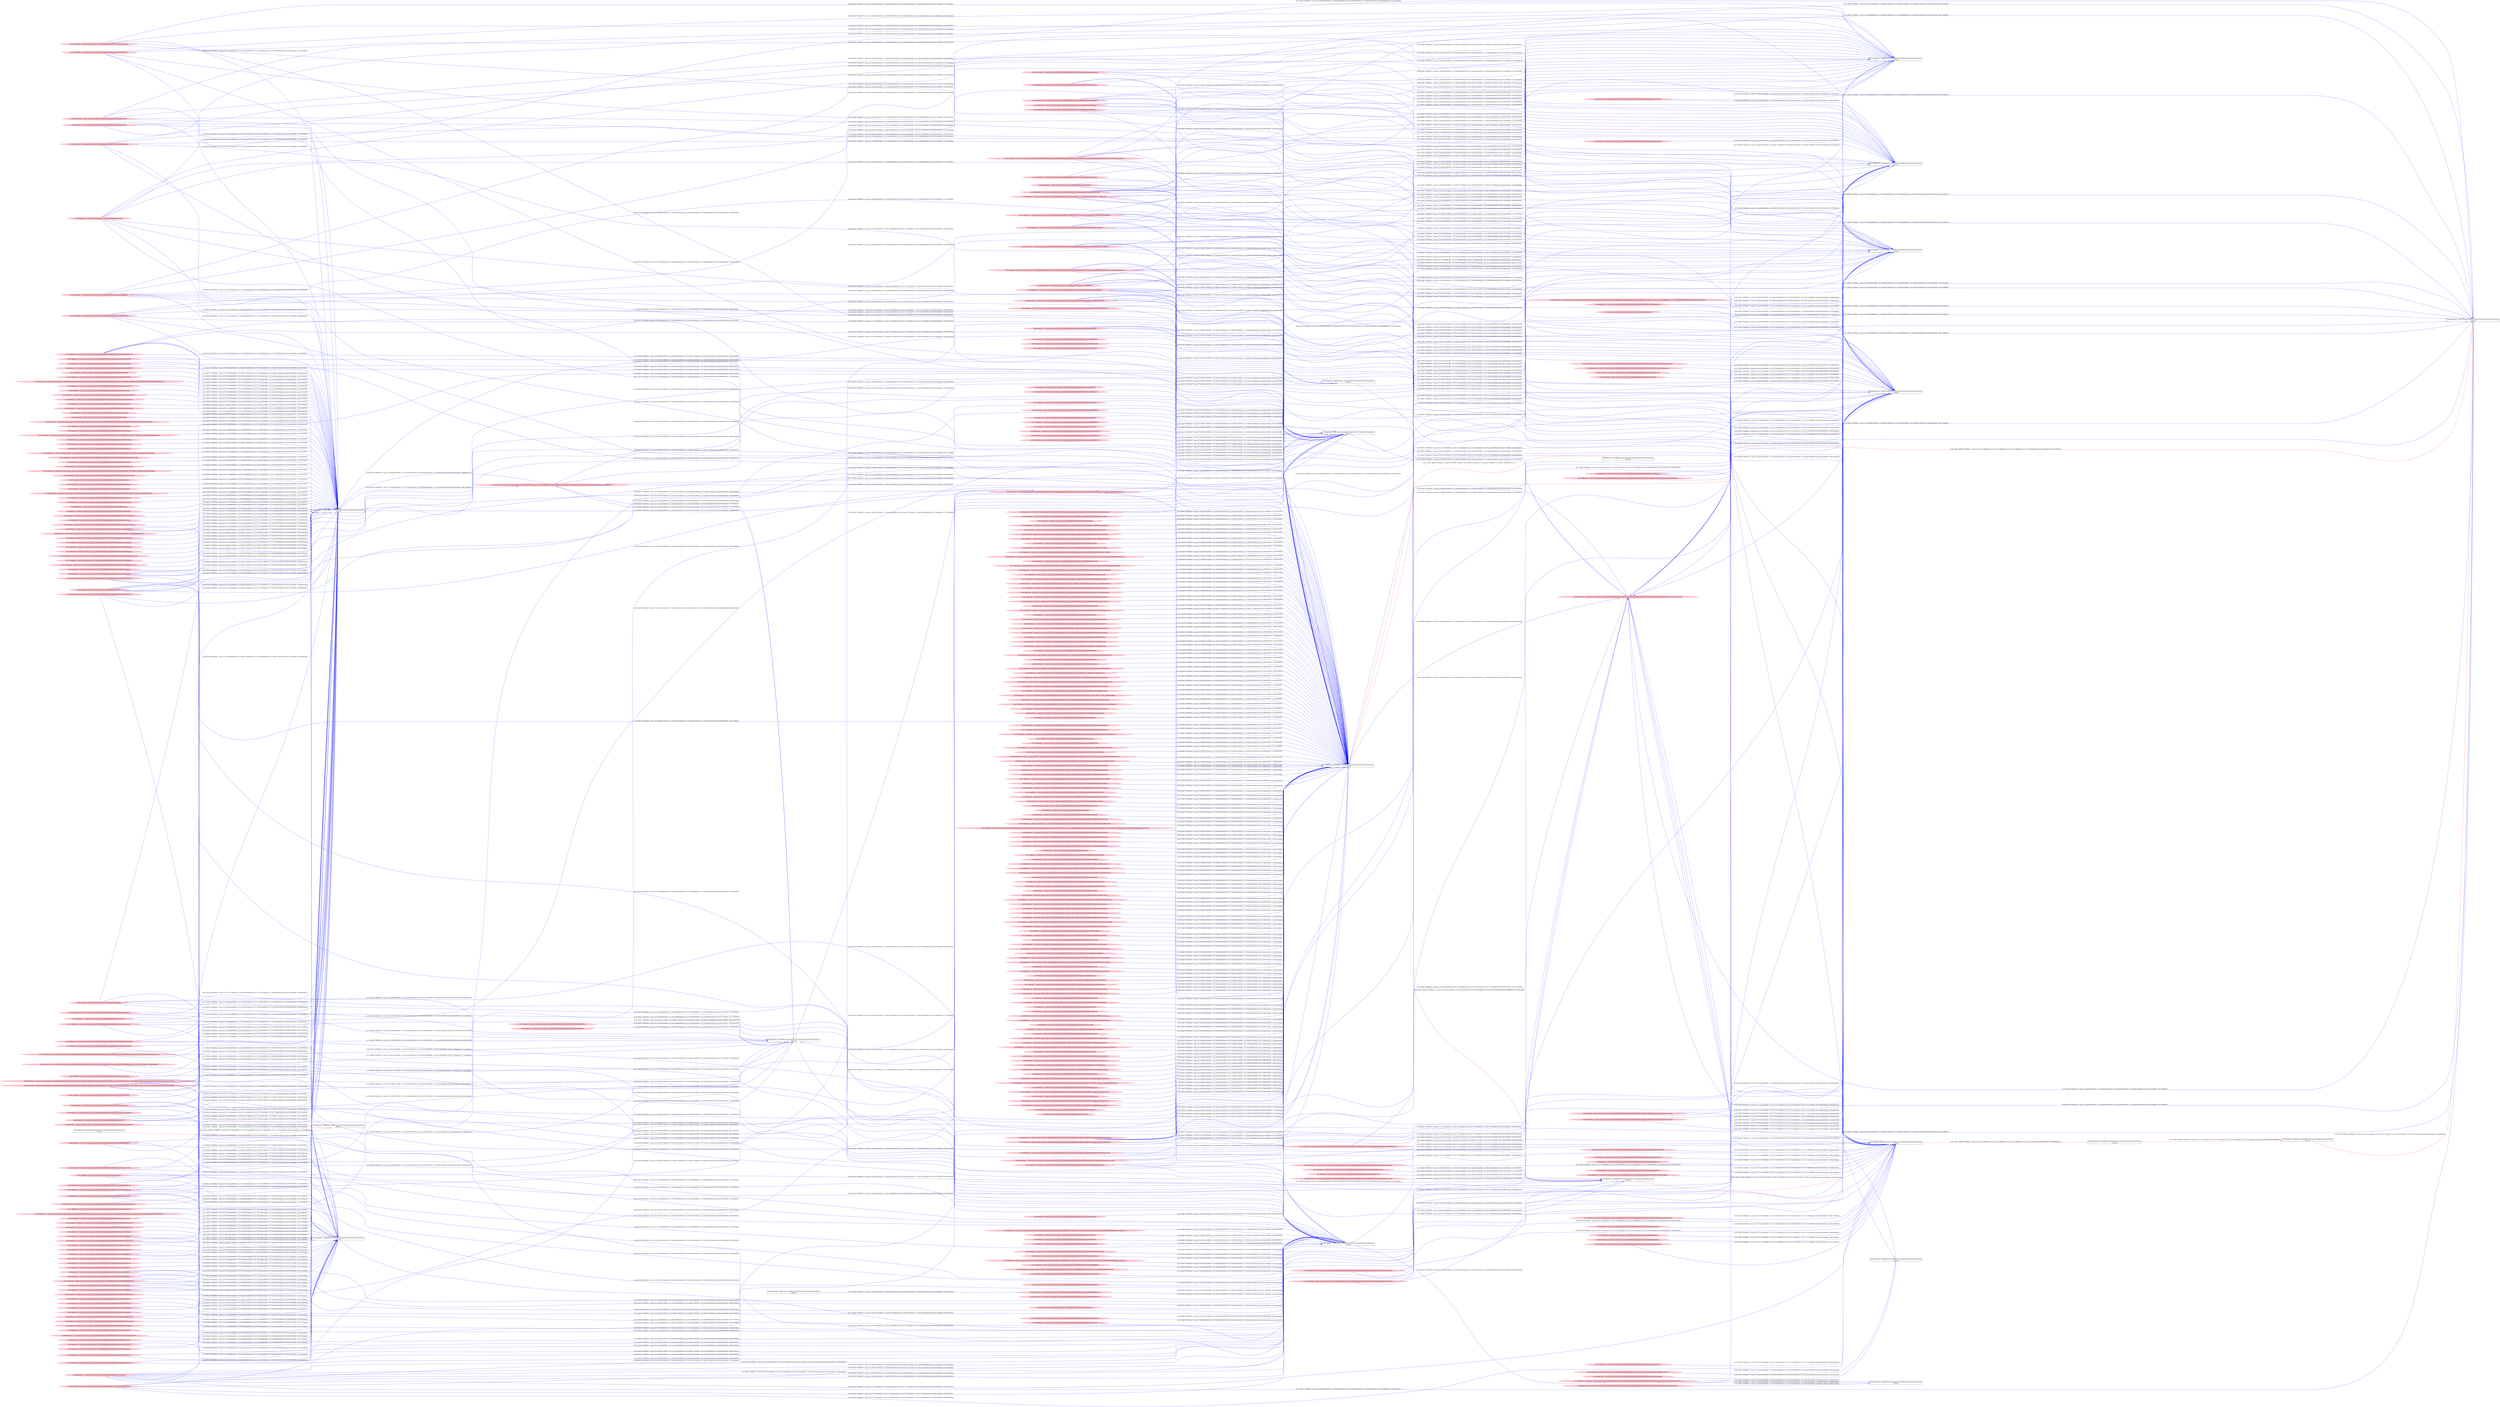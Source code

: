 digraph  {
rankdir=LR
"198"[color=pink,label="id:198 HopCount: -2 owner uid: owner group id: /Device/HarddiskVolume2/Program Files (x86)/Microsoft Office/Office15/MSIPC/sr-Cyrl-BA/msipc.dll.mui ", shape=oval,style=filled];
"0"[color=black,label="id:0 HopCount: 0 pid:6060 proc_starttime:0 cmd: owner uid:null owner group id:null,\n null null", shape=box,style=solid];
"198" -> "0" [id=1024,__obj="READ"color=blue,label="id:1024 READ **NORMAL**  seqs:[1557239390430000000, 1557239390430000000] T:[1557239390430000000, 1557239390430000000] relT:[1539845000000, 1539845000000]",style=solid];
"199"[color=pink,label="id:199 HopCount: -2 owner uid: owner group id: /Device/HarddiskVolume2/Program Files ", shape=oval,style=filled];
"199" -> "0" [id=1025,__obj="READ"color=blue,label="id:1025 READ **NORMAL**  seqs:[1557239015153000000, 1557239015383000000] T:[1557239015153000000, 1557239015383000000] relT:[1915122000000, 1914892000000]",style=solid];
"195"[color=pink,label="id:195 HopCount: -2 owner uid: owner group id: /Device/HarddiskVolume2/Users/admin/AppData/Local/Microsoft/Windows/Explorer/ThumbCacheToDelete ", shape=oval,style=filled];
"195" -> "0" [id=1026,__obj="READ"color=blue,label="id:1026 READ **NORMAL**  seqs:[1557239015167000000, 1557239015167000000] T:[1557239015167000000, 1557239015167000000] relT:[1915108000000, 1915108000000]",style=solid];
"208"[color=pink,label="id:208 HopCount: -2 owner uid: owner group id: /Device/HarddiskVolume2/Users/admin/AppData/Roaming/Microsoft/Windows/Start Menu ", shape=oval,style=filled];
"208" -> "0" [id=1027,__obj="READ"color=blue,label="id:1027 READ **NORMAL**  seqs:[1557238984844000000, 1557238984844000000] T:[1557238984844000000, 1557238984844000000] relT:[1945431000000, 1945431000000]",style=solid];
"213"[color=pink,label="id:213 HopCount: -2 owner uid: owner group id: /Device/HarddiskVolume2/Program Files (x86)/Common Files/Microsoft Shared/Filters/msgfilt.dll ", shape=oval,style=filled];
"213" -> "0" [id=1028,__obj="READ"color=blue,label="id:1028 READ **NORMAL**  seqs:[1557239390394000000, 1557239390394000000] T:[1557239390394000000, 1557239390394000000] relT:[1539881000000, 1539881000000]",style=solid];
"215"[color=pink,label="id:215 HopCount: -2 owner uid: owner group id: /Device/HarddiskVolume2/Program Files (x86)/Microsoft Office/Office15/MSIPC/ja/msipc.dll.mui ", shape=oval,style=filled];
"215" -> "0" [id=1029,__obj="READ"color=blue,label="id:1029 READ **NORMAL**  seqs:[1557239390413000000, 1557239390413000000] T:[1557239390413000000, 1557239390413000000] relT:[1539862000000, 1539862000000]",style=solid];
"216"[color=pink,label="id:216 HopCount: -2 owner uid: owner group id: /Device/HarddiskVolume2/Program Files (x86)/Microsoft Office/Office15/OSFPROXY.DLL ", shape=oval,style=filled];
"216" -> "0" [id=1030,__obj="READ"color=blue,label="id:1030 READ **NORMAL**  seqs:[1557239390408000000, 1557239390409000000] T:[1557239390409000000, 1557239390409000000] relT:[1539866000000, 1539866000000]",style=solid];
"200"[color=pink,label="id:200 HopCount: -2 owner uid: owner group id: /Device/HarddiskVolume2/Users/admin/AppData/Roaming/Microsoft/Windows/Themes/CachedFiles ", shape=oval,style=filled];
"200" -> "0" [id=1031,__obj="READ"color=blue,label="id:1031 READ **NORMAL**  seqs:[1557238844267000000, 1557238849280000000] T:[1557238844267000000, 1557238849271000000] relT:[2086008000000, 2081004000000]",style=solid];
"218"[color=pink,label="id:218 HopCount: -2 owner uid: owner group id: /Device/HarddiskVolume2/Windows/Installer/{90150000-0011-0000-0000-0000000FF1CE} ", shape=oval,style=filled];
"218" -> "0" [id=1032,__obj="READ"color=blue,label="id:1032 READ **NORMAL**  seqs:[1557239390317000000, 1557239390321000000] T:[1557239390317000000, 1557239390321000000] relT:[1539958000000, 1539954000000]",style=solid];
"219"[color=pink,label="id:219 HopCount: -2 owner uid: owner group id: /Device/HarddiskVolume2/Program Files (x86)/Microsoft Office/Office15/WINWORD.EXE ", shape=oval,style=filled];
"219" -> "0" [id=1033,__obj="READ"color=blue,label="id:1033 READ **NORMAL**  seqs:[1557239390394000000, 1557240737603000000] T:[1557239390394000000, 1557240737603000000] relT:[1539881000000, 192672000000]",style=solid];
"220"[color=pink,label="id:220 HopCount: -2 owner uid: owner group id: /Device/HarddiskVolume2/Users/admin/AppData/Roaming/Microsoft/Windows/Themes/CachedFiles/CachedImage_1024_768_POS4.jpg ", shape=oval,style=filled];
"220" -> "0" [id=1034,__obj="READ"color=blue,label="id:1034 READ **NORMAL**  seqs:[1557238844355000000, 1557238849281000000] T:[1557238844355000000, 1557238849281000000] relT:[2085920000000, 2080994000000]",style=solid];
"221"[color=pink,label="id:221 HopCount: -2 owner uid: owner group id: /Device/HarddiskVolume2/Program Files (x86)/desktop.ini ", shape=oval,style=filled];
"221" -> "0" [id=1035,__obj="READ"color=blue,label="id:1035 READ **NORMAL**  seqs:[1557239390451000000, 1557239390451000000] T:[1557239390451000000, 1557239390451000000] relT:[1539824000000, 1539824000000]",style=solid];
"217"[color=pink,label="id:217 HopCount: -2 owner uid: owner group id: /Device/HarddiskVolume2/Program Files (x86)/Common Files/Microsoft Shared/Portal/PortalConnectCore.dll ", shape=oval,style=filled];
"217" -> "0" [id=1036,__obj="READ"color=blue,label="id:1036 READ **NORMAL**  seqs:[1557239390449000000, 1557239390449000000] T:[1557239390449000000, 1557239390449000000] relT:[1539826000000, 1539826000000]",style=solid];
"232"[color=pink,label="id:232 HopCount: -2 owner uid: owner group id: /Device/HarddiskVolume2/Windows/SysWOW64/atl100.dll ", shape=oval,style=filled];
"232" -> "0" [id=1037,__obj="READ"color=blue,label="id:1037 READ **NORMAL**  seqs:[1557239390441000000, 1557239390441000000] T:[1557239390441000000, 1557239390441000000] relT:[1539834000000, 1539834000000]",style=solid];
"236"[color=pink,label="id:236 HopCount: -2 owner uid: owner group id: /Device/HarddiskVolume2/Windows/SysWOW64/mfc100esn.dll ", shape=oval,style=filled];
"236" -> "0" [id=1038,__obj="READ"color=blue,label="id:1038 READ **NORMAL**  seqs:[1557239390445000000, 1557239390445000000] T:[1557239390445000000, 1557239390445000000] relT:[1539830000000, 1539830000000]",style=solid];
"238"[color=pink,label="id:238 HopCount: -2 owner uid: owner group id: /Device/HarddiskVolume2/Program Files (x86)/Common Files/Microsoft Shared/OFFICE15/WXPNSE.DLL ", shape=oval,style=filled];
"238" -> "0" [id=1039,__obj="READ"color=blue,label="id:1039 READ **NORMAL**  seqs:[1557239390436000000, 1557239390436000000] T:[1557239390436000000, 1557239390436000000] relT:[1539839000000, 1539839000000]",style=solid];
"239"[color=pink,label="id:239 HopCount: -2 owner uid: owner group id: /Device/HarddiskVolume2/Program Files (x86)/Microsoft Office/Office15/Resources.pri ", shape=oval,style=filled];
"239" -> "0" [id=1040,__obj="READ"color=blue,label="id:1040 READ **NORMAL**  seqs:[1557239390448000000, 1557239390448000000] T:[1557239390448000000, 1557239390448000000] relT:[1539827000000, 1539827000000]",style=solid];
"368"[color=pink,label="id:368 HopCount: -5 owner uid: owner group id: /Device/HarddiskVolume2/Users/admin/AppData/Local/Microsoft/Windows/Explorer/iconcache_32.db ", shape=oval,style=filled];
"77"[color=black,label="id:77 HopCount: -4 pid:6960 proc_starttime:0 cmd: owner uid:null owner group id:null,\n null null", shape=box,style=solid];
"368" -> "77" [id=1041,__obj="READ"color=blue,label="id:1041 READ **NORMAL**  seqs:[1557236754271000000, 1557236754272000000] T:[1557236754271000000, 1557236754272000000] relT:[4176004000000, 4176003000000]",style=solid];
"336"[color=pink,label="id:336 HopCount: -2 owner uid: owner group id: /Device/HarddiskVolume2/Users/admin ", shape=oval,style=filled];
"336" -> "77" [id=1042,__obj="READ"color=blue,label="id:1042 READ **NORMAL**  seqs:[1557236754261000000, 1557236754261000000] T:[1557236754261000000, 1557236754261000000] relT:[4176014000000, 4176014000000]",style=solid];
"370"[color=pink,label="id:370 HopCount: -5 owner uid: owner group id: /Device/HarddiskVolume2/Windows/System32/en-US/filemgmt.dll.mui ", shape=oval,style=filled];
"370" -> "77" [id=1043,__obj="READ"color=blue,label="id:1043 READ **NORMAL**  seqs:[1557236754253000000, 1557236754260000000] T:[1557236754253000000, 1557236754260000000] relT:[4176022000000, 4176015000000]",style=solid];
"270"[color=pink,label="id:270 HopCount: -4 owner uid: owner group id: /Device/HarddiskVolume2/Users/admin/AppData/Local/Microsoft/Windows/Explorer/iconcache_idx.db ", shape=oval,style=filled];
"270" -> "77" [id=1044,__obj="READ"color=blue,label="id:1044 READ **NORMAL**  seqs:[1557236754262000000, 1557236754268000000] T:[1557236754262000000, 1557236754268000000] relT:[4176013000000, 4176007000000]",style=solid];
"155"[color=pink,label="id:155 HopCount: -4 owner uid: owner group id: /Device/HarddiskVolume2/ProgramData/Microsoft/Windows/Start Menu/Programs/Administrative Tools/services.lnk ", shape=oval,style=filled];
"155" -> "77" [id=1045,__obj="READ"color=blue,label="id:1045 READ **NORMAL**  seqs:[1557236754250000000, 1557236754250000000] T:[1557236754250000000, 1557236754250000000] relT:[4176025000000, 4176025000000]",style=solid];
"1"[color=black,label="id:1 HopCount: 1 pid:6880 proc_starttime:0 cmd: owner uid:null owner group id:null,\n null null", shape=box,style=solid];
"0" -> "1" [id=371,__obj="PROC_CREATE"color=red,label="id:371 PROC_CREATE **NORMAL**  seqs:[1557240930275000000, 1557240930275000000] T:[1557240930275000000, 1557240930275000000] relT:[0, 0]",style=solid];
"334"[color=pink,label="id:334 HopCount: -2 owner uid: owner group id: /Device/HarddiskVolume2/Users/admin/AppData/Local/Microsoft/Windows/Explorer ", shape=oval,style=filled];
"334" -> "77" [id=372,__obj="READ"color=blue,label="id:372 READ **NORMAL**  seqs:[1557236754261000000, 1557236754277000000] T:[1557236754261000000, 1557236754277000000] relT:[4176014000000, 4175998000000]",style=solid];
"2"[color=pink,label="id:2 HopCount: -5 owner uid: owner group id: /Device/HarddiskVolume2/Windows/System32/filemgmt.dll ", shape=oval,style=filled];
"2" -> "77" [id=373,__obj="READ"color=blue,label="id:373 READ **NORMAL**  seqs:[1557236754251000000, 1557236754252000000] T:[1557236754251000000, 1557236754252000000] relT:[4176024000000, 4176023000000]",style=solid];
"254"[color=pink,label="id:254 HopCount: -4 owner uid: owner group id: /Device/HarddiskVolume2/Users/admin/AppData/Local/Microsoft/Windows/Explorer/iconcache_16.db ", shape=oval,style=filled];
"254" -> "77" [id=374,__obj="READ"color=blue,label="id:374 READ **NORMAL**  seqs:[1557236754268000000, 1557236754279000000] T:[1557236754268000000, 1557236754279000000] relT:[4176007000000, 4175996000000]",style=solid];
"140"[color=pink,label="id:140 HopCount: -2 owner uid: owner group id: /Device/HarddiskVolume2/Users/admin/AppData/Local ", shape=oval,style=filled];
"140" -> "77" [id=375,__obj="READ"color=blue,label="id:375 READ **NORMAL**  seqs:[1557236754261000000, 1557236754261000000] T:[1557236754261000000, 1557236754261000000] relT:[4176014000000, 4176014000000]",style=solid];
"9"[color=black,label="id:9 HopCount: -3 pid:6836 proc_starttime:0 cmd: owner uid:null owner group id:null,\n null null", shape=box,style=solid];
"265"[color=pink,label="id:265 HopCount: -4 owner uid: owner group id: /Device/HarddiskVolume2/Users/admin/AppData/Local/Packages/Microsoft.Windows.ContentDeliveryManager_cw5n1h2txyewy/Settings/settings.dat.LOG1 ", shape=oval,style=filled];
"9" -> "265" [id=376,__obj="WRITE"color=blue,label="id:376 WRITE **NORMAL**  seqs:[1557236152832000000, 1557236152832000000] T:[1557236152832000000, 1557236152832000000] relT:[4777443000000, 4777443000000]",style=solid];
"32"[color=black,label="id:32 HopCount: -3 pid:5160 proc_starttime:0 cmd: owner uid:null owner group id:null,\n null null", shape=box,style=solid];
"32" -> "265" [id=377,__obj="WRITE"color=blue,label="id:377 WRITE **NORMAL**  seqs:[1557235162299000000, 1557237144343000000] T:[1557235162299000000, 1557235492473000000] relT:[5767976000000, 5437802000000]",style=solid];
"20"[color=black,label="id:20 HopCount: -3 pid:4516 proc_starttime:0 cmd: owner uid:null owner group id:null,\n null null", shape=box,style=solid];
"20" -> "265" [id=378,__obj="WRITE"color=blue,label="id:378 WRITE **NORMAL**  seqs:[1557235822656000000, 1557235822656000000] T:[1557235822656000000, 1557235822656000000] relT:[5107619000000, 5107619000000]",style=solid];
"268"[color=pink,label="id:268 HopCount: -4 owner uid: owner group id: /Device/HarddiskVolume2/Users/admin/AppData/Local/Packages/Microsoft.Windows.ContentDeliveryManager_cw5n1h2txyewy/Settings/settings.dat ", shape=oval,style=filled];
"9" -> "268" [id=379,__obj="WRITE"color=blue,label="id:379 WRITE **NORMAL**  seqs:[1557236152877000000, 1557236152926000000] T:[1557236152877000000, 1557236152926000000] relT:[4777398000000, 4777349000000]",style=solid];
"20" -> "268" [id=380,__obj="WRITE"color=blue,label="id:380 WRITE **NORMAL**  seqs:[1557235822688000000, 1557235822745000000] T:[1557235822688000000, 1557235822745000000] relT:[5107587000000, 5107530000000]",style=solid];
"32" -> "268" [id=381,__obj="WRITE"color=blue,label="id:381 WRITE **NORMAL**  seqs:[1557235162345000000, 1557237144419000000] T:[1557235162345000000, 1557235492562000000] relT:[5767930000000, 5437713000000]",style=solid];
"63"[color=black,label="id:63 HopCount: -3 pid:4780 proc_starttime:0 cmd: owner uid:null owner group id:null,\n null null", shape=box,style=solid];
"63" -> "265" [id=382,__obj="WRITE"color=blue,label="id:382 WRITE **NORMAL**  seqs:[1557236484006000000, 1557237440496000000] T:[1557236484006000000, 1557237440496000000] relT:[4446269000000, 3489779000000]",style=solid];
"63" -> "268" [id=383,__obj="WRITE"color=blue,label="id:383 WRITE **NORMAL**  seqs:[1557236484045000000, 1557237440571000000] T:[1557236484045000000, 1557237440571000000] relT:[4446230000000, 3489704000000]",style=solid];
"34"[color=black,label="id:34 HopCount: -2 pid:7472 proc_starttime:0 cmd: owner uid:null owner group id:null,\n null null", shape=box,style=solid];
"34" -> "0" [id=384,__obj="PROC_CREATE"color=red,label="id:384 PROC_CREATE **NORMAL**  seqs:[1557237722759000000, 1557237722759000000] T:[1557237722759000000, 1557237722759000000] relT:[3207516000000, 3207516000000]",style=solid];
"38"[color=pink,label="id:38 HopCount: -2 owner uid: owner group id: /Device/HarddiskVolume2/Program Files (x86)/Microsoft Office/Office15/MSIPC/id/msipc.dll.mui ", shape=oval,style=filled];
"38" -> "0" [id=385,__obj="READ"color=blue,label="id:385 READ **NORMAL**  seqs:[1557239390431000000, 1557239390432000000] T:[1557239390431000000, 1557239390431000000] relT:[1539844000000, 1539844000000]",style=solid];
"42"[color=pink,label="id:42 HopCount: -2 owner uid: owner group id: /Device/HarddiskVolume2/Program Files (x86)/Common Files/Microsoft Shared/OFFICE15/Cultures/OFFICE.ODF ", shape=oval,style=filled];
"42" -> "0" [id=386,__obj="READ"color=blue,label="id:386 READ **NORMAL**  seqs:[1557239390439000000, 1557239390439000000] T:[1557239390439000000, 1557239390439000000] relT:[1539836000000, 1539836000000]",style=solid];
"151"[color=pink,label="id:151 HopCount: -4 owner uid: owner group id: /Device/HarddiskVolume2/Windows/System32/rpcrt4.dll ", shape=oval,style=filled];
"13"[color=black,label="id:13 HopCount: -3 pid:6460 proc_starttime:0 cmd: owner uid:null owner group id:null,\n null null", shape=box,style=solid];
"151" -> "13" [id=387,__obj="READ"color=blue,label="id:387 READ **NORMAL**  seqs:[1557236748903000000, 1557236748903000000] T:[1557236748903000000, 1557236748903000000] relT:[4181372000000, 4181372000000]",style=solid];
"44"[color=black,label="id:44 HopCount: -5 pid:6828 proc_starttime:0 cmd: owner uid:null owner group id:null,\n null null", shape=box,style=solid];
"121"[color=pink,label="id:121 HopCount: -4 owner uid: owner group id: /Device/HarddiskVolume2/Users/admin/AppData/Roaming/Mozilla/Firefox/Profiles/j1y1apqs.default/sessionstore-backups/recovery.js ", shape=oval,style=filled];
"44" -> "121" [id=388,__obj="WRITE"color=blue,label="id:388 WRITE **NORMAL**  seqs:[1557234320466000000, 1557234320466000000] T:[1557234320466000000, 1557234320466000000] relT:[6609809000000, 6609809000000]",style=solid];
"32" -> "121" [id=389,__obj="WRITE"color=blue,label="id:389 WRITE **NORMAL**  seqs:[1557234320861000000, 1557234320861000000] T:[1557234320861000000, 1557234320861000000] relT:[6609414000000, 6609414000000]",style=solid];
"47"[color=black,label="id:47 HopCount: -4 pid:28 proc_starttime:0 cmd: owner uid:null owner group id:null,\n null null", shape=box,style=solid];
"36"[color=black,label="id:36 HopCount: -3 pid:4196 proc_starttime:0 cmd: owner uid:null owner group id:null,\n null null", shape=box,style=solid];
"47" -> "36" [id=390,__obj="PROC_CREATE"color=red,label="id:390 PROC_CREATE **NORMAL**  seqs:[1557237713826000000, 1557237713826000000] T:[1557237713826000000, 1557237713826000000] relT:[3216449000000, 3216449000000]",style=solid];
"55"[color=black,label="id:55 HopCount: -3 pid:4092 proc_starttime:0 cmd: owner uid:null owner group id:null,\n null null", shape=box,style=solid];
"263"[color=black,label="id:263 HopCount: -4 pid:8080 proc_starttime:0 cmd: owner uid:null owner group id:null,\n null null", shape=box,style=solid];
"55" -> "263" [id=391,__obj="PROC_CREATE"color=red,label="id:391 PROC_CREATE **NORMAL**  seqs:[1557237721276000000, 1557237721276000000] T:[1557237721276000000, 1557237721276000000] relT:[3208999000000, 3208999000000]",style=solid];
"288"[color=pink,label="id:288 HopCount: -4 owner uid: owner group id: /Device/HarddiskVolume2/ProgramData/Microsoft/Windows/AppRepository/Packages/Microsoft.Windows.ContentDeliveryManager_10.0.16299.15_neutral_neutral_cw5n1h2txyewy/ActivationStore.dat.LOG1 ", shape=oval,style=filled];
"288" -> "36" [id=392,__obj="READ"color=blue,label="id:392 READ **NORMAL**  seqs:[1557237771003000000, 1557237771003000000] T:[1557237771003000000, 1557237771003000000] relT:[3159272000000, 3159272000000]",style=solid];
"346"[color=pink,label="id:346 HopCount: -2 owner uid: owner group id: /Device/HarddiskVolume2/Users/admin/AppData/Roaming ", shape=oval,style=filled];
"267"[color=black,label="id:267 HopCount: -5 pid:6056 proc_starttime:0 cmd: owner uid:null owner group id:null,\n null null", shape=box,style=solid];
"346" -> "267" [id=393,__obj="READ"color=blue,label="id:393 READ **NORMAL**  seqs:[1557234335377000000, 1557234335377000000] T:[1557234335377000000, 1557234335377000000] relT:[6594898000000, 6594898000000]",style=solid];
"46"[color=pink,label="id:46 HopCount: -2 owner uid: owner group id: /Device/HarddiskVolume2/Users/admin/AppData/Roaming/Microsoft/Windows/Themes ", shape=oval,style=filled];
"46" -> "267" [id=394,__obj="READ"color=blue,label="id:394 READ **NORMAL**  seqs:[1557234335377000000, 1557234335378000000] T:[1557234335377000000, 1557234335378000000] relT:[6594898000000, 6594897000000]",style=solid];
"48"[color=pink,label="id:48 HopCount: -4 owner uid: owner group id: /Device/HarddiskVolume2/WINDOWS/System32/drivers/etc/lmhosts ", shape=oval,style=filled];
"48" -> "36" [id=395,__obj="READ"color=blue,label="id:395 READ **NORMAL**  seqs:[1557237723438000000, 1557237723438000000] T:[1557237723438000000, 1557237723438000000] relT:[3206837000000, 3206837000000]",style=solid];
"336" -> "267" [id=396,__obj="READ"color=blue,label="id:396 READ **NORMAL**  seqs:[1557234335377000000, 1557234335377000000] T:[1557234335377000000, 1557234335377000000] relT:[6594898000000, 6594898000000]",style=solid];
"280"[color=pink,label="id:280 HopCount: -4 owner uid: owner group id: /Device/HarddiskVolume2/ProgramData/Microsoft/Windows/AppRepository/Packages/Microsoft.Windows.ContentDeliveryManager_10.0.16299.15_neutral_neutral_cw5n1h2txyewy/ActivationStore.dat.LOG2 ", shape=oval,style=filled];
"280" -> "36" [id=397,__obj="READ"color=blue,label="id:397 READ **NORMAL**  seqs:[1557237771003000000, 1557237771003000000] T:[1557237771003000000, 1557237771003000000] relT:[3159272000000, 3159272000000]",style=solid];
"96"[color=pink,label="id:96 HopCount: -4 owner uid: owner group id: /Device/HarddiskVolume2/Users/admin/AppData/Roaming/Microsoft/Windows/Themes/slideshow.ini ", shape=oval,style=filled];
"96" -> "267" [id=398,__obj="READ"color=blue,label="id:398 READ **NORMAL**  seqs:[1557234335378000000, 1557234335379000000] T:[1557234335379000000, 1557234335379000000] relT:[6594896000000, 6594896000000]",style=solid];
"298"[color=pink,label="id:298 HopCount: -2 owner uid: owner group id: /Device/HarddiskVolume2/Users/admin/Music ", shape=oval,style=filled];
"17"[color=black,label="id:17 HopCount: -3 pid:6236 proc_starttime:0 cmd: owner uid:null owner group id:null,\n null null", shape=box,style=solid];
"298" -> "17" [id=399,__obj="READ"color=blue,label="id:399 READ **NORMAL**  seqs:[1557236739834000000, 1557236739834000000] T:[1557236739834000000, 1557236739834000000] relT:[4190441000000, 4190441000000]",style=solid];
"192"[color=pink,label="id:192 HopCount: -4 owner uid: owner group id: /Device/HarddiskVolume2/WINDOWS/Registration/R00000000000d.clb ", shape=oval,style=filled];
"192" -> "32" [id=400,__obj="READ"color=blue,label="id:400 READ **NORMAL**  seqs:[1557235100426000000, 1557235100426000000] T:[1557235100426000000, 1557235100426000000] relT:[5829849000000, 5829849000000]",style=solid];
"136"[color=pink,label="id:136 HopCount: -2 owner uid: owner group id: /Device/HarddiskVolume2/Users/admin/AppData/Roaming/Microsoft/Windows/Recent/AutomaticDestinations/5f7b5f1e01b83767.automaticDestinations-ms ", shape=oval,style=filled];
"136" -> "17" [id=401,__obj="READ"color=blue,label="id:401 READ **NORMAL**  seqs:[1557234335481000000, 1557236774927000000] T:[1557234335481000000, 1557236774927000000] relT:[6594794000000, 4155348000000]",style=solid];
"120"[color=pink,label="id:120 HopCount: -2 owner uid: owner group id: /Device/HarddiskVolume2/Users/admin/AppData/Roaming/Microsoft ", shape=oval,style=filled];
"120" -> "17" [id=402,__obj="READ"color=blue,label="id:402 READ **NORMAL**  seqs:[1557234335375000000, 1557236774947000000] T:[1557234335375000000, 1557236774947000000] relT:[6594900000000, 4155328000000]",style=solid];
"235"[color=pink,label="id:235 HopCount: -4 owner uid: owner group id: /Device/HarddiskVolume2/WINDOWS/System32/dnsapi.dll ", shape=oval,style=filled];
"235" -> "20" [id=403,__obj="READ"color=blue,label="id:403 READ **NORMAL**  seqs:[1557235096173000000, 1557235096173000000] T:[1557235096173000000, 1557235096173000000] relT:[5834102000000, 5834102000000]",style=solid];
"50"[color=pink,label="id:50 HopCount: -4 owner uid: owner group id: /Device/HarddiskVolume2/windows/system32/nlaapi.dll ", shape=oval,style=filled];
"50" -> "32" [id=404,__obj="READ"color=blue,label="id:404 READ **NORMAL**  seqs:[1557235096173000000, 1557235096173000000] T:[1557235096173000000, 1557235096173000000] relT:[5834102000000, 5834102000000]",style=solid];
"336" -> "17" [id=405,__obj="READ"color=blue,label="id:405 READ **NORMAL**  seqs:[1557234335374000000, 1557236774946000000] T:[1557234335374000000, 1557236774946000000] relT:[6594901000000, 4155329000000]",style=solid];
"266"[color=pink,label="id:266 HopCount: -4 owner uid: owner group id: /Device/HarddiskVolume2/Windows/System32/sspicli.dll ", shape=oval,style=filled];
"266" -> "32" [id=406,__obj="READ"color=blue,label="id:406 READ **NORMAL**  seqs:[1557235100425000000, 1557235100425000000] T:[1557235100425000000, 1557235100425000000] relT:[5829850000000, 5829850000000]",style=solid];
"90"[color=pink,label="id:90 HopCount: -2 owner uid: owner group id: /Device/HarddiskVolume2/$RECYCLE.BIN/S-1-5-21-231540947-922634896-4161786520-1004 ", shape=oval,style=filled];
"90" -> "17" [id=407,__obj="READ"color=blue,label="id:407 READ **NORMAL**  seqs:[1557234335403000000, 1557236739777000000] T:[1557234335403000000, 1557236739777000000] relT:[6594872000000, 4190498000000]",style=solid];
"337"[color=pink,label="id:337 HopCount: -4 owner uid: owner group id: /Device/HarddiskVolume2/Windows/System32/win32u.dll ", shape=oval,style=filled];
"337" -> "32" [id=408,__obj="READ"color=blue,label="id:408 READ **NORMAL**  seqs:[1557235100423000000, 1557235100423000000] T:[1557235100423000000, 1557235100423000000] relT:[5829852000000, 5829852000000]",style=solid];
"114"[color=pink,label="id:114 HopCount: -2 owner uid: owner group id: /Device/HarddiskVolume2/Users/admin/Downloads ", shape=oval,style=filled];
"114" -> "17" [id=409,__obj="READ"color=blue,label="id:409 READ **NORMAL**  seqs:[1557236739829000000, 1557236739829000000] T:[1557236739829000000, 1557236739829000000] relT:[4190446000000, 4190446000000]",style=solid];
"205"[color=pink,label="id:205 HopCount: -4 owner uid: owner group id: /Device/HarddiskVolume2/WINDOWS/system32/combase.dll ", shape=oval,style=filled];
"205" -> "32" [id=410,__obj="READ"color=blue,label="id:410 READ **NORMAL**  seqs:[1557235100424000000, 1557235100424000000] T:[1557235100424000000, 1557235100424000000] relT:[5829851000000, 5829851000000]",style=solid];
"61"[color=pink,label="id:61 HopCount: -2 owner uid: owner group id: /Device/HarddiskVolume2/Users/admin/Videos ", shape=oval,style=filled];
"61" -> "17" [id=411,__obj="READ"color=blue,label="id:411 READ **NORMAL**  seqs:[1557236739831000000, 1557236739831000000] T:[1557236739831000000, 1557236739831000000] relT:[4190444000000, 4190444000000]",style=solid];
"320"[color=pink,label="id:320 HopCount: -4 owner uid: owner group id: /Device/HarddiskVolume2/Windows/System32/kernel32.dll ", shape=oval,style=filled];
"320" -> "32" [id=412,__obj="READ"color=blue,label="id:412 READ **NORMAL**  seqs:[1557235096172000000, 1557235100421000000] T:[1557235096172000000, 1557235100421000000] relT:[5834103000000, 5829854000000]",style=solid];
"273"[color=pink,label="id:273 HopCount: -4 owner uid: owner group id: /Device/HarddiskVolume1 ", shape=oval,style=filled];
"273" -> "17" [id=413,__obj="READ"color=blue,label="id:413 READ **NORMAL**  seqs:[1557236272852000000, 1557236272852000000] T:[1557236272852000000, 1557236272852000000] relT:[4657423000000, 4657423000000]",style=solid];
"272"[color=pink,label="id:272 HopCount: -4 owner uid: owner group id: /Device/HarddiskVolume2/WINDOWS/system32/netutils.dll ", shape=oval,style=filled];
"272" -> "32" [id=414,__obj="READ"color=blue,label="id:414 READ **NORMAL**  seqs:[1557235100425000000, 1557235100425000000] T:[1557235100425000000, 1557235100425000000] relT:[5829850000000, 5829850000000]",style=solid];
"137"[color=pink,label="id:137 HopCount: -2 owner uid: owner group id: /Device/HarddiskVolume2/Users/admin/Desktop/desktop.ini ", shape=oval,style=filled];
"137" -> "17" [id=415,__obj="READ"color=blue,label="id:415 READ **NORMAL**  seqs:[1557236739825000000, 1557236739826000000] T:[1557236739825000000, 1557236739826000000] relT:[4190450000000, 4190449000000]",style=solid];
"331"[color=pink,label="id:331 HopCount: -4 owner uid: owner group id: /Device/HarddiskVolume2/Windows/System32/kernel.appcore.dll ", shape=oval,style=filled];
"331" -> "32" [id=416,__obj="READ"color=blue,label="id:416 READ **NORMAL**  seqs:[1557235100426000000, 1557235100426000000] T:[1557235100426000000, 1557235100426000000] relT:[5829849000000, 5829849000000]",style=solid];
"220" -> "17" [id=417,__obj="READ"color=blue,label="id:417 READ **NORMAL**  seqs:[1557234335439000000, 1557236779936000000] T:[1557234340432000000, 1557236779936000000] relT:[6589843000000, 4150339000000]",style=solid];
"314"[color=pink,label="id:314 HopCount: -2 owner uid: owner group id: /Device/HarddiskVolume2/Users/admin/Music/desktop.ini ", shape=oval,style=filled];
"314" -> "17" [id=418,__obj="READ"color=blue,label="id:418 READ **NORMAL**  seqs:[1557236739836000000, 1557236739837000000] T:[1557236739836000000, 1557236739837000000] relT:[4190439000000, 4190438000000]",style=solid];
"70"[color=pink,label="id:70 HopCount: -4 owner uid: owner group id: /Device/HarddiskVolume2/Windows/System32/tasklist.exe ", shape=oval,style=filled];
"70" -> "32" [id=419,__obj="READ"color=blue,label="id:419 READ **NORMAL**  seqs:[1557235100421000000, 1557235100421000000] T:[1557235100421000000, 1557235100421000000] relT:[5829854000000, 5829854000000]",style=solid];
"21"[color=pink,label="id:21 HopCount: -2 owner uid: owner group id: /Device/HarddiskVolume2/Users/admin/Videos/desktop.ini ", shape=oval,style=filled];
"21" -> "17" [id=420,__obj="READ"color=blue,label="id:420 READ **NORMAL**  seqs:[1557236739833000000, 1557236739833000000] T:[1557236739833000000, 1557236739833000000] relT:[4190442000000, 4190442000000]",style=solid];
"127"[color=pink,label="id:127 HopCount: -2 owner uid: owner group id: /Device/HarddiskVolume2/$RECYCLE.BIN/S-1-5-21-231540947-922634896-4161786520-1004/desktop.ini ", shape=oval,style=filled];
"127" -> "17" [id=421,__obj="READ"color=blue,label="id:421 READ **NORMAL**  seqs:[1557234335403000000, 1557236739777000000] T:[1557234335403000000, 1557236739777000000] relT:[6594872000000, 4190498000000]",style=solid];
"268" -> "20" [id=422,__obj="READ"color=blue,label="id:422 READ **NORMAL**  seqs:[1557235822688000000, 1557235822688000000] T:[1557235822688000000, 1557235822688000000] relT:[5107587000000, 5107587000000]",style=solid];
"237"[color=pink,label="id:237 HopCount: -4 owner uid: owner group id: /Device/HarddiskVolume2/Windows/System32/sechost.dll ", shape=oval,style=filled];
"237" -> "20" [id=423,__obj="READ"color=blue,label="id:423 READ **NORMAL**  seqs:[1557235100422000000, 1557235100422000000] T:[1557235100422000000, 1557235100422000000] relT:[5829853000000, 5829853000000]",style=solid];
"292"[color=pink,label="id:292 HopCount: -4 owner uid: owner group id: /Device/HarddiskVolume2/WINDOWS/system32/rpcss.dll ", shape=oval,style=filled];
"292" -> "20" [id=424,__obj="READ"color=blue,label="id:424 READ **NORMAL**  seqs:[1557235100425000000, 1557235100425000000] T:[1557235100425000000, 1557235100425000000] relT:[5829850000000, 5829850000000]",style=solid];
"285"[color=pink,label="id:285 HopCount: -4 owner uid: owner group id: /Device/HarddiskVolume2/WINDOWS/Globalization/Sorting/sortdefault.nls ", shape=oval,style=filled];
"285" -> "20" [id=425,__obj="READ"color=blue,label="id:425 READ **NORMAL**  seqs:[1557235100425000000, 1557235100425000000] T:[1557235100425000000, 1557235100425000000] relT:[5829850000000, 5829850000000]",style=solid];
"87"[color=pink,label="id:87 HopCount: -4 owner uid: owner group id: /Device/HarddiskVolume2/WINDOWS/SYSTEM32/NAPINSP.DLL ", shape=oval,style=filled];
"87" -> "20" [id=426,__obj="READ"color=blue,label="id:426 READ **NORMAL**  seqs:[1557235096172000000, 1557235096172000000] T:[1557235096172000000, 1557235096172000000] relT:[5834103000000, 5834103000000]",style=solid];
"111"[color=pink,label="id:111 HopCount: -2 owner uid: owner group id: /Device/HarddiskVolume2/WINDOWS/SYSTEM32/kernelbase.dll ", shape=oval,style=filled];
"111" -> "20" [id=427,__obj="READ"color=blue,label="id:427 READ **NORMAL**  seqs:[1557235096172000000, 1557235100421000000] T:[1557235096172000000, 1557235100421000000] relT:[5834103000000, 5829854000000]",style=solid];
"72"[color=pink,label="id:72 HopCount: -4 owner uid: owner group id: /Device/HarddiskVolume2/Windows/System32/framedynos.dll ", shape=oval,style=filled];
"72" -> "32" [id=428,__obj="READ"color=blue,label="id:428 READ **NORMAL**  seqs:[1557235100424000000, 1557235100424000000] T:[1557235100424000000, 1557235100424000000] relT:[5829851000000, 5829851000000]",style=solid];
"288" -> "20" [id=429,__obj="READ"color=blue,label="id:429 READ **NORMAL**  seqs:[1557235822655000000, 1557235822655000000] T:[1557235822655000000, 1557235822655000000] relT:[5107620000000, 5107620000000]",style=solid];
"363"[color=pink,label="id:363 HopCount: -2 owner uid: owner group id: /Device/HarddiskVolume2/Users ", shape=oval,style=filled];
"363" -> "17" [id=430,__obj="READ"color=blue,label="id:430 READ **NORMAL**  seqs:[1557234335373000000, 1557236774945000000] T:[1557234335373000000, 1557236774945000000] relT:[6594902000000, 4155330000000]",style=solid];
"93"[color=pink,label="id:93 HopCount: -4 owner uid: owner group id: /Device/HarddiskVolume2/Windows/System32/clbcatq.dll ", shape=oval,style=filled];
"93" -> "20" [id=431,__obj="READ"color=blue,label="id:431 READ **NORMAL**  seqs:[1557235100426000000, 1557235100426000000] T:[1557235100426000000, 1557235100426000000] relT:[5829849000000, 5829849000000]",style=solid];
"311"[color=pink,label="id:311 HopCount: -2 owner uid: owner group id: /Device/HarddiskVolume2/Users/admin/Desktop ", shape=oval,style=filled];
"311" -> "17" [id=432,__obj="READ"color=blue,label="id:432 READ **NORMAL**  seqs:[1557236739824000000, 1557236739824000000] T:[1557236739824000000, 1557236739824000000] relT:[4190451000000, 4190451000000]",style=solid];
"91"[color=pink,label="id:91 HopCount: -4 owner uid: owner group id: /Device/HarddiskVolume2/WINDOWS/SYSTEM32/WBEM/EN-US/WMIUTILS.DLL.MUI ", shape=oval,style=filled];
"91" -> "32" [id=433,__obj="READ"color=blue,label="id:433 READ **NORMAL**  seqs:[1557235100427000000, 1557235100427000000] T:[1557235100427000000, 1557235100427000000] relT:[5829848000000, 5829848000000]",style=solid];
"92"[color=pink,label="id:92 HopCount: -4 owner uid: owner group id: /Device/HarddiskVolume2/PROGRAM FILES/WINDOWS NT/ACCESSORIES/EN-US/WORDPAD.EXE.MUI ", shape=oval,style=filled];
"92" -> "63" [id=434,__obj="READ"color=blue,label="id:434 READ **NORMAL**  seqs:[1557237713843000000, 1557237713843000000] T:[1557237713843000000, 1557237713843000000] relT:[3216432000000, 3216432000000]",style=solid];
"352"[color=pink,label="id:352 HopCount: -2 owner uid: owner group id: /Device/HarddiskVolume2/Users/admin/Documents/desktop.ini ", shape=oval,style=filled];
"352" -> "17" [id=435,__obj="READ"color=blue,label="id:435 READ **NORMAL**  seqs:[1557236739842000000, 1557236739842000000] T:[1557236739842000000, 1557236739842000000] relT:[4190433000000, 4190433000000]",style=solid];
"294"[color=pink,label="id:294 HopCount: -4 owner uid: owner group id: /Device/HarddiskVolume2/Windows/System32/WINSTA.dll ", shape=oval,style=filled];
"294" -> "32" [id=436,__obj="READ"color=blue,label="id:436 READ **NORMAL**  seqs:[1557235100427000000, 1557235100427000000] T:[1557235100427000000, 1557235100427000000] relT:[5829848000000, 5829848000000]",style=solid];
"140" -> "63" [id=437,__obj="READ"color=blue,label="id:437 READ **NORMAL**  seqs:[1557237713819000000, 1557238281680000000] T:[1557237713819000000, 1557238281680000000] relT:[3216456000000, 2648595000000]",style=solid];
"200" -> "17" [id=438,__obj="READ"color=blue,label="id:438 READ **NORMAL**  seqs:[1557234335402000000, 1557236779935000000] T:[1557234340413000000, 1557236779927000000] relT:[6589862000000, 4150348000000]",style=solid];
"265" -> "32" [id=439,__obj="READ"color=blue,label="id:439 READ **NORMAL**  seqs:[1557235162300000000, 1557237144344000000] T:[1557235162300000000, 1557235162405000000] relT:[5767975000000, 5767870000000]",style=solid];
"131"[color=pink,label="id:131 HopCount: -2 owner uid: owner group id: /Device/HarddiskVolume2/Users/admin/Pictures ", shape=oval,style=filled];
"131" -> "17" [id=440,__obj="READ"color=blue,label="id:440 READ **NORMAL**  seqs:[1557236739838000000, 1557236739838000000] T:[1557236739838000000, 1557236739838000000] relT:[4190437000000, 4190437000000]",style=solid];
"279"[color=pink,label="id:279 HopCount: -4 owner uid: owner group id: /Device/HarddiskVolume2/WINDOWS/SYSTEM32/ole32.dll ", shape=oval,style=filled];
"279" -> "32" [id=441,__obj="READ"color=blue,label="id:441 READ **NORMAL**  seqs:[1557235100425000000, 1557235100425000000] T:[1557235100425000000, 1557235100425000000] relT:[5829850000000, 5829850000000]",style=solid];
"94"[color=pink,label="id:94 HopCount: -4 owner uid: owner group id: /Device/HarddiskVolume2/Windows/System32/bcryptprimitives.dll ", shape=oval,style=filled];
"94" -> "63" [id=442,__obj="READ"color=blue,label="id:442 READ **NORMAL**  seqs:[1557236766547000000, 1557236766547000000] T:[1557236766547000000, 1557236766547000000] relT:[4163728000000, 4163728000000]",style=solid];
"338"[color=pink,label="id:338 HopCount: -2 owner uid: owner group id: /Device/HarddiskVolume2/Users/admin/Pictures/desktop.ini ", shape=oval,style=filled];
"338" -> "17" [id=443,__obj="READ"color=blue,label="id:443 READ **NORMAL**  seqs:[1557236739839000000, 1557236739839000000] T:[1557236739839000000, 1557236739839000000] relT:[4190436000000, 4190436000000]",style=solid];
"307"[color=pink,label="id:307 HopCount: -4 owner uid: owner group id: /Device/HarddiskVolume2/Windows/System32/ucrtbase.dll ", shape=oval,style=filled];
"307" -> "32" [id=444,__obj="READ"color=blue,label="id:444 READ **NORMAL**  seqs:[1557235100423000000, 1557235100423000000] T:[1557235100423000000, 1557235100423000000] relT:[5829852000000, 5829852000000]",style=solid];
"308"[color=pink,label="id:308 HopCount: -4 owner uid: owner group id: /Device/HarddiskVolume2/Windows/System32/msvcrt.dll ", shape=oval,style=filled];
"308" -> "32" [id=445,__obj="READ"color=blue,label="id:445 READ **NORMAL**  seqs:[1557235100422000000, 1557235100422000000] T:[1557235100422000000, 1557235100422000000] relT:[5829853000000, 5829853000000]",style=solid];
"95"[color=pink,label="id:95 HopCount: -4 owner uid: owner group id: /Device/HarddiskVolume2/Windows/System32/ntdll.dll ", shape=oval,style=filled];
"95" -> "63" [id=446,__obj="READ"color=blue,label="id:446 READ **NORMAL**  seqs:[1557237546805000000, 1557238063209000000] T:[1557237546805000000, 1557238063209000000] relT:[3383470000000, 2867066000000]",style=solid];
"96" -> "17" [id=447,__obj="READ"color=blue,label="id:447 READ **NORMAL**  seqs:[1557234335395000000, 1557234335395000000] T:[1557234335395000000, 1557234335395000000] relT:[6594880000000, 6594880000000]",style=solid];
"98"[color=pink,label="id:98 HopCount: -4 owner uid: owner group id: /Device/HarddiskVolume2/WINDOWS/SYSTEM32/wbemcomn.dll ", shape=oval,style=filled];
"98" -> "32" [id=448,__obj="READ"color=blue,label="id:448 READ **NORMAL**  seqs:[1557235100426000000, 1557235100426000000] T:[1557235100426000000, 1557235100426000000] relT:[5829849000000, 5829849000000]",style=solid];
"99"[color=pink,label="id:99 HopCount: -4 owner uid: owner group id: /Device/HarddiskVolume2/Users/admin/AppData/Local/Microsoft ", shape=oval,style=filled];
"99" -> "63" [id=449,__obj="READ"color=blue,label="id:449 READ **NORMAL**  seqs:[1557237713819000000, 1557238281681000000] T:[1557237713819000000, 1557238281681000000] relT:[3216456000000, 2648594000000]",style=solid];
"100"[color=pink,label="id:100 HopCount: -4 owner uid: owner group id: /Device/HarddiskVolume2/Windows/Branding/BaseBrd/basebrd.dll ", shape=oval,style=filled];
"100" -> "17" [id=450,__obj="READ"color=blue,label="id:450 READ **NORMAL**  seqs:[1557234335409000000, 1557234335409000000] T:[1557234335409000000, 1557234335409000000] relT:[6594866000000, 6594866000000]",style=solid];
"151" -> "20" [id=451,__obj="READ"color=blue,label="id:451 READ **NORMAL**  seqs:[1557235096172000000, 1557235096172000000] T:[1557235096172000000, 1557235096172000000] relT:[5834103000000, 5834103000000]",style=solid];
"168"[color=pink,label="id:168 HopCount: -2 owner uid: owner group id: /Device/HarddiskVolume2/WINDOWS/system32 ", shape=oval,style=filled];
"168" -> "32" [id=452,__obj="READ"color=blue,label="id:452 READ **NORMAL**  seqs:[1557236748900000000, 1557236748900000000] T:[1557236748900000000, 1557236748900000000] relT:[4181375000000, 4181375000000]",style=solid];
"107"[color=pink,label="id:107 HopCount: -4 owner uid: owner group id: /Device/HarddiskVolume2/Windows/System32/config/DRIVERS{47a6a166-a514-11e7-a94e-ec0d9a05c860}.TMContainer00000000000000000001.regtrans-ms ", shape=oval,style=filled];
"107" -> "32" [id=453,__obj="READ"color=blue,label="id:453 READ **NORMAL**  seqs:[1557236762618000000, 1557236900685000000] T:[1557236762618000000, 1557236762622000000] relT:[4167657000000, 4167653000000]",style=solid];
"303"[color=pink,label="id:303 HopCount: -4 owner uid: owner group id: /Device/HarddiskVolume4 ", shape=oval,style=filled];
"303" -> "32" [id=454,__obj="READ"color=blue,label="id:454 READ **NORMAL**  seqs:[1557236748899000000, 1557236748899000000] T:[1557236748899000000, 1557236748899000000] relT:[4181376000000, 4181376000000]",style=solid];
"117"[color=pink,label="id:117 HopCount: -4 owner uid: owner group id: /Device/HarddiskVolume2/WINDOWS/System32/config/DRIVERS ", shape=oval,style=filled];
"117" -> "32" [id=455,__obj="READ"color=blue,label="id:455 READ **NORMAL**  seqs:[1557236762565000000, 1557236762565000000] T:[1557236762565000000, 1557236762565000000] relT:[4167710000000, 4167710000000]",style=solid];
"284"[color=pink,label="id:284 HopCount: -4 owner uid: owner group id: /Device/HarddiskVolume2/WINDOWS/REGISTRATION ", shape=oval,style=filled];
"284" -> "32" [id=456,__obj="READ"color=blue,label="id:456 READ **NORMAL**  seqs:[1557236748900000000, 1557236748900000000] T:[1557236748900000000, 1557236748900000000] relT:[4181375000000, 4181375000000]",style=solid];
"151" -> "32" [id=457,__obj="READ"color=blue,label="id:457 READ **NORMAL**  seqs:[1557235100422000000, 1557235100422000000] T:[1557235100422000000, 1557235100422000000] relT:[5829853000000, 5829853000000]",style=solid];
"273" -> "32" [id=458,__obj="READ"color=blue,label="id:458 READ **NORMAL**  seqs:[1557236748899000000, 1557236748899000000] T:[1557236748899000000, 1557236748899000000] relT:[4181376000000, 4181376000000]",style=solid];
"82"[color=pink,label="id:82 HopCount: -2 owner uid: owner group id: /Device/HarddiskVolume2/Users/admin/AppData/Roaming/Microsoft/Windows/Recent/AutomaticDestinations/f01b4d95cf55d32a.automaticDestinations-ms ", shape=oval,style=filled];
"82" -> "17" [id=459,__obj="READ"color=blue,label="id:459 READ **NORMAL**  seqs:[1557234335443000000, 1557236774911000000] T:[1557234335443000000, 1557236774911000000] relT:[6594832000000, 4155364000000]",style=solid];
"280" -> "32" [id=460,__obj="READ"color=blue,label="id:460 READ **NORMAL**  seqs:[1557235162299000000, 1557237144343000000] T:[1557235162299000000, 1557235492472000000] relT:[5767976000000, 5437803000000]",style=solid];
"122"[color=pink,label="id:122 HopCount: -4 owner uid: owner group id: /Device/HarddiskVolume2/Windows/System32/config/DRIVERS{47a6a166-a514-11e7-a94e-ec0d9a05c860}.TM.blf ", shape=oval,style=filled];
"122" -> "32" [id=461,__obj="READ"color=blue,label="id:461 READ **NORMAL**  seqs:[1557236762616000000, 1557236900685000000] T:[1557236762616000000, 1557236900685000000] relT:[4167659000000, 4029590000000]",style=solid];
"102"[color=pink,label="id:102 HopCount: -4 owner uid: owner group id: /Device/HarddiskVolume2/WINDOWS/System32/DriverStore ", shape=oval,style=filled];
"102" -> "63" [id=462,__obj="READ"color=blue,label="id:462 READ **NORMAL**  seqs:[1557237713824000000, 1557237713824000000] T:[1557237713824000000, 1557237713824000000] relT:[3216451000000, 3216451000000]",style=solid];
"313"[color=pink,label="id:313 HopCount: -4 owner uid: owner group id: /Device/HarddiskVolume2/Windows/System32/ws2_32.dll ", shape=oval,style=filled];
"313" -> "32" [id=463,__obj="READ"color=blue,label="id:463 READ **NORMAL**  seqs:[1557235096172000000, 1557235100424000000] T:[1557235096172000000, 1557235100424000000] relT:[5834103000000, 5829851000000]",style=solid];
"261"[color=pink,label="id:261 HopCount: -4 owner uid: owner group id: /Device/HarddiskVolume2/WINDOWS/GLOBALIZATION ", shape=oval,style=filled];
"261" -> "63" [id=464,__obj="READ"color=blue,label="id:464 READ **NORMAL**  seqs:[1557237713822000000, 1557238281681000000] T:[1557237713822000000, 1557238281681000000] relT:[3216453000000, 2648594000000]",style=solid];
"121" -> "17" [id=465,__obj="READ"color=blue,label="id:465 READ **NORMAL**  seqs:[1557234335439000000, 1557234335439000000] T:[1557234335439000000, 1557234335439000000] relT:[6594836000000, 6594836000000]",style=solid];
"237" -> "32" [id=466,__obj="READ"color=blue,label="id:466 READ **NORMAL**  seqs:[1557235096172000000, 1557235096172000000] T:[1557235096172000000, 1557235096172000000] relT:[5834103000000, 5834103000000]",style=solid];
"265" -> "20" [id=467,__obj="READ"color=blue,label="id:467 READ **NORMAL**  seqs:[1557235822657000000, 1557235822657000000] T:[1557235822657000000, 1557235822657000000] relT:[5107618000000, 5107618000000]",style=solid];
"355"[color=pink,label="id:355 HopCount: -2 owner uid: owner group id: /Device/HarddiskVolume2/Users/admin/AppData/Roaming/Microsoft/desktop.ini ", shape=oval,style=filled];
"355" -> "17" [id=468,__obj="READ"color=blue,label="id:468 READ **NORMAL**  seqs:[1557234335375000000, 1557236774947000000] T:[1557234335375000000, 1557236774947000000] relT:[6594900000000, 4155328000000]",style=solid];
"288" -> "32" [id=469,__obj="READ"color=blue,label="id:469 READ **NORMAL**  seqs:[1557235162298000000, 1557237144343000000] T:[1557235162298000000, 1557235492472000000] relT:[5767977000000, 5437803000000]",style=solid];
"123"[color=pink,label="id:123 HopCount: -4 owner uid: owner group id: /Device/HarddiskVolume2/WINDOWS/system32/CRYPTBASE.dll ", shape=oval,style=filled];
"123" -> "63" [id=470,__obj="READ"color=blue,label="id:470 READ **NORMAL**  seqs:[1557236766549000000, 1557236766549000000] T:[1557236766549000000, 1557236766549000000] relT:[4163726000000, 4163726000000]",style=solid];
"43"[color=pink,label="id:43 HopCount: -2 owner uid: owner group id: /Device/HarddiskVolume2/Users/admin/Downloads/desktop.ini ", shape=oval,style=filled];
"43" -> "17" [id=471,__obj="READ"color=blue,label="id:471 READ **NORMAL**  seqs:[1557236739830000000, 1557236739830000000] T:[1557236739830000000, 1557236739830000000] relT:[4190445000000, 4190445000000]",style=solid];
"353"[color=pink,label="id:353 HopCount: -4 owner uid: owner group id: /Device/HarddiskVolume2/Windows/System32/nsi.dll ", shape=oval,style=filled];
"353" -> "32" [id=472,__obj="READ"color=blue,label="id:472 READ **NORMAL**  seqs:[1557235096173000000, 1557235096173000000] T:[1557235096173000000, 1557235096173000000] relT:[5834102000000, 5834102000000]",style=solid];
"61" -> "63" [id=473,__obj="READ"color=blue,label="id:473 READ **NORMAL**  seqs:[1557237713821000000, 1557237713821000000] T:[1557237713821000000, 1557237713821000000] relT:[3216454000000, 3216454000000]",style=solid];
"326"[color=pink,label="id:326 HopCount: -2 owner uid: owner group id: /Device/HarddiskVolume2/Users/admin/AppData/Roaming/Microsoft/Windows ", shape=oval,style=filled];
"326" -> "17" [id=474,__obj="READ"color=blue,label="id:474 READ **NORMAL**  seqs:[1557234335376000000, 1557236774947000000] T:[1557234335376000000, 1557236774947000000] relT:[6594899000000, 4155328000000]",style=solid];
"158"[color=pink,label="id:158 HopCount: -2 owner uid: owner group id: /Device/HarddiskVolume2/Users/Public ", shape=oval,style=filled];
"158" -> "17" [id=475,__obj="READ"color=blue,label="id:475 READ **NORMAL**  seqs:[1557236739786000000, 1557236739786000000] T:[1557236739786000000, 1557236739786000000] relT:[4190489000000, 4190489000000]",style=solid];
"124"[color=pink,label="id:124 HopCount: -4 owner uid: owner group id: /Device/HarddiskVolume2/WINDOWS/SYSTEM32/WINRNR.DLL ", shape=oval,style=filled];
"124" -> "32" [id=476,__obj="READ"color=blue,label="id:476 READ **NORMAL**  seqs:[1557235096173000000, 1557235096173000000] T:[1557235096173000000, 1557235096173000000] relT:[5834102000000, 5834102000000]",style=solid];
"125"[color=pink,label="id:125 HopCount: -4 owner uid: owner group id: /Device/HarddiskVolume2/WINDOWS/system32/NETAPI32.dll ", shape=oval,style=filled];
"125" -> "63" [id=477,__obj="READ"color=blue,label="id:477 READ **NORMAL**  seqs:[1557238063212000000, 1557238063212000000] T:[1557238063212000000, 1557238063212000000] relT:[2867063000000, 2867063000000]",style=solid];
"346" -> "17" [id=478,__obj="READ"color=blue,label="id:478 READ **NORMAL**  seqs:[1557234335375000000, 1557236774947000000] T:[1557234335375000000, 1557236774947000000] relT:[6594900000000, 4155328000000]",style=solid];
"156"[color=pink,label="id:156 HopCount: -4 owner uid: owner group id: /Device/HarddiskVolume2/WINDOWS/system32/mswsock.dll ", shape=oval,style=filled];
"156" -> "32" [id=479,__obj="READ"color=blue,label="id:479 READ **NORMAL**  seqs:[1557235096172000000, 1557235096172000000] T:[1557235096172000000, 1557235096172000000] relT:[5834103000000, 5834103000000]",style=solid];
"265" -> "63" [id=480,__obj="READ"color=blue,label="id:480 READ **NORMAL**  seqs:[1557236484007000000, 1557237440581000000] T:[1557236484007000000, 1557237440581000000] relT:[4446268000000, 3489694000000]",style=solid];
"46" -> "17" [id=481,__obj="READ"color=blue,label="id:481 READ **NORMAL**  seqs:[1557234335377000000, 1557236774901000000] T:[1557234335377000000, 1557236774901000000] relT:[6594898000000, 4155374000000]",style=solid];
"271"[color=pink,label="id:271 HopCount: -4 owner uid: owner group id: /Device/HarddiskVolume2/Users/admin/AppData/Local/Packages/Microsoft.Windows.ContentDeliveryManager_cw5n1h2txyewy/Settings/settings.dat.LOG2 ", shape=oval,style=filled];
"271" -> "32" [id=482,__obj="READ"color=blue,label="id:482 READ **NORMAL**  seqs:[1557235162405000000, 1557235492572000000] T:[1557235162405000000, 1557235162405000000] relT:[5767870000000, 5767870000000]",style=solid];
"356"[color=pink,label="id:356 HopCount: -4 owner uid: owner group id: /Device/HarddiskVolume2/Program Files/TightVNC/tvnserver.exe ", shape=oval,style=filled];
"356" -> "17" [id=483,__obj="READ"color=blue,label="id:483 READ **NORMAL**  seqs:[1557234335443000000, 1557234335443000000] T:[1557234335443000000, 1557234335443000000] relT:[6594832000000, 6594832000000]",style=solid];
"128"[color=pink,label="id:128 HopCount: -4 owner uid: owner group id: /Device/HarddiskVolume2/Users/admin/AppData/Local/Microsoft/Windows/Caches ", shape=oval,style=filled];
"128" -> "63" [id=484,__obj="READ"color=blue,label="id:484 READ **NORMAL**  seqs:[1557237713820000000, 1557238281681000000] T:[1557237713820000000, 1557238281681000000] relT:[3216455000000, 2648594000000]",style=solid];
"182"[color=pink,label="id:182 HopCount: -4 owner uid: owner group id: /Device/HarddiskVolume2/WINDOWS/WinSxS/amd64_microsoft.windows.common-controls_6595b64144ccf1df_6.0.16299.125_none_15cbcf8893620c09 ", shape=oval,style=filled];
"182" -> "32" [id=485,__obj="READ"color=blue,label="id:485 READ **NORMAL**  seqs:[1557236748901000000, 1557236748901000000] T:[1557236748901000000, 1557236748901000000] relT:[4181374000000, 4181374000000]",style=solid];
"134"[color=pink,label="id:134 HopCount: -4 owner uid: owner group id: /Device/HarddiskVolume2/WINDOWS/System32/config/DRIVERS.LOG1 ", shape=oval,style=filled];
"134" -> "32" [id=486,__obj="READ"color=blue,label="id:486 READ **NORMAL**  seqs:[1557236762566000000, 1557236900738000000] T:[1557236762567000000, 1557236900738000000] relT:[4167708000000, 4029537000000]",style=solid];
"261" -> "32" [id=487,__obj="READ"color=blue,label="id:487 READ **NORMAL**  seqs:[1557236748900000000, 1557236748900000000] T:[1557236748900000000, 1557236748900000000] relT:[4181375000000, 4181375000000]",style=solid];
"143"[color=pink,label="id:143 HopCount: -4 owner uid: owner group id: /SystemRoot/system32/drivers/tsusbhub.sys ", shape=oval,style=filled];
"143" -> "32" [id=488,__obj="READ"color=blue,label="id:488 READ **NORMAL**  seqs:[1557236766262000000, 1557236766262000000] T:[1557236766262000000, 1557236766262000000] relT:[4164013000000, 4164013000000]",style=solid];
"268" -> "32" [id=489,__obj="READ"color=blue,label="id:489 READ **NORMAL**  seqs:[1557235162345000000, 1557237144368000000] T:[1557235162345000000, 1557235162404000000] relT:[5767930000000, 5767871000000]",style=solid];
"187"[color=pink,label="id:187 HopCount: -2 owner uid: owner group id: /Device/HarddiskVolume2/Users/desktop.ini ", shape=oval,style=filled];
"187" -> "17" [id=490,__obj="READ"color=blue,label="id:490 READ **NORMAL**  seqs:[1557234335370000000, 1557236774945000000] T:[1557234335370000000, 1557236774945000000] relT:[6594905000000, 4155330000000]",style=solid];
"330"[color=pink,label="id:330 HopCount: -2 owner uid: owner group id: /Device/HarddiskVolume2 ", shape=oval,style=filled];
"330" -> "32" [id=491,__obj="READ"color=blue,label="id:491 READ **NORMAL**  seqs:[1557236748899000000, 1557236748899000000] T:[1557236748899000000, 1557236748899000000] relT:[4181376000000, 4181376000000]",style=solid];
"303" -> "63" [id=492,__obj="READ"color=blue,label="id:492 READ **NORMAL**  seqs:[1557237713817000000, 1557238281674000000] T:[1557237713817000000, 1557238281674000000] relT:[3216458000000, 2648601000000]",style=solid];
"169"[color=pink,label="id:169 HopCount: -2 owner uid: owner group id: /Device/HarddiskVolume2/Users/admin/AppData/Roaming/Microsoft/Windows/Recent/AutomaticDestinations ", shape=oval,style=filled];
"169" -> "17" [id=493,__obj="READ"color=blue,label="id:493 READ **NORMAL**  seqs:[1557234335443000000, 1557236774927000000] T:[1557234335443000000, 1557236774927000000] relT:[6594832000000, 4155348000000]",style=solid];
"145"[color=pink,label="id:145 HopCount: -4 owner uid: owner group id: /Device/HarddiskVolume2/WINDOWS/system32/wbem/fastprox.dll ", shape=oval,style=filled];
"145" -> "32" [id=494,__obj="READ"color=blue,label="id:494 READ **NORMAL**  seqs:[1557235100427000000, 1557235100427000000] T:[1557235100427000000, 1557235100427000000] relT:[5829848000000, 5829848000000]",style=solid];
"366"[color=pink,label="id:366 HopCount: -2 owner uid: owner group id: /Device/HarddiskVolume2/WINDOWS ", shape=oval,style=filled];
"366" -> "32" [id=495,__obj="READ"color=blue,label="id:495 READ **NORMAL**  seqs:[1557236748899000000, 1557236748899000000] T:[1557236748899000000, 1557236748899000000] relT:[4181376000000, 4181376000000]",style=solid];
"303" -> "17" [id=496,__obj="READ"color=blue,label="id:496 READ **NORMAL**  seqs:[1557236272851000000, 1557236272852000000] T:[1557236272851000000, 1557236272852000000] relT:[4657424000000, 4657423000000]",style=solid];
"149"[color=pink,label="id:149 HopCount: -4 owner uid: owner group id: /Device/HarddiskVolume2/WINDOWS/AppPatch/drvmain.sdb ", shape=oval,style=filled];
"149" -> "32" [id=497,__obj="READ"color=blue,label="id:497 READ **NORMAL**  seqs:[1557236766262000000, 1557236766262000000] T:[1557236766262000000, 1557236766262000000] relT:[4164013000000, 4164013000000]",style=solid];
"146"[color=pink,label="id:146 HopCount: -4 owner uid: owner group id: /Device/HarddiskVolume2/WINDOWS/SYSTEM32/IPHLPAPI.DLL ", shape=oval,style=filled];
"146" -> "63" [id=498,__obj="READ"color=blue,label="id:498 READ **NORMAL**  seqs:[1557237546806000000, 1557237546806000000] T:[1557237546806000000, 1557237546806000000] relT:[3383469000000, 3383469000000]",style=solid];
"147"[color=pink,label="id:147 HopCount: -4 owner uid: owner group id: /Device/HarddiskVolume2/Windows/System32/WSHTCPIP.DLL ", shape=oval,style=filled];
"147" -> "63" [id=499,__obj="READ"color=blue,label="id:499 READ **NORMAL**  seqs:[1557237546807000000, 1557237546807000000] T:[1557237546807000000, 1557237546807000000] relT:[3383468000000, 3383468000000]",style=solid];
"119"[color=pink,label="id:119 HopCount: -2 owner uid: owner group id: /Device/HarddiskVolume2/Users/admin/Documents ", shape=oval,style=filled];
"119" -> "17" [id=500,__obj="READ"color=blue,label="id:500 READ **NORMAL**  seqs:[1557236739841000000, 1557236739841000000] T:[1557236739841000000, 1557236739841000000] relT:[4190434000000, 4190434000000]",style=solid];
"148"[color=pink,label="id:148 HopCount: -4 owner uid: owner group id: /Device/HarddiskVolume2/Windows/System32/version.dll ", shape=oval,style=filled];
"148" -> "32" [id=501,__obj="READ"color=blue,label="id:501 READ **NORMAL**  seqs:[1557235100424000000, 1557235100424000000] T:[1557235100424000000, 1557235100424000000] relT:[5829851000000, 5829851000000]",style=solid];
"330" -> "17" [id=502,__obj="READ"color=blue,label="id:502 READ **NORMAL**  seqs:[1557234335368000000, 1557236774944000000] T:[1557234335368000000, 1557236774944000000] relT:[6594907000000, 4155331000000]",style=solid];
"95" -> "32" [id=503,__obj="READ"color=blue,label="id:503 READ **NORMAL**  seqs:[1557235096172000000, 1557235096172000000] T:[1557235096172000000, 1557235096172000000] relT:[5834103000000, 5834103000000]",style=solid];
"150"[color=pink,label="id:150 HopCount: -4 owner uid: owner group id: /Device/HarddiskVolume2/WINDOWS/SYSTEM32/EN-US/UIRIBBON.DLL.MUI ", shape=oval,style=filled];
"150" -> "63" [id=504,__obj="READ"color=blue,label="id:504 READ **NORMAL**  seqs:[1557237713846000000, 1557237713846000000] T:[1557237713846000000, 1557237713846000000] relT:[3216429000000, 3216429000000]",style=solid];
"151" -> "63" [id=505,__obj="READ"color=blue,label="id:505 READ **NORMAL**  seqs:[1557237546806000000, 1557238063210000000] T:[1557237546806000000, 1557238063210000000] relT:[3383469000000, 2867065000000]",style=solid];
"367"[color=pink,label="id:367 HopCount: -2 owner uid: owner group id: /Device/HarddiskVolume2/Users/admin/AppData ", shape=oval,style=filled];
"367" -> "17" [id=506,__obj="READ"color=blue,label="id:506 READ **NORMAL**  seqs:[1557234335374000000, 1557236774946000000] T:[1557234335374000000, 1557236774946000000] relT:[6594901000000, 4155329000000]",style=solid];
"283"[color=pink,label="id:283 HopCount: -4 owner uid: owner group id: /Device/HarddiskVolume2/WINDOWS/SYSTEM32/LOCALE.NLS ", shape=oval,style=filled];
"283" -> "32" [id=507,__obj="READ"color=blue,label="id:507 READ **NORMAL**  seqs:[1557235096172000000, 1557235100422000000] T:[1557235096172000000, 1557235100422000000] relT:[5834103000000, 5829853000000]",style=solid];
"154"[color=pink,label="id:154 HopCount: -2 owner uid: owner group id: /Device/HarddiskVolume2/Users/admin/AppData/Local/Microsoft/Windows/Explorer/thumbcache_16.db ", shape=oval,style=filled];
"40"[color=black,label="id:40 HopCount: -3 pid:8112 proc_starttime:0 cmd: owner uid:null owner group id:null,\n null null", shape=box,style=solid];
"154" -> "40" [id=508,__obj="READ"color=blue,label="id:508 READ **NORMAL**  seqs:[1557237721265000000, 1557237721265000000] T:[1557237721265000000, 1557237721265000000] relT:[3209010000000, 3209010000000]",style=solid];
"7"[color=pink,label="id:7 HopCount: -4 owner uid: owner group id: /Device/HarddiskVolume2/Windows/System32/gdi32full.dll ", shape=oval,style=filled];
"7" -> "32" [id=509,__obj="READ"color=blue,label="id:509 READ **NORMAL**  seqs:[1557235100423000000, 1557235100423000000] T:[1557235100423000000, 1557235100423000000] relT:[5829852000000, 5829852000000]",style=solid];
"152"[color=pink,label="id:152 HopCount: -4 owner uid: owner group id: /Device/HarddiskVolume2/WINDOWS/APPPATCH ", shape=oval,style=filled];
"152" -> "63" [id=510,__obj="READ"color=blue,label="id:510 READ **NORMAL**  seqs:[1557237713822000000, 1557237713822000000] T:[1557237713822000000, 1557237713822000000] relT:[3216453000000, 3216453000000]",style=solid];
"153"[color=pink,label="id:153 HopCount: -4 owner uid: owner group id: /Device/HarddiskVolume2/WINDOWS/SYSTEM32/FMS.DLL ", shape=oval,style=filled];
"153" -> "63" [id=511,__obj="READ"color=blue,label="id:511 READ **NORMAL**  seqs:[1557237713846000000, 1557237714061000000] T:[1557237713846000000, 1557237714061000000] relT:[3216429000000, 3216214000000]",style=solid];
"146" -> "20" [id=512,__obj="READ"color=blue,label="id:512 READ **NORMAL**  seqs:[1557235096173000000, 1557235096173000000] T:[1557235096173000000, 1557235096173000000] relT:[5834102000000, 5834102000000]",style=solid];
"155" -> "40" [id=513,__obj="READ"color=blue,label="id:513 READ **NORMAL**  seqs:[1557236754219000000, 1557236767407000000] T:[1557236754219000000, 1557236767407000000] relT:[4176056000000, 4162868000000]",style=solid];
"157"[color=pink,label="id:157 HopCount: -4 owner uid: owner group id: /Device/HarddiskVolume2/Windows/System32/shlwapi.dll ", shape=oval,style=filled];
"157" -> "20" [id=514,__obj="READ"color=blue,label="id:514 READ **NORMAL**  seqs:[1557235100424000000, 1557235100424000000] T:[1557235100424000000, 1557235100424000000] relT:[5829851000000, 5829851000000]",style=solid];
"156" -> "63" [id=515,__obj="READ"color=blue,label="id:515 READ **NORMAL**  seqs:[1557237546807000000, 1557237546807000000] T:[1557237546807000000, 1557237546807000000] relT:[3383468000000, 3383468000000]",style=solid];
"157" -> "13" [id=516,__obj="READ"color=blue,label="id:516 READ **NORMAL**  seqs:[1557236748906000000, 1557236748906000000] T:[1557236748906000000, 1557236748906000000] relT:[4181369000000, 4181369000000]",style=solid];
"187" -> "40" [id=517,__obj="READ"color=blue,label="id:517 READ **NORMAL**  seqs:[1557238276233000000, 1557238276233000000] T:[1557238276233000000, 1557238276233000000] relT:[2654042000000, 2654042000000]",style=solid];
"159"[color=pink,label="id:159 HopCount: -4 owner uid: owner group id: /Device/HarddiskVolume2/WINDOWS/SYSTEM32/DRIVERSTORE/FILEREPOSITORY/PRNMS011.INF_AMD64_98454FBCC35BDC3A/AMD64/MSAPPMON-MANIFEST.INI ", shape=oval,style=filled];
"159" -> "63" [id=518,__obj="READ"color=blue,label="id:518 READ **NORMAL**  seqs:[1557237713846000000, 1557237713846000000] T:[1557237713846000000, 1557237713846000000] relT:[3216429000000, 3216429000000]",style=solid];
"166"[color=pink,label="id:166 HopCount: -6 owner uid: owner group id: /Device/HarddiskVolume2/Users/admin/AppData/Roaming/Mozilla/Firefox/Profiles/j1y1apqs.default/sessionstore-backups ", shape=oval,style=filled];
"166" -> "44" [id=519,__obj="READ"color=blue,label="id:519 READ **NORMAL**  seqs:[1557234320464000000, 1557234320464000000] T:[1557234320464000000, 1557234320464000000] relT:[6609811000000, 6609811000000]",style=solid];
"121" -> "44" [id=520,__obj="READ"color=blue,label="id:520 READ **NORMAL**  seqs:[1557234320465000000, 1557234320466000000] T:[1557234320465000000, 1557234320466000000] relT:[6609810000000, 6609809000000]",style=solid];
"176"[color=pink,label="id:176 HopCount: -4 owner uid: owner group id: /Device/HarddiskVolume2/Windows/System32/config/DRIVERS{47a6a166-a514-11e7-a94e-ec0d9a05c860}.TMContainer00000000000000000002.regtrans-ms ", shape=oval,style=filled];
"176" -> "32" [id=521,__obj="READ"color=blue,label="id:521 READ **NORMAL**  seqs:[1557236762619000000, 1557236900685000000] T:[1557236762619000000, 1557236900685000000] relT:[4167656000000, 4029590000000]",style=solid];
"136" -> "40" [id=522,__obj="READ"color=blue,label="id:522 READ **NORMAL**  seqs:[1557238276347000000, 1557238276347000000] T:[1557238276347000000, 1557238276347000000] relT:[2653928000000, 2653928000000]",style=solid];
"175"[color=pink,label="id:175 HopCount: -4 owner uid: owner group id: /Device/HarddiskVolume2/WINDOWS/SYSTEM32/PNRPNSP.DLL ", shape=oval,style=filled];
"175" -> "20" [id=523,__obj="READ"color=blue,label="id:523 READ **NORMAL**  seqs:[1557235096172000000, 1557235096172000000] T:[1557235096172000000, 1557235096172000000] relT:[5834103000000, 5834103000000]",style=solid];
"341"[color=pink,label="id:341 HopCount: -4 owner uid: owner group id: /Device/HarddiskVolume2/WINDOWS/SYSTEM32/EN-US ", shape=oval,style=filled];
"341" -> "32" [id=524,__obj="READ"color=blue,label="id:524 READ **NORMAL**  seqs:[1557236748900000000, 1557236748900000000] T:[1557236748900000000, 1557236748900000000] relT:[4181375000000, 4181375000000]",style=solid];
"160"[color=pink,label="id:160 HopCount: -4 owner uid: owner group id: /Device/HarddiskVolume2/WINDOWS/SYSTEM32/AMSIPROXY.DLL ", shape=oval,style=filled];
"160" -> "13" [id=525,__obj="READ"color=blue,label="id:525 READ **NORMAL**  seqs:[1557236748907000000, 1557236748907000000] T:[1557236748907000000, 1557236748907000000] relT:[4181368000000, 4181368000000]",style=solid];
"336" -> "40" [id=526,__obj="READ"color=blue,label="id:526 READ **NORMAL**  seqs:[1557234662220000000, 1557238276357000000] T:[1557234662220000000, 1557238276357000000] relT:[6268055000000, 2653918000000]",style=solid];
"293"[color=pink,label="id:293 HopCount: -4 owner uid: owner group id: /Device/HarddiskVolume2/WINDOWS/GLOBALIZATION/SORTING ", shape=oval,style=filled];
"293" -> "32" [id=527,__obj="READ"color=blue,label="id:527 READ **NORMAL**  seqs:[1557236748900000000, 1557236748900000000] T:[1557236748900000000, 1557236748900000000] relT:[4181375000000, 4181375000000]",style=solid];
"286"[color=pink,label="id:286 HopCount: -2 owner uid: owner group id: /Device/HarddiskVolume2/Users/admin/AppData/Local/Microsoft/Windows/Explorer/ThumbCacheToDelete/thm3C.tmp ", shape=oval,style=filled];
"286" -> "40" [id=528,__obj="READ"color=blue,label="id:528 READ **NORMAL**  seqs:[1557237721263000000, 1557237721264000000] T:[1557237721263000000, 1557237721264000000] relT:[3209012000000, 3209011000000]",style=solid];
"178"[color=pink,label="id:178 HopCount: -4 owner uid: owner group id: /Device/HarddiskVolume2/Windows/System32/srvcli.dll ", shape=oval,style=filled];
"178" -> "20" [id=529,__obj="READ"color=blue,label="id:529 READ **NORMAL**  seqs:[1557235100425000000, 1557235100425000000] T:[1557235100425000000, 1557235100425000000] relT:[5829850000000, 5829850000000]",style=solid];
"181"[color=pink,label="id:181 HopCount: -4 owner uid: owner group id: /Device/HarddiskVolume2/Windows/System32/drivers/tsusbhub.sys ", shape=oval,style=filled];
"181" -> "32" [id=530,__obj="READ"color=blue,label="id:530 READ **NORMAL**  seqs:[1557236766261000000, 1557236766261000000] T:[1557236766261000000, 1557236766261000000] relT:[4164014000000, 4164014000000]",style=solid];
"179"[color=pink,label="id:179 HopCount: -4 owner uid: owner group id: /Device/HarddiskVolume2/Windows/System32/dwmapi.dll ", shape=oval,style=filled];
"179" -> "63" [id=531,__obj="READ"color=blue,label="id:531 READ **NORMAL**  seqs:[1557236766548000000, 1557236766548000000] T:[1557236766548000000, 1557236766548000000] relT:[4163727000000, 4163727000000]",style=solid];
"180"[color=pink,label="id:180 HopCount: -4 owner uid: owner group id: /Device/HarddiskVolume2/windows/system32/consent.exe ", shape=oval,style=filled];
"180" -> "13" [id=532,__obj="READ"color=blue,label="id:532 READ **NORMAL**  seqs:[1557236748901000000, 1557236748901000000] T:[1557236748901000000, 1557236748901000000] relT:[4181374000000, 4181374000000]",style=solid];
"46" -> "40" [id=533,__obj="READ"color=blue,label="id:533 READ **NORMAL**  seqs:[1557234662221000000, 1557238276315000000] T:[1557234662221000000, 1557238276315000000] relT:[6268054000000, 2653960000000]",style=solid];
"315"[color=pink,label="id:315 HopCount: -4 owner uid: owner group id: /Device/HarddiskVolume2/Windows/System32/user32.dll ", shape=oval,style=filled];
"315" -> "20" [id=534,__obj="READ"color=blue,label="id:534 READ **NORMAL**  seqs:[1557235100422000000, 1557235100422000000] T:[1557235100422000000, 1557235100422000000] relT:[5829853000000, 5829853000000]",style=solid];
"120" -> "40" [id=535,__obj="READ"color=blue,label="id:535 READ **NORMAL**  seqs:[1557238276235000000, 1557238276358000000] T:[1557238276235000000, 1557238276358000000] relT:[2654040000000, 2653917000000]",style=solid];
"132"[color=pink,label="id:132 HopCount: -4 owner uid: owner group id: /Device/HarddiskVolume2/WINDOWS/System32/config/DRIVERS.LOG2 ", shape=oval,style=filled];
"132" -> "32" [id=536,__obj="READ"color=blue,label="id:536 READ **NORMAL**  seqs:[1557236762567000000, 1557236900738000000] T:[1557236762567000000, 1557236762567000000] relT:[4167708000000, 4167708000000]",style=solid];
"182" -> "63" [id=537,__obj="READ"color=blue,label="id:537 READ **NORMAL**  seqs:[1557237713823000000, 1557237713823000000] T:[1557237713823000000, 1557237713823000000] relT:[3216452000000, 3216452000000]",style=solid];
"183"[color=pink,label="id:183 HopCount: -4 owner uid: owner group id: /Device/HarddiskVolume2/WINDOWS/SYSTEM32/AMSI.DLL ", shape=oval,style=filled];
"183" -> "13" [id=538,__obj="READ"color=blue,label="id:538 READ **NORMAL**  seqs:[1557236748904000000, 1557236748904000000] T:[1557236748904000000, 1557236748904000000] relT:[4181371000000, 4181371000000]",style=solid];
"111" -> "40" [id=539,__obj="READ"color=blue,label="id:539 READ **NORMAL**  seqs:[1557235751637000000, 1557235751637000000] T:[1557235751637000000, 1557235751637000000] relT:[5178638000000, 5178638000000]",style=solid];
"184"[color=pink,label="id:184 HopCount: -4 owner uid: owner group id: /Device/HarddiskVolume2/WINDOWS/system32/wbem/wbemprox.dll ", shape=oval,style=filled];
"184" -> "20" [id=540,__obj="READ"color=blue,label="id:540 READ **NORMAL**  seqs:[1557235100426000000, 1557235100426000000] T:[1557235100426000000, 1557235100426000000] relT:[5829849000000, 5829849000000]",style=solid];
"280" -> "63" [id=541,__obj="READ"color=blue,label="id:541 READ **NORMAL**  seqs:[1557237440496000000, 1557237440496000000] T:[1557237440496000000, 1557237440496000000] relT:[3489779000000, 3489779000000]",style=solid];
"108"[color=pink,label="id:108 HopCount: -2 owner uid: owner group id: /Device/HarddiskVolume2/Users/admin/AppData/Local/Microsoft/Windows/Explorer/thumbcache_idx.db ", shape=oval,style=filled];
"108" -> "40" [id=542,__obj="READ"color=blue,label="id:542 READ **NORMAL**  seqs:[1557237721264000000, 1557237721265000000] T:[1557237721264000000, 1557237721265000000] relT:[3209011000000, 3209010000000]",style=solid];
"185"[color=pink,label="id:185 HopCount: -4 owner uid: owner group id: /Device/HarddiskVolume2/Windows/System32/powrprof.dll ", shape=oval,style=filled];
"185" -> "13" [id=543,__obj="READ"color=blue,label="id:543 READ **NORMAL**  seqs:[1557236748907000000, 1557236748907000000] T:[1557236748907000000, 1557236748907000000] relT:[4181368000000, 4181368000000]",style=solid];
"200" -> "40" [id=544,__obj="READ"color=blue,label="id:544 READ **NORMAL**  seqs:[1557238276255000000, 1557238281264000000] T:[1557238276255000000, 1557238281255000000] relT:[2654020000000, 2649020000000]",style=solid];
"186"[color=pink,label="id:186 HopCount: -4 owner uid: owner group id: /Device/HarddiskVolume2/WINDOWS/system32/wbem/wmiutils.dll ", shape=oval,style=filled];
"186" -> "20" [id=545,__obj="READ"color=blue,label="id:545 READ **NORMAL**  seqs:[1557235100427000000, 1557235100427000000] T:[1557235100427000000, 1557235100427000000] relT:[5829848000000, 5829848000000]",style=solid];
"188"[color=pink,label="id:188 HopCount: -4 owner uid: owner group id: /Device/HarddiskVolume2/Windows/System32/sppc.dll ", shape=oval,style=filled];
"188" -> "63" [id=546,__obj="READ"color=blue,label="id:546 READ **NORMAL**  seqs:[1557236766549000000, 1557236766549000000] T:[1557236766549000000, 1557236766549000000] relT:[4163726000000, 4163726000000]",style=solid];
"251"[color=pink,label="id:251 HopCount: -4 owner uid: owner group id: /Device/HarddiskVolume2/Users/admin/AppData/Local/Microsoft/Windows/Explorer/thumbcache_48.db ", shape=oval,style=filled];
"251" -> "40" [id=547,__obj="READ"color=blue,label="id:547 READ **NORMAL**  seqs:[1557237721267000000, 1557237721267000000] T:[1557237721267000000, 1557237721267000000] relT:[3209008000000, 3209008000000]",style=solid];
"189"[color=pink,label="id:189 HopCount: -4 owner uid: owner group id: /Device/HarddiskVolume2/Windows/System32/windows.storage.dll ", shape=oval,style=filled];
"189" -> "13" [id=548,__obj="READ"color=blue,label="id:548 READ **NORMAL**  seqs:[1557236748906000000, 1557236748906000000] T:[1557236748906000000, 1557236748906000000] relT:[4181369000000, 4181369000000]",style=solid];
"195" -> "40" [id=549,__obj="READ"color=blue,label="id:549 READ **NORMAL**  seqs:[1557237721263000000, 1557237721263000000] T:[1557237721263000000, 1557237721263000000] relT:[3209012000000, 3209012000000]",style=solid];
"192" -> "63" [id=550,__obj="READ"color=blue,label="id:550 READ **NORMAL**  seqs:[1557236766548000000, 1557236766548000000] T:[1557236766548000000, 1557236766548000000] relT:[4163727000000, 4163727000000]",style=solid];
"308" -> "13" [id=551,__obj="READ"color=blue,label="id:551 READ **NORMAL**  seqs:[1557236748903000000, 1557236748903000000] T:[1557236748903000000, 1557236748903000000] relT:[4181372000000, 4181372000000]",style=solid];
"298" -> "63" [id=552,__obj="READ"color=blue,label="id:552 READ **NORMAL**  seqs:[1557237713821000000, 1557237713821000000] T:[1557237713821000000, 1557237713821000000] relT:[3216454000000, 3216454000000]",style=solid];
"190"[color=pink,label="id:190 HopCount: -4 owner uid: owner group id: /Device/HarddiskVolume2/WINDOWS/system32/wbem/wbemsvc.dll ", shape=oval,style=filled];
"190" -> "20" [id=553,__obj="READ"color=blue,label="id:553 READ **NORMAL**  seqs:[1557235100427000000, 1557235100427000000] T:[1557235100427000000, 1557235100427000000] relT:[5829848000000, 5829848000000]",style=solid];
"90" -> "40" [id=554,__obj="READ"color=blue,label="id:554 READ **NORMAL**  seqs:[1557238276256000000, 1557238276256000000] T:[1557238276256000000, 1557238276256000000] relT:[2654019000000, 2654019000000]",style=solid];
"308" -> "20" [id=555,__obj="READ"color=blue,label="id:555 READ **NORMAL**  seqs:[1557235096172000000, 1557235096172000000] T:[1557235096172000000, 1557235096172000000] relT:[5834103000000, 5834103000000]",style=solid];
"158" -> "40" [id=556,__obj="READ"color=blue,label="id:556 READ **NORMAL**  seqs:[1557237720840000000, 1557237720840000000] T:[1557237720840000000, 1557237720840000000] relT:[3209435000000, 3209435000000]",style=solid];
"280" -> "20" [id=557,__obj="READ"color=blue,label="id:557 READ **NORMAL**  seqs:[1557235822655000000, 1557235822655000000] T:[1557235822655000000, 1557235822655000000] relT:[5107620000000, 5107620000000]",style=solid];
"201"[color=pink,label="id:201 HopCount: -4 owner uid: owner group id: /Device/HarddiskVolume2/WINDOWS/SYSTEM32/WMSGAPI.DLL ", shape=oval,style=filled];
"201" -> "13" [id=558,__obj="READ"color=blue,label="id:558 READ **NORMAL**  seqs:[1557236748904000000, 1557236748904000000] T:[1557236748904000000, 1557236748904000000] relT:[4181371000000, 4181371000000]",style=solid];
"326" -> "40" [id=559,__obj="READ"color=blue,label="id:559 READ **NORMAL**  seqs:[1557238276236000000, 1557238276359000000] T:[1557238276236000000, 1557238276359000000] relT:[2654039000000, 2653916000000]",style=solid];
"29"[color=black,label="id:29 HopCount: -3 pid:5736 proc_starttime:0 cmd: owner uid:null owner group id:null,\n null null", shape=box,style=solid];
"330" -> "29" [id=560,__obj="READ"color=blue,label="id:560 READ **NORMAL**  seqs:[1557237698327000000, 1557237698486000000] T:[1557237698327000000, 1557237698486000000] relT:[3231948000000, 3231789000000]",style=solid];
"202"[color=pink,label="id:202 HopCount: -4 owner uid: owner group id: /Device/HarddiskVolume2/Users/admin/AppData/Local/Microsoft/Windows ", shape=oval,style=filled];
"202" -> "63" [id=561,__obj="READ"color=blue,label="id:561 READ **NORMAL**  seqs:[1557237713820000000, 1557238281681000000] T:[1557237713820000000, 1557238281681000000] relT:[3216455000000, 2648594000000]",style=solid];
"303" -> "40" [id=562,__obj="READ"color=blue,label="id:562 READ **NORMAL**  seqs:[1557234472851000000, 1557237720846000000] T:[1557234472851000000, 1557237720846000000] relT:[6457424000000, 3209429000000]",style=solid];
"203"[color=pink,label="id:203 HopCount: -4 owner uid: owner group id: /Device/HarddiskVolume2/WINDOWS/system32/oleaut32.dll ", shape=oval,style=filled];
"203" -> "20" [id=563,__obj="READ"color=blue,label="id:563 READ **NORMAL**  seqs:[1557235100423000000, 1557235100423000000] T:[1557235100423000000, 1557235100423000000] relT:[5829852000000, 5829852000000]",style=solid];
"169" -> "29" [id=564,__obj="READ"color=blue,label="id:564 READ **NORMAL**  seqs:[1557237698425000000, 1557237698463000000] T:[1557237698425000000, 1557237698463000000] relT:[3231850000000, 3231812000000]",style=solid];
"268" -> "63" [id=565,__obj="READ"color=blue,label="id:565 READ **NORMAL**  seqs:[1557236484045000000, 1557237440581000000] T:[1557236484045000000, 1557237440581000000] relT:[4446230000000, 3489694000000]",style=solid];
"204"[color=pink,label="id:204 HopCount: -4 owner uid: owner group id: /Device/HarddiskVolume2/Windows/System32/userenv.dll ", shape=oval,style=filled];
"204" -> "13" [id=566,__obj="READ"color=blue,label="id:566 READ **NORMAL**  seqs:[1557236748904000000, 1557236748904000000] T:[1557236748904000000, 1557236748904000000] relT:[4181371000000, 4181371000000]",style=solid];
"211"[color=pink,label="id:211 HopCount: -4 owner uid: owner group id: /Windows/System32/ploptin.dll ", shape=oval,style=filled];
"211" -> "40" [id=567,__obj="READ"color=blue,label="id:567 READ **NORMAL**  seqs:[1557235751637000000, 1557235751637000000] T:[1557235751637000000, 1557235751637000000] relT:[5178638000000, 5178638000000]",style=solid];
"209"[color=pink,label="id:209 HopCount: -4 owner uid: owner group id: /Device/HarddiskVolume2/Windows/System32/gdi32.dll ", shape=oval,style=filled];
"209" -> "20" [id=568,__obj="READ"color=blue,label="id:568 READ **NORMAL**  seqs:[1557235100423000000, 1557235100423000000] T:[1557235100423000000, 1557235100423000000] relT:[5829852000000, 5829852000000]",style=solid];
"119" -> "29" [id=569,__obj="READ"color=blue,label="id:569 READ **NORMAL**  seqs:[1557237698460000000, 1557237698460000000] T:[1557237698460000000, 1557237698460000000] relT:[3231815000000, 3231815000000]",style=solid];
"367" -> "40" [id=570,__obj="READ"color=blue,label="id:570 READ **NORMAL**  seqs:[1557238276234000000, 1557238276358000000] T:[1557238276234000000, 1557238276358000000] relT:[2654041000000, 2653917000000]",style=solid];
"333"[color=pink,label="id:333 HopCount: -4 owner uid: owner group id: /Device/HarddiskVolume2/Windows/System32/advapi32.dll ", shape=oval,style=filled];
"333" -> "20" [id=571,__obj="READ"color=blue,label="id:571 READ **NORMAL**  seqs:[1557235100422000000, 1557235100422000000] T:[1557235100422000000, 1557235100422000000] relT:[5829853000000, 5829853000000]",style=solid];
"164"[color=black,label="id:164 HopCount: -5 pid:416 proc_starttime:0 cmd: owner uid:null owner group id:null,\n null null", shape=box,style=solid];
"164" -> "134" [id=572,__obj="WRITE"color=blue,label="id:572 WRITE **NORMAL**  seqs:[1557236827085000000, 1557236827085000000] T:[1557236827085000000, 1557236827085000000] relT:[4103190000000, 4103190000000]",style=solid];
"298" -> "29" [id=573,__obj="READ"color=blue,label="id:573 READ **NORMAL**  seqs:[1557237698455000000, 1557237698455000000] T:[1557237698455000000, 1557237698455000000] relT:[3231820000000, 3231820000000]",style=solid];
"205" -> "63" [id=574,__obj="READ"color=blue,label="id:574 READ **NORMAL**  seqs:[1557236766547000000, 1557236766547000000] T:[1557236766547000000, 1557236766547000000] relT:[4163728000000, 4163728000000]",style=solid];
"206"[color=pink,label="id:206 HopCount: -4 owner uid: owner group id: /Device/HarddiskVolume2/WINDOWS/SYSTEM32/EN-US/CONSENT.EXE.MUI ", shape=oval,style=filled];
"206" -> "13" [id=575,__obj="READ"color=blue,label="id:575 READ **NORMAL**  seqs:[1557236748906000000, 1557236748906000000] T:[1557236748906000000, 1557236748906000000] relT:[4181369000000, 4181369000000]",style=solid];
"330" -> "40" [id=576,__obj="READ"color=blue,label="id:576 READ **NORMAL**  seqs:[1557234472850000000, 1557238276356000000] T:[1557234472850000000, 1557238276356000000] relT:[6457425000000, 2653919000000]",style=solid];
"136" -> "29" [id=577,__obj="READ"color=blue,label="id:577 READ **NORMAL**  seqs:[1557237698462000000, 1557237698463000000] T:[1557237698462000000, 1557237698463000000] relT:[3231813000000, 3231812000000]",style=solid];
"205" -> "13" [id=578,__obj="READ"color=blue,label="id:578 READ **NORMAL**  seqs:[1557236748903000000, 1557236748903000000] T:[1557236748903000000, 1557236748903000000] relT:[4181372000000, 4181372000000]",style=solid];
"207"[color=pink,label="id:207 HopCount: -4 owner uid: owner group id: /Device/HarddiskVolume2/Windows/System32/HOSTNAME.EXE ", shape=oval,style=filled];
"207" -> "20" [id=579,__obj="READ"color=blue,label="id:579 READ **NORMAL**  seqs:[1557235096172000000, 1557235096172000000] T:[1557235096172000000, 1557235096172000000] relT:[5834103000000, 5834103000000]",style=solid];
"209" -> "63" [id=580,__obj="READ"color=blue,label="id:580 READ **NORMAL**  seqs:[1557238063211000000, 1557238063211000000] T:[1557238063211000000, 1557238063211000000] relT:[2867064000000, 2867064000000]",style=solid];
"320" -> "13" [id=581,__obj="READ"color=blue,label="id:581 READ **NORMAL**  seqs:[1557236748901000000, 1557236748901000000] T:[1557236748901000000, 1557236748901000000] relT:[4181374000000, 4181374000000]",style=solid];
"210"[color=pink,label="id:210 HopCount: -4 owner uid: owner group id: /Device/HarddiskVolume2/Users/admin/Desktop/20190502_elevate2_windows_Release.zip ", shape=oval,style=filled];
"210" -> "40" [id=582,__obj="READ"color=blue,label="id:582 READ **NORMAL**  seqs:[1557237721513000000, 1557237721515000000] T:[1557237721513000000, 1557237721515000000] relT:[3208762000000, 3208760000000]",style=solid];
"211" -> "29" [id=583,__obj="READ"color=blue,label="id:583 READ **NORMAL**  seqs:[1557234851630000000, 1557234851630000000] T:[1557234851630000000, 1557234851630000000] relT:[6078645000000, 6078645000000]",style=solid];
"288" -> "63" [id=584,__obj="READ"color=blue,label="id:584 READ **NORMAL**  seqs:[1557237440496000000, 1557237440496000000] T:[1557237440496000000, 1557237440496000000] relT:[3489779000000, 3489779000000]",style=solid];
"349"[color=pink,label="id:349 HopCount: -4 owner uid: owner group id: /Device/HarddiskVolume2/Windows/System32/msvcp_win.dll ", shape=oval,style=filled];
"349" -> "13" [id=585,__obj="READ"color=blue,label="id:585 READ **NORMAL**  seqs:[1557236748902000000, 1557236748902000000] T:[1557236748902000000, 1557236748902000000] relT:[4181373000000, 4181373000000]",style=solid];
"119" -> "40" [id=586,__obj="READ"color=blue,label="id:586 READ **NORMAL**  seqs:[1557237720840000000, 1557237720840000000] T:[1557237720840000000, 1557237720840000000] relT:[3209435000000, 3209435000000]",style=solid];
"336" -> "29" [id=587,__obj="READ"color=blue,label="id:587 READ **NORMAL**  seqs:[1557237698329000000, 1557237698487000000] T:[1557237698329000000, 1557237698487000000] relT:[3231946000000, 3231788000000]",style=solid];
"192" -> "13" [id=588,__obj="READ"color=blue,label="id:588 READ **NORMAL**  seqs:[1557236748907000000, 1557236748907000000] T:[1557236748907000000, 1557236748907000000] relT:[4181368000000, 4181368000000]",style=solid];
"111" -> "29" [id=589,__obj="READ"color=blue,label="id:589 READ **NORMAL**  seqs:[1557234851630000000, 1557234851630000000] T:[1557234851630000000, 1557234851630000000] relT:[6078645000000, 6078645000000]",style=solid];
"214"[color=pink,label="id:214 HopCount: -4 owner uid: owner group id: /Device/HarddiskVolume2/WINDOWS/system32/IMM32.DLL ", shape=oval,style=filled];
"214" -> "63" [id=590,__obj="READ"color=blue,label="id:590 READ **NORMAL**  seqs:[1557236766547000000, 1557236766547000000] T:[1557236766547000000, 1557236766547000000] relT:[4163728000000, 4163728000000]",style=solid];
"61" -> "29" [id=591,__obj="READ"color=blue,label="id:591 READ **NORMAL**  seqs:[1557237698453000000, 1557237698453000000] T:[1557237698453000000, 1557237698453000000] relT:[3231822000000, 3231822000000]",style=solid];
"212"[color=pink,label="id:212 HopCount: -4 owner uid: owner group id: /Device/HarddiskVolume2/WINDOWS/SYSTEM32/bcrypt.dll ", shape=oval,style=filled];
"212" -> "20" [id=592,__obj="READ"color=blue,label="id:592 READ **NORMAL**  seqs:[1557235100426000000, 1557235100426000000] T:[1557235100426000000, 1557235100426000000] relT:[5829849000000, 5829849000000]",style=solid];
"273" -> "13" [id=593,__obj="READ"color=blue,label="id:593 READ **NORMAL**  seqs:[1557236766545000000, 1557236766545000000] T:[1557236766545000000, 1557236766545000000] relT:[4163730000000, 4163730000000]",style=solid];
"223"[color=pink,label="id:223 HopCount: -4 owner uid: owner group id: /Device/HarddiskVolume2/Windows/System32/shell32.dll ", shape=oval,style=filled];
"223" -> "40" [id=594,__obj="READ"color=blue,label="id:594 READ **NORMAL**  seqs:[1557237721181000000, 1557237721185000000] T:[1557237721181000000, 1557237721185000000] relT:[3209094000000, 3209090000000]",style=solid];
"224"[color=pink,label="id:224 HopCount: -4 owner uid: owner group id: /Device/HarddiskVolume2/Windows/System32/mpr.dll ", shape=oval,style=filled];
"224" -> "20" [id=595,__obj="READ"color=blue,label="id:595 READ **NORMAL**  seqs:[1557235100424000000, 1557235100424000000] T:[1557235100424000000, 1557235100424000000] relT:[5829851000000, 5829851000000]",style=solid];
"214" -> "20" [id=596,__obj="READ"color=blue,label="id:596 READ **NORMAL**  seqs:[1557235100427000000, 1557235100427000000] T:[1557235100427000000, 1557235100427000000] relT:[5829848000000, 5829848000000]",style=solid];
"225"[color=pink,label="id:225 HopCount: -4 owner uid: owner group id: /Device/HarddiskVolume2/Program Files/Windows NT/Accessories ", shape=oval,style=filled];
"225" -> "63" [id=597,__obj="READ"color=blue,label="id:597 READ **NORMAL**  seqs:[1557237713818000000, 1557237713818000000] T:[1557237713818000000, 1557237713818000000] relT:[3216457000000, 3216457000000]",style=solid];
"226"[color=pink,label="id:226 HopCount: -4 owner uid: owner group id: /Device/HarddiskVolume2/Windows/System32/msasn1.dll ", shape=oval,style=filled];
"226" -> "13" [id=598,__obj="READ"color=blue,label="id:598 READ **NORMAL**  seqs:[1557236748903000000, 1557236748903000000] T:[1557236748903000000, 1557236748903000000] relT:[4181372000000, 4181372000000]",style=solid];
"227"[color=pink,label="id:227 HopCount: -4 owner uid: owner group id: /Device/HarddiskVolume2/Users/Public/Desktop ", shape=oval,style=filled];
"227" -> "40" [id=599,__obj="READ"color=blue,label="id:599 READ **NORMAL**  seqs:[1557237720834000000, 1557237720834000000] T:[1557237720834000000, 1557237720834000000] relT:[3209441000000, 3209441000000]",style=solid];
"349" -> "20" [id=600,__obj="READ"color=blue,label="id:600 READ **NORMAL**  seqs:[1557235100423000000, 1557235100423000000] T:[1557235100423000000, 1557235100423000000] relT:[5829852000000, 5829852000000]",style=solid];
"228"[color=pink,label="id:228 HopCount: -4 owner uid: owner group id: /Device/HarddiskVolume2/ProgramData/Microsoft/Windows/AppRepository/Packages/Microsoft.MicrosoftEdge_41.16299.15.0_neutral__8wekyb3d8bbwe/S-1-5-21-231540947-922634896-4161786520-1004.pckgdep ", shape=oval,style=filled];
"228" -> "29" [id=601,__obj="READ"color=blue,label="id:601 READ **NORMAL**  seqs:[1557234851594000000, 1557234851594000000] T:[1557234851594000000, 1557234851594000000] relT:[6078681000000, 6078681000000]",style=solid];
"266" -> "13" [id=602,__obj="READ"color=blue,label="id:602 READ **NORMAL**  seqs:[1557236748904000000, 1557236748904000000] T:[1557236748904000000, 1557236748904000000] relT:[4181371000000, 4181371000000]",style=solid];
"355" -> "40" [id=603,__obj="READ"color=blue,label="id:603 READ **NORMAL**  seqs:[1557238276235000000, 1557238276235000000] T:[1557238276235000000, 1557238276235000000] relT:[2654040000000, 2654040000000]",style=solid];
"94" -> "20" [id=604,__obj="READ"color=blue,label="id:604 READ **NORMAL**  seqs:[1557235100424000000, 1557235100424000000] T:[1557235100424000000, 1557235100424000000] relT:[5829851000000, 5829851000000]",style=solid];
"90" -> "29" [id=605,__obj="READ"color=blue,label="id:605 READ **NORMAL**  seqs:[1557237698366000000, 1557237698367000000] T:[1557237698366000000, 1557237698367000000] relT:[3231909000000, 3231908000000]",style=solid];
"229"[color=pink,label="id:229 HopCount: -4 owner uid: owner group id: /Device/HarddiskVolume2/Windows/System32/logoncli.dll ", shape=oval,style=filled];
"229" -> "63" [id=606,__obj="READ"color=blue,label="id:606 READ **NORMAL**  seqs:[1557238063212000000, 1557238063212000000] T:[1557238063212000000, 1557238063212000000] relT:[2867063000000, 2867063000000]",style=solid];
"169" -> "40" [id=607,__obj="READ"color=blue,label="id:607 READ **NORMAL**  seqs:[1557238276322000000, 1557238276347000000] T:[1557238276322000000, 1557238276347000000] relT:[2653953000000, 2653928000000]",style=solid];
"95" -> "20" [id=608,__obj="READ"color=blue,label="id:608 READ **NORMAL**  seqs:[1557235100421000000, 1557235100421000000] T:[1557235100421000000, 1557235100421000000] relT:[5829854000000, 5829854000000]",style=solid];
"120" -> "29" [id=609,__obj="READ"color=blue,label="id:609 READ **NORMAL**  seqs:[1557237698331000000, 1557237698488000000] T:[1557237698331000000, 1557237698488000000] relT:[3231944000000, 3231787000000]",style=solid];
"366" -> "63" [id=610,__obj="READ"color=blue,label="id:610 READ **NORMAL**  seqs:[1557237713822000000, 1557238281681000000] T:[1557237713822000000, 1557238281681000000] relT:[3216453000000, 2648594000000]",style=solid];
"230"[color=pink,label="id:230 HopCount: -4 owner uid: owner group id: /Device/HarddiskVolume2/Windows/System32/urlmon.dll ", shape=oval,style=filled];
"230" -> "13" [id=611,__obj="READ"color=blue,label="id:611 READ **NORMAL**  seqs:[1557236748908000000, 1557236748908000000] T:[1557236748908000000, 1557236748908000000] relT:[4181367000000, 4181367000000]",style=solid];
"85"[color=pink,label="id:85 HopCount: -4 owner uid: owner group id: /Device/HarddiskVolume2/WINDOWS/AppPatch/sysmain.sdb ", shape=oval,style=filled];
"85" -> "40" [id=612,__obj="READ"color=blue,label="id:612 READ **NORMAL**  seqs:[1557235751603000000, 1557235751604000000] T:[1557235751603000000, 1557235751604000000] relT:[5178672000000, 5178671000000]",style=solid];
"114" -> "29" [id=613,__obj="READ"color=blue,label="id:613 READ **NORMAL**  seqs:[1557237698450000000, 1557237698450000000] T:[1557237698450000000, 1557237698450000000] relT:[3231825000000, 3231825000000]",style=solid];
"283" -> "13" [id=614,__obj="READ"color=blue,label="id:614 READ **NORMAL**  seqs:[1557236748902000000, 1557236748902000000] T:[1557236748902000000, 1557236748902000000] relT:[4181373000000, 4181373000000]",style=solid];
"80"[color=pink,label="id:80 HopCount: -4 owner uid: owner group id: /Device/HarddiskVolume2/Users/admin/AppData/Local/Microsoft/Windows/Explorer/thumbcache_256.db ", shape=oval,style=filled];
"80" -> "40" [id=615,__obj="READ"color=blue,label="id:615 READ **NORMAL**  seqs:[1557237721470000000, 1557237721471000000] T:[1557237721470000000, 1557237721471000000] relT:[3208805000000, 3208804000000]",style=solid];
"231"[color=pink,label="id:231 HopCount: -4 owner uid: owner group id: /Device/HarddiskVolume2/WINDOWS/system32/dbghelp.dll ", shape=oval,style=filled];
"231" -> "20" [id=616,__obj="READ"color=blue,label="id:616 READ **NORMAL**  seqs:[1557235100425000000, 1557235100425000000] T:[1557235100425000000, 1557235100425000000] relT:[5829850000000, 5829850000000]",style=solid];
"314" -> "29" [id=617,__obj="READ"color=blue,label="id:617 READ **NORMAL**  seqs:[1557237698456000000, 1557237698457000000] T:[1557237698456000000, 1557237698457000000] relT:[3231819000000, 3231818000000]",style=solid];
"233"[color=pink,label="id:233 HopCount: -4 owner uid: owner group id: /Device/HarddiskVolume2/WINDOWS/FONTS/FMS_METADATA.XML ", shape=oval,style=filled];
"233" -> "63" [id=618,__obj="READ"color=blue,label="id:618 READ **NORMAL**  seqs:[1557237713846000000, 1557237713846000000] T:[1557237713846000000, 1557237713846000000] relT:[3216429000000, 3216429000000]",style=solid];
"220" -> "40" [id=619,__obj="READ"color=blue,label="id:619 READ **NORMAL**  seqs:[1557238276318000000, 1557238281265000000] T:[1557238276319000000, 1557238281265000000] relT:[2653956000000, 2649010000000]",style=solid];
"127" -> "29" [id=620,__obj="READ"color=blue,label="id:620 READ **NORMAL**  seqs:[1557237698367000000, 1557237698367000000] T:[1557237698367000000, 1557237698367000000] relT:[3231908000000, 3231908000000]",style=solid];
"234"[color=pink,label="id:234 HopCount: -4 owner uid: owner group id: /Device/HarddiskVolume2/WINDOWS/WinSxS/amd64_microsoft.windows.common-controls_6595b64144ccf1df_6.0.16299.125_none_15cbcf8893620c09/COMCTL32.dll ", shape=oval,style=filled];
"234" -> "13" [id=621,__obj="READ"color=blue,label="id:621 READ **NORMAL**  seqs:[1557236748905000000, 1557236748905000000] T:[1557236748905000000, 1557236748905000000] relT:[4181370000000, 4181370000000]",style=solid];
"363" -> "40" [id=622,__obj="READ"color=blue,label="id:622 READ **NORMAL**  seqs:[1557237721513000000, 1557238276357000000] T:[1557237721513000000, 1557238276357000000] relT:[3208762000000, 2653918000000]",style=solid];
"21" -> "29" [id=623,__obj="READ"color=blue,label="id:623 READ **NORMAL**  seqs:[1557237698454000000, 1557237698454000000] T:[1557237698454000000, 1557237698454000000] relT:[3231821000000, 3231821000000]",style=solid];
"237" -> "63" [id=624,__obj="READ"color=blue,label="id:624 READ **NORMAL**  seqs:[1557236766548000000, 1557238063211000000] T:[1557236766548000000, 1557238063211000000] relT:[4163727000000, 2867064000000]",style=solid];
"278"[color=pink,label="id:278 HopCount: -4 owner uid: owner group id: /Device/HarddiskVolume2/WINDOWS/system32/CRYPTSP.dll ", shape=oval,style=filled];
"278" -> "13" [id=625,__obj="READ"color=blue,label="id:625 READ **NORMAL**  seqs:[1557236748905000000, 1557236748905000000] T:[1557236748905000000, 1557236748905000000] relT:[4181370000000, 4181370000000]",style=solid];
"363" -> "29" [id=626,__obj="READ"color=blue,label="id:626 READ **NORMAL**  seqs:[1557237698329000000, 1557237698486000000] T:[1557237698329000000, 1557237698486000000] relT:[3231946000000, 3231789000000]",style=solid];
"293" -> "63" [id=627,__obj="READ"color=blue,label="id:627 READ **NORMAL**  seqs:[1557237713822000000, 1557238281682000000] T:[1557237713822000000, 1557238281682000000] relT:[3216453000000, 2648593000000]",style=solid];
"311" -> "29" [id=628,__obj="READ"color=blue,label="id:628 READ **NORMAL**  seqs:[1557237698445000000, 1557237698445000000] T:[1557237698445000000, 1557237698445000000] relT:[3231830000000, 3231830000000]",style=solid];
"241"[color=pink,label="id:241 HopCount: -4 owner uid: owner group id: /Device/HarddiskVolume2/Users/admin/AppData/Local/Microsoft/Windows/Explorer/ThumbCacheToDelete/thmB4B6.tmp ", shape=oval,style=filled];
"241" -> "40" [id=629,__obj="READ"color=blue,label="id:629 READ **NORMAL**  seqs:[1557237721267000000, 1557237721267000000] T:[1557237721267000000, 1557237721267000000] relT:[3209008000000, 3209008000000]",style=solid];
"199" -> "63" [id=630,__obj="READ"color=blue,label="id:630 READ **NORMAL**  seqs:[1557237713818000000, 1557238281679000000] T:[1557237713818000000, 1557238281679000000] relT:[3216457000000, 2648596000000]",style=solid];
"242"[color=pink,label="id:242 HopCount: -4 owner uid: owner group id: /Device/HarddiskVolume2/Windows/System32/msctf.dll ", shape=oval,style=filled];
"242" -> "13" [id=631,__obj="READ"color=blue,label="id:631 READ **NORMAL**  seqs:[1557236748905000000, 1557236748905000000] T:[1557236748905000000, 1557236748905000000] relT:[4181370000000, 4181370000000]",style=solid];
"247"[color=pink,label="id:247 HopCount: -4 owner uid: owner group id: /Device/HarddiskVolume2/USERS/ADMIN/ONEDRIVE ", shape=oval,style=filled];
"247" -> "40" [id=632,__obj="READ"color=blue,label="id:632 READ **NORMAL**  seqs:[1557237720843000000, 1557237720843000000] T:[1557237720843000000, 1557237720843000000] relT:[3209432000000, 3209432000000]",style=solid];
"352" -> "29" [id=633,__obj="READ"color=blue,label="id:633 READ **NORMAL**  seqs:[1557237698462000000, 1557237698462000000] T:[1557237698462000000, 1557237698462000000] relT:[3231813000000, 3231813000000]",style=solid];
"119" -> "63" [id=634,__obj="READ"color=blue,label="id:634 READ **NORMAL**  seqs:[1557237713820000000, 1557237713820000000] T:[1557237713820000000, 1557237713820000000] relT:[3216455000000, 3216455000000]",style=solid];
"111" -> "13" [id=635,__obj="READ"color=blue,label="id:635 READ **NORMAL**  seqs:[1557236748901000000, 1557236748901000000] T:[1557236748901000000, 1557236748901000000] relT:[4181374000000, 4181374000000]",style=solid];
"82" -> "40" [id=636,__obj="READ"color=blue,label="id:636 READ **NORMAL**  seqs:[1557238276322000000, 1557238276322000000] T:[1557238276322000000, 1557238276322000000] relT:[2653953000000, 2653953000000]",style=solid];
"338" -> "29" [id=637,__obj="READ"color=blue,label="id:637 READ **NORMAL**  seqs:[1557237698459000000, 1557237698459000000] T:[1557237698459000000, 1557237698459000000] relT:[3231816000000, 3231816000000]",style=solid];
"273" -> "40" [id=638,__obj="READ"color=blue,label="id:638 READ **NORMAL**  seqs:[1557234472852000000, 1557237720846000000] T:[1557234472852000000, 1557237720846000000] relT:[6457423000000, 3209429000000]",style=solid];
"243"[color=pink,label="id:243 HopCount: -4 owner uid: owner group id: /Device/HarddiskVolume2/Users/admin/Desktop/upgather ", shape=oval,style=filled];
"243" -> "55" [id=639,__obj="READ"color=blue,label="id:639 READ **NORMAL**  seqs:[1557237721749000000, 1557237721751000000] T:[1557237721749000000, 1557237721751000000] relT:[3208526000000, 3208524000000]",style=solid];
"244"[color=pink,label="id:244 HopCount: -4 owner uid: owner group id: /Device/HarddiskVolume2/Program Files/mozilla ", shape=oval,style=filled];
"244" -> "63" [id=640,__obj="READ"color=blue,label="id:640 READ **NORMAL**  seqs:[1557238281679000000, 1557238281679000000] T:[1557238281679000000, 1557238281679000000] relT:[2648596000000, 2648596000000]",style=solid];
"245"[color=pink,label="id:245 HopCount: -4 owner uid: owner group id: /Device/HarddiskVolume2/WINDOWS/SYSTEM32/WTSAPI32.dll ", shape=oval,style=filled];
"245" -> "13" [id=641,__obj="READ"color=blue,label="id:641 READ **NORMAL**  seqs:[1557236748905000000, 1557236748905000000] T:[1557236748905000000, 1557236748905000000] relT:[4181370000000, 4181370000000]",style=solid];
"346" -> "40" [id=642,__obj="READ"color=blue,label="id:642 READ **NORMAL**  seqs:[1557234662220000000, 1557238276358000000] T:[1557234662220000000, 1557238276358000000] relT:[6268055000000, 2653917000000]",style=solid];
"195" -> "55" [id=643,__obj="READ"color=blue,label="id:643 READ **NORMAL**  seqs:[1557237721474000000, 1557237721474000000] T:[1557237721474000000, 1557237721474000000] relT:[3208801000000, 3208801000000]",style=solid];
"246"[color=pink,label="id:246 HopCount: -4 owner uid: owner group id: /Device/HarddiskVolume2/WINDOWS/SYSTEM32/ploptin.dll ", shape=oval,style=filled];
"246" -> "29" [id=644,__obj="READ"color=blue,label="id:644 READ **NORMAL**  seqs:[1557234851629000000, 1557234851629000000] T:[1557234851629000000, 1557234851629000000] relT:[6078646000000, 6078646000000]",style=solid];
"315" -> "13" [id=645,__obj="READ"color=blue,label="id:645 READ **NORMAL**  seqs:[1557236748902000000, 1557236748902000000] T:[1557236748902000000, 1557236748902000000] relT:[4181373000000, 4181373000000]",style=solid];
"127" -> "40" [id=646,__obj="READ"color=blue,label="id:646 READ **NORMAL**  seqs:[1557238276256000000, 1557238276256000000] T:[1557238276256000000, 1557238276256000000] relT:[2654019000000, 2654019000000]",style=solid];
"131" -> "29" [id=647,__obj="READ"color=blue,label="id:647 READ **NORMAL**  seqs:[1557237698458000000, 1557237698458000000] T:[1557237698458000000, 1557237698458000000] relT:[3231817000000, 3231817000000]",style=solid];
"247" -> "63" [id=648,__obj="READ"color=blue,label="id:648 READ **NORMAL**  seqs:[1557237713821000000, 1557237713821000000] T:[1557237713821000000, 1557237713821000000] relT:[3216454000000, 3216454000000]",style=solid];
"7" -> "13" [id=649,__obj="READ"color=blue,label="id:649 READ **NORMAL**  seqs:[1557236748902000000, 1557236748902000000] T:[1557236748902000000, 1557236748902000000] relT:[4181373000000, 4181373000000]",style=solid];
"334" -> "40" [id=650,__obj="READ"color=blue,label="id:650 READ **NORMAL**  seqs:[1557237721262000000, 1557237722014000000] T:[1557237721262000000, 1557237722014000000] relT:[3209013000000, 3208261000000]",style=solid];
"248"[color=pink,label="id:248 HopCount: -4 owner uid: owner group id: /Device/HarddiskVolume2/Users/admin/Desktop/unhomologized ", shape=oval,style=filled];
"248" -> "55" [id=651,__obj="READ"color=blue,label="id:651 READ **NORMAL**  seqs:[1557237721771000000, 1557237721774000000] T:[1557237721771000000, 1557237721774000000] relT:[3208504000000, 3208501000000]",style=solid];
"137" -> "29" [id=652,__obj="READ"color=blue,label="id:652 READ **NORMAL**  seqs:[1557237698446000000, 1557237698446000000] T:[1557237698446000000, 1557237698446000000] relT:[3231829000000, 3231829000000]",style=solid];
"228" -> "40" [id=653,__obj="READ"color=blue,label="id:653 READ **NORMAL**  seqs:[1557235751601000000, 1557235751601000000] T:[1557235751601000000, 1557235751601000000] relT:[5178674000000, 5178674000000]",style=solid];
"249"[color=pink,label="id:249 HopCount: -4 owner uid: owner group id: /Device/HarddiskVolume2/WINDOWS/FONTS ", shape=oval,style=filled];
"249" -> "63" [id=654,__obj="READ"color=blue,label="id:654 READ **NORMAL**  seqs:[1557237713822000000, 1557237713822000000] T:[1557237713822000000, 1557237713822000000] relT:[3216453000000, 3216453000000]",style=solid];
"250"[color=pink,label="id:250 HopCount: -4 owner uid: owner group id: /Device/HarddiskVolume2/WINDOWS/SYSTEM32/MSIMG32.DLL ", shape=oval,style=filled];
"250" -> "13" [id=655,__obj="READ"color=blue,label="id:655 READ **NORMAL**  seqs:[1557236748905000000, 1557236748905000000] T:[1557236748905000000, 1557236748905000000] relT:[4181370000000, 4181370000000]",style=solid];
"311" -> "40" [id=656,__obj="READ"color=blue,label="id:656 READ **NORMAL**  seqs:[1557237720833000000, 1557237721679000000] T:[1557237720833000000, 1557237721679000000] relT:[3209442000000, 3208596000000]",style=solid];
"251" -> "55" [id=657,__obj="READ"color=blue,label="id:657 READ **NORMAL**  seqs:[1557237721478000000, 1557237721478000000] T:[1557237721478000000, 1557237721478000000] relT:[3208797000000, 3208797000000]",style=solid];
"252"[color=pink,label="id:252 HopCount: -4 owner uid: owner group id: /Device/HarddiskVolume2/Program Files/Five Directions/Acuity/data/.winlogbeat.yml.new ", shape=oval,style=filled];
"60"[color=black,label="id:60 HopCount: -3 pid:4900 proc_starttime:0 cmd: owner uid:null owner group id:null,\n null null", shape=box,style=solid];
"252" -> "60" [id=658,__obj="READ"color=blue,label="id:658 READ **NORMAL**  seqs:[1557234335020000000, 1557234335020000000] T:[1557234335020000000, 1557234335020000000] relT:[6595255000000, 6595255000000]",style=solid];
"367" -> "63" [id=659,__obj="READ"color=blue,label="id:659 READ **NORMAL**  seqs:[1557237713819000000, 1557238281680000000] T:[1557237713819000000, 1557238281680000000] relT:[3216456000000, 2648595000000]",style=solid];
"220" -> "60" [id=660,__obj="READ"color=blue,label="id:660 READ **NORMAL**  seqs:[1557234335020000000, 1557234335020000000] T:[1557234335020000000, 1557234335020000000] relT:[6595255000000, 6595255000000]",style=solid];
"254" -> "55" [id=661,__obj="READ"color=blue,label="id:661 READ **NORMAL**  seqs:[1557237721888000000, 1557237721888000000] T:[1557237721888000000, 1557237721888000000] relT:[3208387000000, 3208387000000]",style=solid];
"346" -> "55" [id=662,__obj="READ"color=blue,label="id:662 READ **NORMAL**  seqs:[1557237821922000000, 1557237822091000000] T:[1557237821922000000, 1557237822091000000] relT:[3108353000000, 3108184000000]",style=solid];
"246" -> "40" [id=663,__obj="READ"color=blue,label="id:663 READ **NORMAL**  seqs:[1557235751636000000, 1557235751636000000] T:[1557235751636000000, 1557235751636000000] relT:[5178639000000, 5178639000000]",style=solid];
"253"[color=pink,label="id:253 HopCount: -4 owner uid: owner group id: /Device/HarddiskVolume2/WINDOWS/system32/rsaenh.dll ", shape=oval,style=filled];
"253" -> "13" [id=664,__obj="READ"color=blue,label="id:664 READ **NORMAL**  seqs:[1557236748907000000, 1557236748907000000] T:[1557236748907000000, 1557236748907000000] relT:[4181368000000, 4181368000000]",style=solid];
"96" -> "40" [id=665,__obj="READ"color=blue,label="id:665 READ **NORMAL**  seqs:[1557234662221000000, 1557237821946000000] T:[1557234662221000000, 1557237821946000000] relT:[6268054000000, 3108329000000]",style=solid];
"255"[color=pink,label="id:255 HopCount: -4 owner uid: owner group id: /Device/HarddiskVolume2/WINDOWS/SYSTEM32/DRIVERSTORE/FILEREPOSITORY/PRNMS011.INF_AMD64_98454FBCC35BDC3A ", shape=oval,style=filled];
"255" -> "63" [id=666,__obj="READ"color=blue,label="id:666 READ **NORMAL**  seqs:[1557237713824000000, 1557237713824000000] T:[1557237713824000000, 1557237713824000000] relT:[3216451000000, 3216451000000]",style=solid];
"307" -> "13" [id=667,__obj="READ"color=blue,label="id:667 READ **NORMAL**  seqs:[1557236748902000000, 1557236748902000000] T:[1557236748902000000, 1557236748902000000] relT:[4181373000000, 4181373000000]",style=solid];
"140" -> "40" [id=668,__obj="READ"color=blue,label="id:668 READ **NORMAL**  seqs:[1557237721262000000, 1557237721262000000] T:[1557237721262000000, 1557237721262000000] relT:[3209013000000, 3209013000000]",style=solid];
"256"[color=pink,label="id:256 HopCount: -4 owner uid: owner group id: /Device/HarddiskVolume2/Program Files/Five Directions/Acuity/data ", shape=oval,style=filled];
"256" -> "60" [id=669,__obj="READ"color=blue,label="id:669 READ **NORMAL**  seqs:[1557234335019000000, 1557234335019000000] T:[1557234335019000000, 1557234335019000000] relT:[6595256000000, 6595256000000]",style=solid];
"330" -> "13" [id=670,__obj="READ"color=blue,label="id:670 READ **NORMAL**  seqs:[1557236766544000000, 1557236766545000000] T:[1557236766544000000, 1557236766545000000] relT:[4163731000000, 4163730000000]",style=solid];
"82" -> "55" [id=671,__obj="READ"color=blue,label="id:671 READ **NORMAL**  seqs:[1557237822052000000, 1557237822053000000] T:[1557237822052000000, 1557237822053000000] relT:[3108223000000, 3108222000000]",style=solid];
"330" -> "9" [id=672,__obj="READ"color=blue,label="id:672 READ **NORMAL**  seqs:[1557235096170000000, 1557235100417000000] T:[1557235096170000000, 1557235100417000000] relT:[5834105000000, 5829858000000]",style=solid];
"257"[color=pink,label="id:257 HopCount: -4 owner uid: owner group id: /Device/HarddiskVolume2/Windows/System32/wship6.dll ", shape=oval,style=filled];
"257" -> "63" [id=673,__obj="READ"color=blue,label="id:673 READ **NORMAL**  seqs:[1557237546807000000, 1557237546807000000] T:[1557237546807000000, 1557237546807000000] relT:[3383468000000, 3383468000000]",style=solid];
"258"[color=pink,label="id:258 HopCount: -4 owner uid: owner group id: /Device/HarddiskVolume2/ProgramData/Microsoft/Windows/Start Menu/Programs/Administrative Tools ", shape=oval,style=filled];
"258" -> "40" [id=674,__obj="READ"color=blue,label="id:674 READ **NORMAL**  seqs:[1557236754218000000, 1557236767407000000] T:[1557236754218000000, 1557236767407000000] relT:[4176057000000, 4162868000000]",style=solid];
"259"[color=pink,label="id:259 HopCount: -4 owner uid: owner group id: /Device/HarddiskVolume2/Windows/System32/crypt32.dll ", shape=oval,style=filled];
"259" -> "13" [id=675,__obj="READ"color=blue,label="id:675 READ **NORMAL**  seqs:[1557236748903000000, 1557236748903000000] T:[1557236748903000000, 1557236748903000000] relT:[4181372000000, 4181372000000]",style=solid];
"260"[color=pink,label="id:260 HopCount: -4 owner uid: owner group id: /Device/HarddiskVolume2/Program Files/mozilla/firefox/firefox.exe.Config ", shape=oval,style=filled];
"260" -> "55" [id=676,__obj="READ"color=blue,label="id:676 READ **NORMAL**  seqs:[1557237721808000000, 1557237721808000000] T:[1557237721808000000, 1557237721808000000] relT:[3208467000000, 3208467000000]",style=solid];
"261" -> "9" [id=677,__obj="READ"color=blue,label="id:677 READ **NORMAL**  seqs:[1557235100418000000, 1557235100418000000] T:[1557235100418000000, 1557235100418000000] relT:[5829857000000, 5829857000000]",style=solid];
"262"[color=pink,label="id:262 HopCount: -4 owner uid: owner group id: /Device/HarddiskVolume2/WINDOWS/system32/PING.EXE ", shape=oval,style=filled];
"262" -> "63" [id=678,__obj="READ"color=blue,label="id:678 READ **NORMAL**  seqs:[1557237546805000000, 1557237546805000000] T:[1557237546805000000, 1557237546805000000] relT:[3383470000000, 3383470000000]",style=solid];
"67"[color=black,label="id:67 HopCount: -3 pid:396 proc_starttime:0 cmd: owner uid:null owner group id:null,\n null null", shape=box,style=solid];
"263" -> "67" [id=679,__obj="PROC_CREATE"color=red,label="id:679 PROC_CREATE **NORMAL**  seqs:[1557237721517000000, 1557237721517000000] T:[1557237721517000000, 1557237721517000000] relT:[3208758000000, 3208758000000]",style=solid];
"90" -> "55" [id=680,__obj="READ"color=blue,label="id:680 READ **NORMAL**  seqs:[1557237821957000000, 1557237821957000000] T:[1557237821957000000, 1557237821957000000] relT:[3108318000000, 3108318000000]",style=solid];
"264"[color=pink,label="id:264 HopCount: -4 owner uid: owner group id: /Device/HarddiskVolume2/Windows/System32/cfgmgr32.dll ", shape=oval,style=filled];
"264" -> "13" [id=681,__obj="READ"color=blue,label="id:681 READ **NORMAL**  seqs:[1557236748906000000, 1557236748906000000] T:[1557236748906000000, 1557236748906000000] relT:[4181369000000, 4181369000000]",style=solid];
"136" -> "55" [id=682,__obj="READ"color=blue,label="id:682 READ **NORMAL**  seqs:[1557237822077000000, 1557237822077000000] T:[1557237822077000000, 1557237822077000000] relT:[3108198000000, 3108198000000]",style=solid];
"265" -> "9" [id=683,__obj="READ"color=blue,label="id:683 READ **NORMAL**  seqs:[1557236152833000000, 1557236152936000000] T:[1557236152833000000, 1557236152936000000] relT:[4777442000000, 4777339000000]",style=solid];
"266" -> "63" [id=684,__obj="READ"color=blue,label="id:684 READ **NORMAL**  seqs:[1557238063212000000, 1557238063212000000] T:[1557238063212000000, 1557238063212000000] relT:[2867063000000, 2867063000000]",style=solid];
"341" -> "13" [id=685,__obj="READ"color=blue,label="id:685 READ **NORMAL**  seqs:[1557236766546000000, 1557236766546000000] T:[1557236766546000000, 1557236766546000000] relT:[4163729000000, 4163729000000]",style=solid];
"267" -> "77" [id=686,__obj="PROC_CREATE"color=red,label="id:686 PROC_CREATE **NORMAL**  seqs:[1557236754226000000, 1557236754226000000] T:[1557236754226000000, 1557236754226000000] relT:[4176049000000, 4176049000000]",style=solid];
"154" -> "55" [id=687,__obj="READ"color=blue,label="id:687 READ **NORMAL**  seqs:[1557237721476000000, 1557237721476000000] T:[1557237721476000000, 1557237721476000000] relT:[3208799000000, 3208799000000]",style=solid];
"273" -> "63" [id=688,__obj="READ"color=blue,label="id:688 READ **NORMAL**  seqs:[1557237713817000000, 1557238281674000000] T:[1557237713817000000, 1557238281674000000] relT:[3216458000000, 2648601000000]",style=solid];
"116"[color=pink,label="id:116 HopCount: -4 owner uid: owner group id: /Device/HarddiskVolume2/Users/admin/AppData/Local/Microsoft/Windows/Explorer/IconCacheToDelete ", shape=oval,style=filled];
"116" -> "77" [id=689,__obj="READ"color=blue,label="id:689 READ **NORMAL**  seqs:[1557236754262000000, 1557236754262000000] T:[1557236754262000000, 1557236754262000000] relT:[4176013000000, 4176013000000]",style=solid];
"220" -> "55" [id=690,__obj="READ"color=blue,label="id:690 READ **NORMAL**  seqs:[1557237822048000000, 1557237826995000000] T:[1557237822049000000, 1557237826995000000] relT:[3108226000000, 3103280000000]",style=solid];
"268" -> "9" [id=691,__obj="READ"color=blue,label="id:691 READ **NORMAL**  seqs:[1557236152877000000, 1557236152935000000] T:[1557236152877000000, 1557236152935000000] relT:[4777398000000, 4777340000000]",style=solid];
"284" -> "63" [id=692,__obj="READ"color=blue,label="id:692 READ **NORMAL**  seqs:[1557237713823000000, 1557238281682000000] T:[1557237713823000000, 1557238281682000000] relT:[3216452000000, 2648593000000]",style=solid];
"269"[color=pink,label="id:269 HopCount: -4 owner uid: owner group id: /Device/HarddiskVolume2/Windows/System32/uxtheme.dll ", shape=oval,style=filled];
"269" -> "13" [id=693,__obj="READ"color=blue,label="id:693 READ **NORMAL**  seqs:[1557236748907000000, 1557236748907000000] T:[1557236748907000000, 1557236748907000000] relT:[4181368000000, 4181368000000]",style=solid];
"114" -> "63" [id=694,__obj="READ"color=blue,label="id:694 READ **NORMAL**  seqs:[1557237713820000000, 1557237713820000000] T:[1557237713820000000, 1557237713820000000] relT:[3216455000000, 3216455000000]",style=solid];
"270" -> "55" [id=695,__obj="READ"color=blue,label="id:695 READ **NORMAL**  seqs:[1557237721888000000, 1557237721888000000] T:[1557237721888000000, 1557237721888000000] relT:[3208387000000, 3208387000000]",style=solid];
"271" -> "9" [id=696,__obj="READ"color=blue,label="id:696 READ **NORMAL**  seqs:[1557236152936000000, 1557236152936000000] T:[1557236152936000000, 1557236152936000000] relT:[4777339000000, 4777339000000]",style=solid];
"120" -> "55" [id=697,__obj="READ"color=blue,label="id:697 READ **NORMAL**  seqs:[1557237821923000000, 1557237822091000000] T:[1557237821923000000, 1557237822091000000] relT:[3108352000000, 3108184000000]",style=solid];
"337" -> "13" [id=698,__obj="READ"color=blue,label="id:698 READ **NORMAL**  seqs:[1557236748902000000, 1557236748902000000] T:[1557236748902000000, 1557236748902000000] relT:[4181373000000, 4181373000000]",style=solid];
"284" -> "13" [id=699,__obj="READ"color=blue,label="id:699 READ **NORMAL**  seqs:[1557236766545000000, 1557236766545000000] T:[1557236766545000000, 1557236766545000000] relT:[4163730000000, 4163730000000]",style=solid];
"272" -> "63" [id=700,__obj="READ"color=blue,label="id:700 READ **NORMAL**  seqs:[1557238063212000000, 1557238063212000000] T:[1557238063212000000, 1557238063212000000] relT:[2867063000000, 2867063000000]",style=solid];
"94" -> "13" [id=701,__obj="READ"color=blue,label="id:701 READ **NORMAL**  seqs:[1557236748903000000, 1557236748903000000] T:[1557236748903000000, 1557236748903000000] relT:[4181372000000, 4181372000000]",style=solid];
"187" -> "55" [id=702,__obj="READ"color=blue,label="id:702 READ **NORMAL**  seqs:[1557237821918000000, 1557237822089000000] T:[1557237821918000000, 1557237822089000000] relT:[3108357000000, 3108186000000]",style=solid];
"273" -> "9" [id=703,__obj="READ"color=blue,label="id:703 READ **NORMAL**  seqs:[1557235096170000000, 1557235100417000000] T:[1557235096170000000, 1557235100417000000] relT:[5834105000000, 5829858000000]",style=solid];
"209" -> "13" [id=704,__obj="READ"color=blue,label="id:704 READ **NORMAL**  seqs:[1557236748902000000, 1557236748902000000] T:[1557236748902000000, 1557236748902000000] relT:[4181373000000, 4181373000000]",style=solid];
"174"[color=pink,label="id:174 HopCount: -2 owner uid: owner group id: /Device/HarddiskVolume2/Program Files (x86)/Microsoft Office/Office15/MSIPC/th/msipc.dll.mui ", shape=oval,style=filled];
"174" -> "0" [id=705,__obj="READ"color=blue,label="id:705 READ **NORMAL**  seqs:[1557239390426000000, 1557239390426000000] T:[1557239390426000000, 1557239390426000000] relT:[1539849000000, 1539849000000]",style=solid];
"336" -> "55" [id=706,__obj="READ"color=blue,label="id:706 READ **NORMAL**  seqs:[1557237721416000000, 1557237822090000000] T:[1557237721416000000, 1557237822090000000] relT:[3208859000000, 3108185000000]",style=solid];
"274"[color=pink,label="id:274 HopCount: -4 owner uid: owner group id: /Device/HarddiskVolume2/WINDOWS/WINSXS/AMD64_MICROSOFT.WINDOWS.GDIPLUS_6595B64144CCF1DF_1.1.16299.125_NONE_46B6C26DEDF485D7 ", shape=oval,style=filled];
"274" -> "63" [id=707,__obj="READ"color=blue,label="id:707 READ **NORMAL**  seqs:[1557237713823000000, 1557237713823000000] T:[1557237713823000000, 1557237713823000000] relT:[3216452000000, 3216452000000]",style=solid];
"303" -> "13" [id=708,__obj="READ"color=blue,label="id:708 READ **NORMAL**  seqs:[1557236766545000000, 1557236766545000000] T:[1557236766545000000, 1557236766545000000] relT:[4163730000000, 4163730000000]",style=solid];
"275"[color=pink,label="id:275 HopCount: -4 owner uid: owner group id: /Device/HarddiskVolume2/WINDOWS/SYSTEM32/WBEM/EN-US ", shape=oval,style=filled];
"275" -> "9" [id=709,__obj="READ"color=blue,label="id:709 READ **NORMAL**  seqs:[1557235100420000000, 1557235100420000000] T:[1557235100420000000, 1557235100420000000] relT:[5829855000000, 5829855000000]",style=solid];
"276"[color=pink,label="id:276 HopCount: -2 owner uid: owner group id: /Device/HarddiskVolume2/Program Files (x86)/Microsoft Office/Office15/MSIPC/el/msipc.dll.mui ", shape=oval,style=filled];
"276" -> "0" [id=710,__obj="READ"color=blue,label="id:710 READ **NORMAL**  seqs:[1557239390424000000, 1557239390424000000] T:[1557239390424000000, 1557239390424000000] relT:[1539851000000, 1539851000000]",style=solid];
"277"[color=pink,label="id:277 HopCount: -4 owner uid: owner group id: /Device/HarddiskVolume2/Users/admin/Desktop/muscovitized ", shape=oval,style=filled];
"277" -> "55" [id=711,__obj="READ"color=blue,label="id:711 READ **NORMAL**  seqs:[1557237721419000000, 1557237721421000000] T:[1557237721419000000, 1557237721421000000] relT:[3208856000000, 3208854000000]",style=solid];
"278" -> "63" [id=712,__obj="READ"color=blue,label="id:712 READ **NORMAL**  seqs:[1557236766549000000, 1557236766549000000] T:[1557236766549000000, 1557236766549000000] relT:[4163726000000, 4163726000000]",style=solid];
"279" -> "13" [id=713,__obj="READ"color=blue,label="id:713 READ **NORMAL**  seqs:[1557236748906000000, 1557236748906000000] T:[1557236748906000000, 1557236748906000000] relT:[4181369000000, 4181369000000]",style=solid];
"280" -> "9" [id=714,__obj="READ"color=blue,label="id:714 READ **NORMAL**  seqs:[1557236152832000000, 1557236152832000000] T:[1557236152832000000, 1557236152832000000] relT:[4777443000000, 4777443000000]",style=solid];
"214" -> "13" [id=715,__obj="READ"color=blue,label="id:715 READ **NORMAL**  seqs:[1557236748906000000, 1557236748906000000] T:[1557236748906000000, 1557236748906000000] relT:[4181369000000, 4181369000000]",style=solid];
"281"[color=pink,label="id:281 HopCount: -2 owner uid: owner group id: /Device/HarddiskVolume2/Program Files/WindowsApps/Microsoft.WindowsStore_11811.1001.18.0_x64__8wekyb3d8bbwe ", shape=oval,style=filled];
"281" -> "0" [id=716,__obj="READ"color=blue,label="id:716 READ **NORMAL**  seqs:[1557239015154000000, 1557239015382000000] T:[1557239015154000000, 1557239015382000000] relT:[1915121000000, 1914893000000]",style=solid];
"282"[color=pink,label="id:282 HopCount: -4 owner uid: owner group id: /Device/HarddiskVolume2/Program Files/mozilla/firefox/firefox.exe ", shape=oval,style=filled];
"282" -> "55" [id=717,__obj="READ"color=blue,label="id:717 READ **NORMAL**  seqs:[1557237721806000000, 1557237721904000000] T:[1557237721806000000, 1557237721904000000] relT:[3208469000000, 3208371000000]",style=solid];
"283" -> "63" [id=718,__obj="READ"color=blue,label="id:718 READ **NORMAL**  seqs:[1557237546806000000, 1557238063210000000] T:[1557237546806000000, 1557238063210000000] relT:[3383469000000, 2867065000000]",style=solid];
"140" -> "55" [id=719,__obj="READ"color=blue,label="id:719 READ **NORMAL**  seqs:[1557237721473000000, 1557237721809000000] T:[1557237721473000000, 1557237721809000000] relT:[3208802000000, 3208466000000]",style=solid];
"284" -> "9" [id=720,__obj="READ"color=blue,label="id:720 READ **NORMAL**  seqs:[1557235100419000000, 1557235100419000000] T:[1557235100419000000, 1557235100419000000] relT:[5829856000000, 5829856000000]",style=solid];
"285" -> "13" [id=721,__obj="READ"color=blue,label="id:721 READ **NORMAL**  seqs:[1557236748907000000, 1557236748907000000] T:[1557236748907000000, 1557236748907000000] relT:[4181368000000, 4181368000000]",style=solid];
"286" -> "0" [id=722,__obj="READ"color=blue,label="id:722 READ **NORMAL**  seqs:[1557239015167000000, 1557239015167000000] T:[1557239015167000000, 1557239015167000000] relT:[1915108000000, 1915108000000]",style=solid];
"46" -> "55" [id=723,__obj="READ"color=blue,label="id:723 READ **NORMAL**  seqs:[1557237821924000000, 1557237822038000000] T:[1557237821924000000, 1557237822038000000] relT:[3108351000000, 3108237000000]",style=solid];
"287"[color=pink,label="id:287 HopCount: -4 owner uid: owner group id: /Device/HarddiskVolume2/Windows/System32/taskhostw.exe ", shape=oval,style=filled];
"287" -> "63" [id=724,__obj="READ"color=blue,label="id:724 READ **NORMAL**  seqs:[1557236766546000000, 1557236766546000000] T:[1557236766546000000, 1557236766546000000] relT:[4163729000000, 4163729000000]",style=solid];
"288" -> "9" [id=725,__obj="READ"color=blue,label="id:725 READ **NORMAL**  seqs:[1557236152832000000, 1557236152832000000] T:[1557236152832000000, 1557236152832000000] relT:[4777443000000, 4777443000000]",style=solid];
"289"[color=pink,label="id:289 HopCount: -2 owner uid: owner group id: /Device/HarddiskVolume2/Users/admin/AppData/Roaming/Microsoft/Windows/Start Menu/Programs ", shape=oval,style=filled];
"289" -> "0" [id=726,__obj="READ"color=blue,label="id:726 READ **NORMAL**  seqs:[1557238984846000000, 1557238984846000000] T:[1557238984846000000, 1557238984846000000] relT:[1945429000000, 1945429000000]",style=solid];
"290"[color=pink,label="id:290 HopCount: -4 owner uid: owner group id: /Device/HarddiskVolume2/Users/admin/Desktop/falconets ", shape=oval,style=filled];
"290" -> "55" [id=727,__obj="READ"color=blue,label="id:727 READ **NORMAL**  seqs:[1557237721426000000, 1557237721428000000] T:[1557237721426000000, 1557237721428000000] relT:[3208849000000, 3208847000000]",style=solid];
"168" -> "13" [id=728,__obj="READ"color=blue,label="id:728 READ **NORMAL**  seqs:[1557236766545000000, 1557236766545000000] T:[1557236766545000000, 1557236766545000000] relT:[4163730000000, 4163730000000]",style=solid];
"95" -> "13" [id=729,__obj="READ"color=blue,label="id:729 READ **NORMAL**  seqs:[1557236748901000000, 1557236748901000000] T:[1557236748901000000, 1557236748901000000] relT:[4181374000000, 4181374000000]",style=solid];
"292" -> "63" [id=730,__obj="READ"color=blue,label="id:730 READ **NORMAL**  seqs:[1557236766548000000, 1557236766548000000] T:[1557236766548000000, 1557236766548000000] relT:[4163727000000, 4163727000000]",style=solid];
"334" -> "55" [id=731,__obj="READ"color=blue,label="id:731 READ **NORMAL**  seqs:[1557237721473000000, 1557237721906000000] T:[1557237721473000000, 1557237721906000000] relT:[3208802000000, 3208369000000]",style=solid];
"293" -> "9" [id=732,__obj="READ"color=blue,label="id:732 READ **NORMAL**  seqs:[1557235100419000000, 1557235100419000000] T:[1557235100419000000, 1557235100419000000] relT:[5829856000000, 5829856000000]",style=solid];
"294" -> "13" [id=733,__obj="READ"color=blue,label="id:733 READ **NORMAL**  seqs:[1557236748905000000, 1557236748905000000] T:[1557236748905000000, 1557236748905000000] relT:[4181370000000, 4181370000000]",style=solid];
"291"[color=pink,label="id:291 HopCount: -2 owner uid: owner group id: /Device/HarddiskVolume2/Users/admin/AppData/Roaming/Microsoft/Windows/Start Menu/Programs/Accessories/Notepad.lnk ", shape=oval,style=filled];
"291" -> "0" [id=734,__obj="READ"color=blue,label="id:734 READ **NORMAL**  seqs:[1557238984834000000, 1557239048178000000] T:[1557238984834000000, 1557239048178000000] relT:[1945441000000, 1882097000000]",style=solid];
"295"[color=pink,label="id:295 HopCount: -4 owner uid: owner group id: /Device/HarddiskVolume2/WINDOWS/System32/npmproxy.dll ", shape=oval,style=filled];
"295" -> "63" [id=735,__obj="READ"color=blue,label="id:735 READ **NORMAL**  seqs:[1557236766549000000, 1557236766549000000] T:[1557236766549000000, 1557236766549000000] relT:[4163726000000, 4163726000000]",style=solid];
"366" -> "13" [id=736,__obj="READ"color=blue,label="id:736 READ **NORMAL**  seqs:[1557236766545000000, 1557236766545000000] T:[1557236766545000000, 1557236766545000000] relT:[4163730000000, 4163730000000]",style=solid];
"296"[color=pink,label="id:296 HopCount: -4 owner uid: owner group id: /Device/HarddiskVolume2/Users/admin/Desktop/firefox.lnk ", shape=oval,style=filled];
"296" -> "55" [id=737,__obj="READ"color=blue,label="id:737 READ **NORMAL**  seqs:[1557237721805000000, 1557237721806000000] T:[1557237721805000000, 1557237721806000000] relT:[3208470000000, 3208469000000]",style=solid];
"297"[color=pink,label="id:297 HopCount: -4 owner uid: owner group id: /Device/HarddiskVolume2/WINDOWS/SYSTEM32/WBEM ", shape=oval,style=filled];
"297" -> "9" [id=738,__obj="READ"color=blue,label="id:738 READ **NORMAL**  seqs:[1557235100420000000, 1557235100420000000] T:[1557235100420000000, 1557235100420000000] relT:[5829855000000, 5829855000000]",style=solid];
"298" -> "0" [id=739,__obj="READ"color=blue,label="id:739 READ **NORMAL**  seqs:[1557238844388000000, 1557238844388000000] T:[1557238844388000000, 1557238844388000000] relT:[2085887000000, 2085887000000]",style=solid];
"286" -> "55" [id=740,__obj="READ"color=blue,label="id:740 READ **NORMAL**  seqs:[1557237721474000000, 1557237721474000000] T:[1557237721474000000, 1557237721474000000] relT:[3208801000000, 3208801000000]",style=solid];
"366" -> "9" [id=741,__obj="READ"color=blue,label="id:741 READ **NORMAL**  seqs:[1557235096171000000, 1557235100418000000] T:[1557235096171000000, 1557235100418000000] relT:[5834104000000, 5829857000000]",style=solid];
"299"[color=pink,label="id:299 HopCount: -4 owner uid: owner group id: /Device/HarddiskVolume2/Windows/System32/Secur32.dll ", shape=oval,style=filled];
"299" -> "63" [id=742,__obj="READ"color=blue,label="id:742 READ **NORMAL**  seqs:[1557238063212000000, 1557238063212000000] T:[1557238063212000000, 1557238063212000000] relT:[2867063000000, 2867063000000]",style=solid];
"300"[color=pink,label="id:300 HopCount: -4 owner uid: owner group id: /Device/HarddiskVolume2/Windows/System32/propsys.dll ", shape=oval,style=filled];
"300" -> "13" [id=743,__obj="READ"color=blue,label="id:743 READ **NORMAL**  seqs:[1557236748908000000, 1557236748908000000] T:[1557236748908000000, 1557236748908000000] relT:[4181367000000, 4181367000000]",style=solid];
"301"[color=pink,label="id:301 HopCount: -2 owner uid: owner group id: /Device/HarddiskVolume2/Program Files (x86)/Microsoft Office/Office15/MSIPC/cs/msipc.dll.mui ", shape=oval,style=filled];
"301" -> "0" [id=744,__obj="READ"color=blue,label="id:744 READ **NORMAL**  seqs:[1557239390423000000, 1557239390423000000] T:[1557239390423000000, 1557239390423000000] relT:[1539852000000, 1539852000000]",style=solid];
"302"[color=pink,label="id:302 HopCount: -4 owner uid: owner group id: /Device/HarddiskVolume2/Users/admin/Desktop/20190502_elevate2_windows_Release ", shape=oval,style=filled];
"302" -> "55" [id=745,__obj="READ"color=blue,label="id:745 READ **NORMAL**  seqs:[1557237721745000000, 1557237721747000000] T:[1557237721745000000, 1557237721747000000] relT:[3208530000000, 3208528000000]",style=solid];
"303" -> "9" [id=746,__obj="READ"color=blue,label="id:746 READ **NORMAL**  seqs:[1557235096170000000, 1557235100417000000] T:[1557235096170000000, 1557235100417000000] relT:[5834105000000, 5829858000000]",style=solid];
"304"[color=pink,label="id:304 HopCount: -4 owner uid: owner group id: /Device/HarddiskVolume2/WINDOWS/SYSTEM32/DRIVERSTORE/FILEREPOSITORY/PRNMS003.INF_AMD64_D953309EC763FCC7/AMD64 ", shape=oval,style=filled];
"304" -> "63" [id=747,__obj="READ"color=blue,label="id:747 READ **NORMAL**  seqs:[1557237713824000000, 1557237713824000000] T:[1557237713824000000, 1557237713824000000] relT:[3216451000000, 3216451000000]",style=solid];
"305"[color=pink,label="id:305 HopCount: -4 owner uid: owner group id: /Device/HarddiskVolume2/Windows/System32/profapi.dll ", shape=oval,style=filled];
"305" -> "13" [id=748,__obj="READ"color=blue,label="id:748 READ **NORMAL**  seqs:[1557236748904000000, 1557236748904000000] T:[1557236748904000000, 1557236748904000000] relT:[4181371000000, 4181371000000]",style=solid];
"127" -> "55" [id=749,__obj="READ"color=blue,label="id:749 READ **NORMAL**  seqs:[1557237821958000000, 1557237821958000000] T:[1557237821958000000, 1557237821958000000] relT:[3108317000000, 3108317000000]",style=solid];
"168" -> "9" [id=750,__obj="READ"color=blue,label="id:750 READ **NORMAL**  seqs:[1557235096171000000, 1557235100419000000] T:[1557235096171000000, 1557235100419000000] relT:[5834104000000, 5829856000000]",style=solid];
"168" -> "63" [id=751,__obj="READ"color=blue,label="id:751 READ **NORMAL**  seqs:[1557237713823000000, 1557238281682000000] T:[1557237713823000000, 1557238281682000000] relT:[3216452000000, 2648593000000]",style=solid];
"237" -> "13" [id=752,__obj="READ"color=blue,label="id:752 READ **NORMAL**  seqs:[1557236748904000000, 1557236748904000000] T:[1557236748904000000, 1557236748904000000] relT:[4181371000000, 4181371000000]",style=solid];
"306"[color=pink,label="id:306 HopCount: -2 owner uid: owner group id: /Device/HarddiskVolume2/Program Files (x86)/Microsoft Office/Office15/MSOSB.DLL ", shape=oval,style=filled];
"306" -> "0" [id=753,__obj="READ"color=blue,label="id:753 READ **NORMAL**  seqs:[1557239390407000000, 1557239390407000000] T:[1557239390407000000, 1557239390407000000] relT:[1539868000000, 1539868000000]",style=solid];
"108" -> "55" [id=754,__obj="READ"color=blue,label="id:754 READ **NORMAL**  seqs:[1557237721475000000, 1557237721475000000] T:[1557237721475000000, 1557237721475000000] relT:[3208800000000, 3208800000000]",style=solid];
"307" -> "63" [id=755,__obj="READ"color=blue,label="id:755 READ **NORMAL**  seqs:[1557238063211000000, 1557238063211000000] T:[1557238063211000000, 1557238063211000000] relT:[2867064000000, 2867064000000]",style=solid];
"309"[color=pink,label="id:309 HopCount: -2 owner uid: owner group id: /Device/HarddiskVolume2/Windows/Installer/desktop.ini ", shape=oval,style=filled];
"309" -> "0" [id=756,__obj="READ"color=blue,label="id:756 READ **NORMAL**  seqs:[1557239390317000000, 1557239390317000000] T:[1557239390317000000, 1557239390317000000] relT:[1539958000000, 1539958000000]",style=solid];
"310"[color=pink,label="id:310 HopCount: -4 owner uid: owner group id: /Device/HarddiskVolume2/Users/admin/AppData/Local/Microsoft/Windows/Explorer/iconcache_48.db ", shape=oval,style=filled];
"310" -> "55" [id=757,__obj="READ"color=blue,label="id:757 READ **NORMAL**  seqs:[1557237721891000000, 1557237721901000000] T:[1557237721891000000, 1557237721901000000] relT:[3208384000000, 3208374000000]",style=solid];
"308" -> "63" [id=758,__obj="READ"color=blue,label="id:758 READ **NORMAL**  seqs:[1557236766546000000, 1557238063211000000] T:[1557236766546000000, 1557238063211000000] relT:[4163729000000, 2867064000000]",style=solid];
"330" -> "63" [id=759,__obj="READ"color=blue,label="id:759 READ **NORMAL**  seqs:[1557237713817000000, 1557238281675000000] T:[1557237713817000000, 1557238281675000000] relT:[3216458000000, 2648600000000]",style=solid];
"311" -> "55" [id=760,__obj="READ"color=blue,label="id:760 READ **NORMAL**  seqs:[1557237721416000000, 1557237721752000000] T:[1557237721416000000, 1557237721752000000] relT:[3208859000000, 3208523000000]",style=solid];
"312"[color=pink,label="id:312 HopCount: -4 owner uid: owner group id: /Device/HarddiskVolume2/WINDOWS/SYSTEM32/DRIVERSTORE/FILEREPOSITORY ", shape=oval,style=filled];
"312" -> "63" [id=761,__obj="READ"color=blue,label="id:761 READ **NORMAL**  seqs:[1557237713824000000, 1557237713824000000] T:[1557237713824000000, 1557237713824000000] relT:[3216451000000, 3216451000000]",style=solid];
"311" -> "0" [id=762,__obj="READ"color=blue,label="id:762 READ **NORMAL**  seqs:[1557238844377000000, 1557238844377000000] T:[1557238844377000000, 1557238844377000000] relT:[2085898000000, 2085898000000]",style=solid];
"220" -> "34" [id=763,__obj="READ"color=blue,label="id:763 READ **NORMAL**  seqs:[1557238385508000000, 1557238390541000000] T:[1557238385508000000, 1557238390540000000] relT:[2544767000000, 2539735000000]",style=solid];
"313" -> "63" [id=764,__obj="READ"color=blue,label="id:764 READ **NORMAL**  seqs:[1557237546806000000, 1557238063210000000] T:[1557237546806000000, 1557238063210000000] relT:[3383469000000, 2867065000000]",style=solid];
"271" -> "63" [id=765,__obj="READ"color=blue,label="id:765 READ **NORMAL**  seqs:[1557236484106000000, 1557237440581000000] T:[1557236484106000000, 1557237440581000000] relT:[4446169000000, 3489694000000]",style=solid];
"222"[color=pink,label="id:222 HopCount: -2 owner uid: owner group id: /Device/HarddiskVolume2/Program Files (x86)/Common Files/Microsoft Shared/Filters/odffilt.dll ", shape=oval,style=filled];
"222" -> "0" [id=766,__obj="READ"color=blue,label="id:766 READ **NORMAL**  seqs:[1557239390398000000, 1557239390398000000] T:[1557239390398000000, 1557239390398000000] relT:[1539877000000, 1539877000000]",style=solid];
"326" -> "34" [id=767,__obj="READ"color=blue,label="id:767 READ **NORMAL**  seqs:[1557238385468000000, 1557238385542000000] T:[1557238385468000000, 1557238385542000000] relT:[2544807000000, 2544733000000]",style=solid];
"314" -> "0" [id=768,__obj="READ"color=blue,label="id:768 READ **NORMAL**  seqs:[1557238844389000000, 1557238844389000000] T:[1557238844389000000, 1557238844389000000] relT:[2085886000000, 2085886000000]",style=solid];
"330" -> "34" [id=769,__obj="READ"color=blue,label="id:769 READ **NORMAL**  seqs:[1557238385465000000, 1557238385539000000] T:[1557238385465000000, 1557238385539000000] relT:[2544810000000, 2544736000000]",style=solid];
"315" -> "63" [id=770,__obj="READ"color=blue,label="id:770 READ **NORMAL**  seqs:[1557238063210000000, 1557238063210000000] T:[1557238063210000000, 1557238063210000000] relT:[2867065000000, 2867065000000]",style=solid];
"316"[color=pink,label="id:316 HopCount: -4 owner uid: owner group id: /Device/HarddiskVolume2/Windows/System32/wshqos.dll ", shape=oval,style=filled];
"316" -> "63" [id=771,__obj="READ"color=blue,label="id:771 READ **NORMAL**  seqs:[1557237546807000000, 1557237546807000000] T:[1557237546807000000, 1557237546807000000] relT:[3383468000000, 3383468000000]",style=solid];
"317"[color=pink,label="id:317 HopCount: -2 owner uid: owner group id: /Device/HarddiskVolume2/Program Files (x86)/Microsoft Office/Office15/MSIPC/ar/msipc.dll.mui ", shape=oval,style=filled];
"317" -> "0" [id=772,__obj="READ"color=blue,label="id:772 READ **NORMAL**  seqs:[1557239390417000000, 1557239390417000000] T:[1557239390417000000, 1557239390417000000] relT:[1539858000000, 1539858000000]",style=solid];
"200" -> "34" [id=773,__obj="READ"color=blue,label="id:773 READ **NORMAL**  seqs:[1557238385483000000, 1557238390539000000] T:[1557238385483000000, 1557238390539000000] relT:[2544792000000, 2539736000000]",style=solid];
"318"[color=pink,label="id:318 HopCount: -2 owner uid: owner group id: /Device/HarddiskVolume2/Users/admin/AppData/Roaming/Microsoft/Windows/Start Menu/Programs/Accessories/desktop.ini ", shape=oval,style=filled];
"318" -> "0" [id=774,__obj="READ"color=blue,label="id:774 READ **NORMAL**  seqs:[1557238984846000000, 1557238984952000000] T:[1557238984846000000, 1557238984952000000] relT:[1945429000000, 1945323000000]",style=solid];
"82" -> "34" [id=775,__obj="READ"color=blue,label="id:775 READ **NORMAL**  seqs:[1557238385512000000, 1557238385513000000] T:[1557238385512000000, 1557238385513000000] relT:[2544763000000, 2544762000000]",style=solid];
"319"[color=pink,label="id:319 HopCount: -4 owner uid: owner group id: /Device/HarddiskVolume2/Program Files/OpenSSH-Win64/scp.exe ", shape=oval,style=filled];
"319" -> "63" [id=776,__obj="READ"color=blue,label="id:776 READ **NORMAL**  seqs:[1557238063209000000, 1557238063209000000] T:[1557238063209000000, 1557238063209000000] relT:[2867066000000, 2867066000000]",style=solid];
"320" -> "63" [id=777,__obj="READ"color=blue,label="id:777 READ **NORMAL**  seqs:[1557237546805000000, 1557238063209000000] T:[1557237546805000000, 1557238063209000000] relT:[3383470000000, 2867066000000]",style=solid];
"321"[color=pink,label="id:321 HopCount: -2 owner uid: owner group id: /Device/HarddiskVolume2/WINDOWS/srpapi.dll ", shape=oval,style=filled];
"321" -> "0" [id=778,__obj="READ"color=blue,label="id:778 READ **NORMAL**  seqs:[1557239390391000000, 1557239390391000000] T:[1557239390391000000, 1557239390391000000] relT:[1539884000000, 1539884000000]",style=solid];
"90" -> "34" [id=779,__obj="READ"color=blue,label="id:779 READ **NORMAL**  seqs:[1557238385483000000, 1557238385483000000] T:[1557238385483000000, 1557238385483000000] relT:[2544792000000, 2544792000000]",style=solid];
"322"[color=pink,label="id:322 HopCount: -2 owner uid: owner group id: /Device/HarddiskVolume2/WINDOWS/system32/NOTEPAD.EXE ", shape=oval,style=filled];
"322" -> "0" [id=780,__obj="READ"color=blue,label="id:780 READ **NORMAL**  seqs:[1557238984831000000, 1557238984831000000] T:[1557238984831000000, 1557238984831000000] relT:[1945444000000, 1945444000000]",style=solid];
"46" -> "34" [id=781,__obj="READ"color=blue,label="id:781 READ **NORMAL**  seqs:[1557238385469000000, 1557238385504000000] T:[1557238385469000000, 1557238385504000000] relT:[2544806000000, 2544771000000]",style=solid];
"323"[color=pink,label="id:323 HopCount: -4 owner uid: owner group id: /Device/HarddiskVolume2/WINDOWS/SYSTEM32/DRIVERSTORE/FILEREPOSITORY/PRNMS011.INF_AMD64_98454FBCC35BDC3A/AMD64 ", shape=oval,style=filled];
"323" -> "63" [id=782,__obj="READ"color=blue,label="id:782 READ **NORMAL**  seqs:[1557237713825000000, 1557237713825000000] T:[1557237713825000000, 1557237713825000000] relT:[3216450000000, 3216450000000]",style=solid];
"324"[color=pink,label="id:324 HopCount: -4 owner uid: owner group id: /Device/HarddiskVolume2/WINDOWS/SYSTEM32/EN-US/FMS.DLL.MUI ", shape=oval,style=filled];
"324" -> "63" [id=783,__obj="READ"color=blue,label="id:783 READ **NORMAL**  seqs:[1557237713846000000, 1557237713846000000] T:[1557237713846000000, 1557237713846000000] relT:[3216429000000, 3216429000000]",style=solid];
"325"[color=pink,label="id:325 HopCount: -2 owner uid: owner group id: /Device/HarddiskVolume2/Users/admin/AppData/Roaming/Microsoft/Windows/Start Menu/Programs/Accessories ", shape=oval,style=filled];
"325" -> "0" [id=784,__obj="READ"color=blue,label="id:784 READ **NORMAL**  seqs:[1557238984833000000, 1557239048165000000] T:[1557238984833000000, 1557239048165000000] relT:[1945442000000, 1882110000000]",style=solid];
"346" -> "34" [id=785,__obj="READ"color=blue,label="id:785 READ **NORMAL**  seqs:[1557238385467000000, 1557238385541000000] T:[1557238385467000000, 1557238385541000000] relT:[2544808000000, 2544734000000]",style=solid];
"326" -> "0" [id=786,__obj="READ"color=blue,label="id:786 READ **NORMAL**  seqs:[1557238844248000000, 1557238984843000000] T:[1557238844248000000, 1557238984843000000] relT:[2086027000000, 1945432000000]",style=solid];
"120" -> "34" [id=787,__obj="READ"color=blue,label="id:787 READ **NORMAL**  seqs:[1557238385468000000, 1557238385542000000] T:[1557238385468000000, 1557238385542000000] relT:[2544807000000, 2544733000000]",style=solid];
"328"[color=pink,label="id:328 HopCount: -2 owner uid: owner group id: /Device/HarddiskVolume2/Program Files (x86)/Microsoft Office/Office15/OART.DLL ", shape=oval,style=filled];
"328" -> "0" [id=788,__obj="READ"color=blue,label="id:788 READ **NORMAL**  seqs:[1557239390447000000, 1557239390447000000] T:[1557239390447000000, 1557239390447000000] relT:[1539828000000, 1539828000000]",style=solid];
"327"[color=pink,label="id:327 HopCount: -4 owner uid: owner group id: /Device/HarddiskVolume2/Program Files/windows nt ", shape=oval,style=filled];
"327" -> "63" [id=789,__obj="READ"color=blue,label="id:789 READ **NORMAL**  seqs:[1557237713818000000, 1557237713818000000] T:[1557237713818000000, 1557237713818000000] relT:[3216457000000, 3216457000000]",style=solid];
"331" -> "63" [id=790,__obj="READ"color=blue,label="id:790 READ **NORMAL**  seqs:[1557238063213000000, 1557238063213000000] T:[1557238063213000000, 1557238063213000000] relT:[2867062000000, 2867062000000]",style=solid];
"355" -> "34" [id=791,__obj="READ"color=blue,label="id:791 READ **NORMAL**  seqs:[1557238385468000000, 1557238385541000000] T:[1557238385468000000, 1557238385541000000] relT:[2544807000000, 2544734000000]",style=solid];
"329"[color=pink,label="id:329 HopCount: -2 owner uid: owner group id: /Device/HarddiskVolume2/Program Files/WindowsApps/Microsoft.WindowsStore_11811.1001.18.0_x64__8wekyb3d8bbwe/resources.pri ", shape=oval,style=filled];
"329" -> "0" [id=792,__obj="READ"color=blue,label="id:792 READ **NORMAL**  seqs:[1557239015152000000, 1557239449658000000] T:[1557239015152000000, 1557239449658000000] relT:[1915123000000, 1480617000000]",style=solid];
"336" -> "34" [id=793,__obj="READ"color=blue,label="id:793 READ **NORMAL**  seqs:[1557238385467000000, 1557238385540000000] T:[1557238385467000000, 1557238385540000000] relT:[2544808000000, 2544735000000]",style=solid];
"332"[color=pink,label="id:332 HopCount: -4 owner uid: owner group id: /Device/HarddiskVolume2/Program Files/OpenSSH-Win64 ", shape=oval,style=filled];
"332" -> "63" [id=794,__obj="READ"color=blue,label="id:794 READ **NORMAL**  seqs:[1557237713818000000, 1557237713818000000] T:[1557237713818000000, 1557237713818000000] relT:[3216457000000, 3216457000000]",style=solid];
"333" -> "63" [id=795,__obj="READ"color=blue,label="id:795 READ **NORMAL**  seqs:[1557236766549000000, 1557238063211000000] T:[1557236766549000000, 1557238063211000000] relT:[4163726000000, 2867064000000]",style=solid];
"330" -> "0" [id=796,__obj="READ"color=blue,label="id:796 READ **NORMAL**  seqs:[1557238844245000000, 1557240737603000000] T:[1557238844245000000, 1557240737603000000] relT:[2086030000000, 192672000000]",style=solid];
"363" -> "34" [id=797,__obj="READ"color=blue,label="id:797 READ **NORMAL**  seqs:[1557238385466000000, 1557238385540000000] T:[1557238385466000000, 1557238385540000000] relT:[2544809000000, 2544735000000]",style=solid];
"363" -> "63" [id=798,__obj="READ"color=blue,label="id:798 READ **NORMAL**  seqs:[1557237713819000000, 1557238281680000000] T:[1557237713819000000, 1557238281680000000] relT:[3216456000000, 2648595000000]",style=solid];
"334" -> "0" [id=799,__obj="READ"color=blue,label="id:799 READ **NORMAL**  seqs:[1557239015155000000, 1557239015169000000] T:[1557239015155000000, 1557239015169000000] relT:[1915120000000, 1915106000000]",style=solid];
"187" -> "34" [id=800,__obj="READ"color=blue,label="id:800 READ **NORMAL**  seqs:[1557238385466000000, 1557238385540000000] T:[1557238385466000000, 1557238385540000000] relT:[2544809000000, 2544735000000]",style=solid];
"335"[color=pink,label="id:335 HopCount: -4 owner uid: owner group id: /Device/HarddiskVolume2/Program Files/mozilla/firefox ", shape=oval,style=filled];
"335" -> "63" [id=801,__obj="READ"color=blue,label="id:801 READ **NORMAL**  seqs:[1557238281679000000, 1557238281679000000] T:[1557238281679000000, 1557238281679000000] relT:[2648596000000, 2648596000000]",style=solid];
"336" -> "0" [id=802,__obj="READ"color=blue,label="id:802 READ **NORMAL**  seqs:[1557238844246000000, 1557239015155000000] T:[1557238844246000000, 1557239015155000000] relT:[2086029000000, 1915120000000]",style=solid];
"136" -> "34" [id=803,__obj="READ"color=blue,label="id:803 READ **NORMAL**  seqs:[1557238385531000000, 1557238385531000000] T:[1557238385531000000, 1557238385531000000] relT:[2544744000000, 2544744000000]",style=solid];
"337" -> "63" [id=804,__obj="READ"color=blue,label="id:804 READ **NORMAL**  seqs:[1557236766547000000, 1557238063210000000] T:[1557236766547000000, 1557238063210000000] relT:[4163728000000, 2867065000000]",style=solid];
"338" -> "0" [id=805,__obj="READ"color=blue,label="id:805 READ **NORMAL**  seqs:[1557238844391000000, 1557238844392000000] T:[1557238844391000000, 1557238844392000000] relT:[2085884000000, 2085883000000]",style=solid];
"367" -> "34" [id=806,__obj="READ"color=blue,label="id:806 READ **NORMAL**  seqs:[1557238385467000000, 1557238385541000000] T:[1557238385467000000, 1557238385541000000] relT:[2544808000000, 2544734000000]",style=solid];
"339"[color=pink,label="id:339 HopCount: -4 owner uid: owner group id: /Device/HarddiskVolume2/WINDOWS/SYSTEM32/DRIVERSTORE/FILEREPOSITORY/PRNMS003.INF_AMD64_D953309EC763FCC7 ", shape=oval,style=filled];
"339" -> "63" [id=807,__obj="READ"color=blue,label="id:807 READ **NORMAL**  seqs:[1557237713824000000, 1557237713824000000] T:[1557237713824000000, 1557237713824000000] relT:[3216451000000, 3216451000000]",style=solid];
"340"[color=pink,label="id:340 HopCount: -2 owner uid: owner group id: /Device/HarddiskVolume2/ProgramData/Microsoft/Windows/Start Menu/Programs/Microsoft Office 2013/Word 2013.lnk ", shape=oval,style=filled];
"340" -> "0" [id=808,__obj="READ"color=blue,label="id:808 READ **NORMAL**  seqs:[1557239390305000000, 1557239390315000000] T:[1557239390305000000, 1557239390315000000] relT:[1539970000000, 1539960000000]",style=solid];
"127" -> "34" [id=809,__obj="READ"color=blue,label="id:809 READ **NORMAL**  seqs:[1557238385484000000, 1557238385484000000] T:[1557238385484000000, 1557238385484000000] relT:[2544791000000, 2544791000000]",style=solid];
"341" -> "63" [id=810,__obj="READ"color=blue,label="id:810 READ **NORMAL**  seqs:[1557237713823000000, 1557237713823000000] T:[1557237713823000000, 1557237713823000000] relT:[3216452000000, 3216452000000]",style=solid];
"342"[color=pink,label="id:342 HopCount: -2 owner uid: owner group id: /Device/HarddiskVolume2/Program Files (x86)/Microsoft Office/Office15/MSIPC/ko/msipc.dll.mui ", shape=oval,style=filled];
"342" -> "0" [id=811,__obj="READ"color=blue,label="id:811 READ **NORMAL**  seqs:[1557239390416000000, 1557239390416000000] T:[1557239390416000000, 1557239390416000000] relT:[1539859000000, 1539859000000]",style=solid];
"169" -> "34" [id=812,__obj="READ"color=blue,label="id:812 READ **NORMAL**  seqs:[1557238385512000000, 1557238385531000000] T:[1557238385512000000, 1557238385531000000] relT:[2544763000000, 2544744000000]",style=solid];
"336" -> "63" [id=813,__obj="READ"color=blue,label="id:813 READ **NORMAL**  seqs:[1557237713819000000, 1557238281680000000] T:[1557237713819000000, 1557238281680000000] relT:[3216456000000, 2648595000000]",style=solid];
"343"[color=pink,label="id:343 HopCount: -4 owner uid: owner group id: /Device/HarddiskVolume2/Windows/System32/SHCore.dll ", shape=oval,style=filled];
"343" -> "63" [id=814,__obj="READ"color=blue,label="id:814 READ **NORMAL**  seqs:[1557236766549000000, 1557236766549000000] T:[1557236766549000000, 1557236766549000000] relT:[4163726000000, 4163726000000]",style=solid];
"344"[color=pink,label="id:344 HopCount: -2 owner uid: owner group id: /Device/HarddiskVolume2/Program Files (x86)/Microsoft Office/Office15/OSFROAMINGPROXY.DLL ", shape=oval,style=filled];
"344" -> "0" [id=815,__obj="READ"color=blue,label="id:815 READ **NORMAL**  seqs:[1557239390409000000, 1557239390409000000] T:[1557239390409000000, 1557239390409000000] relT:[1539866000000, 1539866000000]",style=solid];
"57"[color=black,label="id:57 HopCount: -3 pid:4220 proc_starttime:0 cmd: owner uid:null owner group id:null,\n null null", shape=box,style=solid];
"119" -> "57" [id=816,__obj="READ"color=blue,label="id:816 READ **NORMAL**  seqs:[1557234652670000000, 1557234652670000000] T:[1557234652670000000, 1557234652670000000] relT:[6277605000000, 6277605000000]",style=solid];
"111" -> "63" [id=817,__obj="READ"color=blue,label="id:817 READ **NORMAL**  seqs:[1557236766546000000, 1557238063210000000] T:[1557236766546000000, 1557238063210000000] relT:[4163729000000, 2867065000000]",style=solid];
"345"[color=pink,label="id:345 HopCount: -2 owner uid: owner group id: /Device/HarddiskVolume2/Program Files (x86)/Microsoft Office/Office15/MSIPC/fr/msipc.dll.mui ", shape=oval,style=filled];
"345" -> "0" [id=818,__obj="READ"color=blue,label="id:818 READ **NORMAL**  seqs:[1557239390415000000, 1557239390415000000] T:[1557239390415000000, 1557239390415000000] relT:[1539860000000, 1539860000000]",style=solid];
"43" -> "57" [id=819,__obj="READ"color=blue,label="id:819 READ **NORMAL**  seqs:[1557234652660000000, 1557234652660000000] T:[1557234652660000000, 1557234652660000000] relT:[6277615000000, 6277615000000]",style=solid];
"346" -> "0" [id=820,__obj="READ"color=blue,label="id:820 READ **NORMAL**  seqs:[1557238844247000000, 1557238984842000000] T:[1557238844247000000, 1557238984842000000] relT:[2086028000000, 1945433000000]",style=solid];
"326" -> "57" [id=821,__obj="READ"color=blue,label="id:821 READ **NORMAL**  seqs:[1557234652599000000, 1557234662306000000] T:[1557234652599000000, 1557234662306000000] relT:[6277676000000, 6267969000000]",style=solid];
"349" -> "63" [id=822,__obj="READ"color=blue,label="id:822 READ **NORMAL**  seqs:[1557236766547000000, 1557238063211000000] T:[1557236766547000000, 1557238063211000000] relT:[4163728000000, 2867064000000]",style=solid];
"347"[color=pink,label="id:347 HopCount: -2 owner uid: owner group id: /Device/HarddiskVolume2/Program Files (x86)/Common Files/Microsoft Shared/OFFICE15/FLTLDR.EXE ", shape=oval,style=filled];
"347" -> "0" [id=823,__obj="READ"color=blue,label="id:823 READ **NORMAL**  seqs:[1557239390403000000, 1557239390403000000] T:[1557239390403000000, 1557239390403000000] relT:[1539872000000, 1539872000000]",style=solid];
"330" -> "57" [id=824,__obj="READ"color=blue,label="id:824 READ **NORMAL**  seqs:[1557234652596000000, 1557234662303000000] T:[1557234652596000000, 1557234662303000000] relT:[6277679000000, 6267972000000]",style=solid];
"348"[color=pink,label="id:348 HopCount: -2 owner uid: owner group id: /Device/HarddiskVolume2/Program Files (x86)/Microsoft Office/Office15/MSIPC/ro/msipc.dll.mui ", shape=oval,style=filled];
"348" -> "0" [id=825,__obj="READ"color=blue,label="id:825 READ **NORMAL**  seqs:[1557239390425000000, 1557239390425000000] T:[1557239390425000000, 1557239390425000000] relT:[1539850000000, 1539850000000]",style=solid];
"220" -> "57" [id=826,__obj="READ"color=blue,label="id:826 READ **NORMAL**  seqs:[1557234652642000000, 1557234667273000000] T:[1557234652642000000, 1557234667272000000] relT:[6277633000000, 6263003000000]",style=solid];
"350"[color=pink,label="id:350 HopCount: -4 owner uid: owner group id: /Device/HarddiskVolume2/WINDOWS/System32/netprofm.dll ", shape=oval,style=filled];
"350" -> "63" [id=827,__obj="READ"color=blue,label="id:827 READ **NORMAL**  seqs:[1557236766548000000, 1557236766548000000] T:[1557236766548000000, 1557236766548000000] relT:[4163727000000, 4163727000000]",style=solid];
"240"[color=pink,label="id:240 HopCount: -2 owner uid: owner group id: /Device/HarddiskVolume2/Program Files (x86)/Microsoft Office/Office15/MSIPC/no/msipc.dll.mui ", shape=oval,style=filled];
"240" -> "0" [id=828,__obj="READ"color=blue,label="id:828 READ **NORMAL**  seqs:[1557239390422000000, 1557239390422000000] T:[1557239390422000000, 1557239390422000000] relT:[1539853000000, 1539853000000]",style=solid];
"351"[color=pink,label="id:351 HopCount: -2 owner uid: owner group id: /Device/HarddiskVolume2/Program Files (x86)/Microsoft Office/Office15/OSFUI.DLL ", shape=oval,style=filled];
"351" -> "0" [id=829,__obj="READ"color=blue,label="id:829 READ **NORMAL**  seqs:[1557239390410000000, 1557239390410000000] T:[1557239390410000000, 1557239390410000000] relT:[1539865000000, 1539865000000]",style=solid];
"82" -> "57" [id=830,__obj="READ"color=blue,label="id:830 READ **NORMAL**  seqs:[1557234652645000000, 1557234662252000000] T:[1557234652645000000, 1557234662252000000] relT:[6277630000000, 6268023000000]",style=solid];
"352" -> "0" [id=831,__obj="READ"color=blue,label="id:831 READ **NORMAL**  seqs:[1557238844371000000, 1557238844371000000] T:[1557238844371000000, 1557238844371000000] relT:[2085904000000, 2085904000000]",style=solid];
"353" -> "63" [id=832,__obj="READ"color=blue,label="id:832 READ **NORMAL**  seqs:[1557237546806000000, 1557237546806000000] T:[1557237546806000000, 1557237546806000000] relT:[3383469000000, 3383469000000]",style=solid];
"354"[color=pink,label="id:354 HopCount: -2 owner uid: owner group id: /Device/HarddiskVolume2/Program Files (x86)/Microsoft Office/Office15/MSIPC/sl/msipc.dll.mui ", shape=oval,style=filled];
"354" -> "0" [id=833,__obj="READ"color=blue,label="id:833 READ **NORMAL**  seqs:[1557239390431000000, 1557239390431000000] T:[1557239390431000000, 1557239390431000000] relT:[1539844000000, 1539844000000]",style=solid];
"355" -> "0" [id=834,__obj="READ"color=blue,label="id:834 READ **NORMAL**  seqs:[1557238844247000000, 1557238844247000000] T:[1557238844247000000, 1557238844247000000] relT:[2086028000000, 2086028000000]",style=solid];
"356" -> "57" [id=835,__obj="READ"color=blue,label="id:835 READ **NORMAL**  seqs:[1557234652672000000, 1557234652672000000] T:[1557234652672000000, 1557234652672000000] relT:[6277603000000, 6277603000000]",style=solid];
"131" -> "63" [id=836,__obj="READ"color=blue,label="id:836 READ **NORMAL**  seqs:[1557237713821000000, 1557237713821000000] T:[1557237713821000000, 1557237713821000000] relT:[3216454000000, 3216454000000]",style=solid];
"357"[color=pink,label="id:357 HopCount: -2 owner uid: owner group id: /Device/HarddiskVolume2/Program Files (x86)/Microsoft Office/Office15/OSF.DLL ", shape=oval,style=filled];
"357" -> "0" [id=837,__obj="READ"color=blue,label="id:837 READ **NORMAL**  seqs:[1557239390406000000, 1557239390406000000] T:[1557239390406000000, 1557239390406000000] relT:[1539869000000, 1539869000000]",style=solid];
"200" -> "57" [id=838,__obj="READ"color=blue,label="id:838 READ **NORMAL**  seqs:[1557234652622000000, 1557234667271000000] T:[1557234652622000000, 1557234667271000000] relT:[6277653000000, 6263004000000]",style=solid];
"358"[color=pink,label="id:358 HopCount: -2 owner uid: owner group id: /Device/HarddiskVolume2/Windows/SysWOW64/msvcr100.dll ", shape=oval,style=filled];
"358" -> "0" [id=839,__obj="READ"color=blue,label="id:839 READ **NORMAL**  seqs:[1557239390441000000, 1557239390441000000] T:[1557239390441000000, 1557239390441000000] relT:[1539834000000, 1539834000000]",style=solid];
"359"[color=pink,label="id:359 HopCount: -2 owner uid: owner group id: /Windows/System32/msiltcfg.dll ", shape=oval,style=filled];
"359" -> "0" [id=840,__obj="READ"color=blue,label="id:840 READ **NORMAL**  seqs:[1557239390390000000, 1557239390390000000] T:[1557239390390000000, 1557239390390000000] relT:[1539885000000, 1539885000000]",style=solid];
"355" -> "57" [id=841,__obj="READ"color=blue,label="id:841 READ **NORMAL**  seqs:[1557234652599000000, 1557234662305000000] T:[1557234652599000000, 1557234662305000000] relT:[6277676000000, 6267970000000]",style=solid];
"360"[color=pink,label="id:360 HopCount: -4 owner uid: owner group id: /Device/HarddiskVolume2/WINDOWS/WIN.INI ", shape=oval,style=filled];
"360" -> "63" [id=842,__obj="READ"color=blue,label="id:842 READ **NORMAL**  seqs:[1557237713846000000, 1557237713846000000] T:[1557237713846000000, 1557237713846000000] relT:[3216429000000, 3216429000000]",style=solid];
"361"[color=pink,label="id:361 HopCount: -2 owner uid: owner group id: /Device/HarddiskVolume2/Windows/SysWOW64/msvcp100.dll ", shape=oval,style=filled];
"361" -> "0" [id=843,__obj="READ"color=blue,label="id:843 READ **NORMAL**  seqs:[1557239390442000000, 1557239390442000000] T:[1557239390442000000, 1557239390442000000] relT:[1539833000000, 1539833000000]",style=solid];
"46" -> "57" [id=844,__obj="READ"color=blue,label="id:844 READ **NORMAL**  seqs:[1557234652600000000, 1557234662239000000] T:[1557234652600000000, 1557234662239000000] relT:[6277675000000, 6268036000000]",style=solid];
"311" -> "63" [id=845,__obj="READ"color=blue,label="id:845 READ **NORMAL**  seqs:[1557237713820000000, 1557237713820000000] T:[1557237713820000000, 1557237713820000000] relT:[3216455000000, 3216455000000]",style=solid];
"362"[color=pink,label="id:362 HopCount: -2 owner uid: owner group id: /Device/HarddiskVolume2/Program Files (x86)/Microsoft Office/Office15/MSIPC/uk/msipc.dll.mui ", shape=oval,style=filled];
"362" -> "0" [id=846,__obj="READ"color=blue,label="id:846 READ **NORMAL**  seqs:[1557239390426000000, 1557239390426000000] T:[1557239390426000000, 1557239390426000000] relT:[1539849000000, 1539849000000]",style=solid];
"363" -> "0" [id=847,__obj="READ"color=blue,label="id:847 READ **NORMAL**  seqs:[1557238844246000000, 1557238984837000000] T:[1557238844246000000, 1557238984837000000] relT:[2086029000000, 1945438000000]",style=solid];
"158" -> "57" [id=848,__obj="READ"color=blue,label="id:848 READ **NORMAL**  seqs:[1557234652629000000, 1557234652629000000] T:[1557234652629000000, 1557234652629000000] relT:[6277646000000, 6277646000000]",style=solid];
"364"[color=pink,label="id:364 HopCount: -2 owner uid: owner group id: /Device/HarddiskVolume2/Program Files (x86)/Common Files/Microsoft Shared/OFFICE15/RICHED20.DLL ", shape=oval,style=filled];
"364" -> "0" [id=849,__obj="READ"color=blue,label="id:849 READ **NORMAL**  seqs:[1557239390437000000, 1557239390438000000] T:[1557239390437000000, 1557239390437000000] relT:[1539838000000, 1539838000000]",style=solid];
"365"[color=pink,label="id:365 HopCount: -2 owner uid: owner group id: /Device/HarddiskVolume2/Program Files/WindowsApps/Microsoft.WindowsStore_11811.1001.18.0_x64__8wekyb3d8bbwe/Microsoft.System.Package.Metadata/S-1-5-21-231540947-922634896-4161786520-1004-MergedResources-0.pri ", shape=oval,style=filled];
"365" -> "0" [id=850,__obj="READ"color=blue,label="id:850 READ **NORMAL**  seqs:[1557239015151000000, 1557239449656000000] T:[1557239015151000000, 1557239449656000000] relT:[1915124000000, 1480619000000]",style=solid];
"338" -> "57" [id=851,__obj="READ"color=blue,label="id:851 READ **NORMAL**  seqs:[1557234652668000000, 1557234652668000000] T:[1557234652668000000, 1557234652668000000] relT:[6277607000000, 6277607000000]",style=solid];
"3"[color=pink,label="id:3 HopCount: -4 owner uid: owner group id: /Device/HarddiskVolume2/WINDOWS/SYSTEM32/WINNSI.DLL ", shape=oval,style=filled];
"3" -> "63" [id=852,__obj="READ"color=blue,label="id:852 READ **NORMAL**  seqs:[1557237546806000000, 1557237546806000000] T:[1557237546806000000, 1557237546806000000] relT:[3383469000000, 3383469000000]",style=solid];
"366" -> "0" [id=853,__obj="READ"color=blue,label="id:853 READ **NORMAL**  seqs:[1557238984832000000, 1557239390322000000] T:[1557238984832000000, 1557239390322000000] relT:[1945443000000, 1539953000000]",style=solid];
"363" -> "57" [id=854,__obj="READ"color=blue,label="id:854 READ **NORMAL**  seqs:[1557234652597000000, 1557234662304000000] T:[1557234652597000000, 1557234662304000000] relT:[6277678000000, 6267971000000]",style=solid];
"367" -> "0" [id=855,__obj="READ"color=blue,label="id:855 READ **NORMAL**  seqs:[1557238844246000000, 1557238984841000000] T:[1557238844246000000, 1557238984841000000] relT:[2086029000000, 1945434000000]",style=solid];
"352" -> "57" [id=856,__obj="READ"color=blue,label="id:856 READ **NORMAL**  seqs:[1557234652671000000, 1557234652671000000] T:[1557234652671000000, 1557234652671000000] relT:[6277604000000, 6277604000000]",style=solid];
"4"[color=pink,label="id:4 HopCount: -4 owner uid: owner group id: /Device/HarddiskVolume2/WINDOWS/SYSTEM32/EN-US/PING.EXE.MUI ", shape=oval,style=filled];
"4" -> "63" [id=857,__obj="READ"color=blue,label="id:857 READ **NORMAL**  seqs:[1557237546807000000, 1557237546807000000] T:[1557237546807000000, 1557237546807000000] relT:[3383468000000, 3383468000000]",style=solid];
"369"[color=pink,label="id:369 HopCount: -2 owner uid: owner group id: /Device/HarddiskVolume2/Program Files (x86)/Microsoft Office/Office15/MSIPC/ca/msipc.dll.mui ", shape=oval,style=filled];
"369" -> "0" [id=858,__obj="READ"color=blue,label="id:858 READ **NORMAL**  seqs:[1557239390420000000, 1557239390420000000] T:[1557239390420000000, 1557239390420000000] relT:[1539855000000, 1539855000000]",style=solid];
"5"[color=pink,label="id:5 HopCount: -2 owner uid: owner group id: /Device/HarddiskVolume2/Program Files (x86)/Common Files/Microsoft Shared/OFFICE15/Csi.dll ", shape=oval,style=filled];
"5" -> "0" [id=859,__obj="READ"color=blue,label="id:859 READ **NORMAL**  seqs:[1557239390412000000, 1557239390412000000] T:[1557239390412000000, 1557239390412000000] relT:[1539863000000, 1539863000000]",style=solid];
"61" -> "57" [id=860,__obj="READ"color=blue,label="id:860 READ **NORMAL**  seqs:[1557234652661000000, 1557234652661000000] T:[1557234652661000000, 1557234652661000000] relT:[6277614000000, 6277614000000]",style=solid];
"6"[color=pink,label="id:6 HopCount: -2 owner uid: owner group id: /Device/HarddiskVolume2/Program Files (x86)/Microsoft Office/Office15/MSIPC/hu/msipc.dll.mui ", shape=oval,style=filled];
"6" -> "0" [id=861,__obj="READ"color=blue,label="id:861 READ **NORMAL**  seqs:[1557239390424000000, 1557239390425000000] T:[1557239390424000000, 1557239390424000000] relT:[1539851000000, 1539851000000]",style=solid];
"21" -> "57" [id=862,__obj="READ"color=blue,label="id:862 READ **NORMAL**  seqs:[1557234652663000000, 1557234652663000000] T:[1557234652663000000, 1557234652663000000] relT:[6277612000000, 6277612000000]",style=solid];
"7" -> "63" [id=863,__obj="READ"color=blue,label="id:863 READ **NORMAL**  seqs:[1557236766547000000, 1557238063211000000] T:[1557236766547000000, 1557238063211000000] relT:[4163728000000, 2867064000000]",style=solid];
"8"[color=pink,label="id:8 HopCount: -2 owner uid: owner group id: /Device/HarddiskVolume2/Program Files (x86)/Common Files/Microsoft Shared/Filters/offfiltx.dll ", shape=oval,style=filled];
"8" -> "0" [id=864,__obj="READ"color=blue,label="id:864 READ **NORMAL**  seqs:[1557239390397000000, 1557239390398000000] T:[1557239390397000000, 1557239390397000000] relT:[1539878000000, 1539878000000]",style=solid];
"9" -> "220" [id=865,__obj="WRITE"color=blue,label="id:865 WRITE **NORMAL**  seqs:[1557234668668000000, 1557237827464000000] T:[1557234668668000000, 1557237827464000000] relT:[6261607000000, 3102811000000]",style=solid];
"314" -> "57" [id=866,__obj="READ"color=blue,label="id:866 READ **NORMAL**  seqs:[1557234652665000000, 1557234652665000000] T:[1557234652665000000, 1557234652665000000] relT:[6277610000000, 6277610000000]",style=solid];
"10"[color=pink,label="id:10 HopCount: -2 owner uid: owner group id: /Windows/System32/srpapi.dll ", shape=oval,style=filled];
"10" -> "0" [id=867,__obj="READ"color=blue,label="id:867 READ **NORMAL**  seqs:[1557239390392000000, 1557239390392000000] T:[1557239390392000000, 1557239390392000000] relT:[1539883000000, 1539883000000]",style=solid];
"131" -> "57" [id=868,__obj="READ"color=blue,label="id:868 READ **NORMAL**  seqs:[1557234652666000000, 1557234652666000000] T:[1557234652666000000, 1557234652666000000] relT:[6277609000000, 6277609000000]",style=solid];
"11"[color=pink,label="id:11 HopCount: -4 owner uid: owner group id: /Device/HarddiskVolume2/Windows/System32/iertutil.dll ", shape=oval,style=filled];
"11" -> "63" [id=869,__obj="READ"color=blue,label="id:869 READ **NORMAL**  seqs:[1557236766550000000, 1557236766550000000] T:[1557236766550000000, 1557236766550000000] relT:[4163725000000, 4163725000000]",style=solid];
"12"[color=pink,label="id:12 HopCount: -2 owner uid: owner group id: /Device/HarddiskVolume2/Program Files (x86)/Microsoft Office/Office15/GKWord.dll ", shape=oval,style=filled];
"12" -> "0" [id=870,__obj="READ"color=blue,label="id:870 READ **NORMAL**  seqs:[1557239390400000000, 1557239390400000000] T:[1557239390400000000, 1557239390400000000] relT:[1539875000000, 1539875000000]",style=solid];
"13" -> "220" [id=871,__obj="WRITE"color=blue,label="id:871 WRITE **NORMAL**  seqs:[1557236783571000000, 1557236783571000000] T:[1557236783571000000, 1557236783571000000] relT:[4146704000000, 4146704000000]",style=solid];
"127" -> "57" [id=872,__obj="READ"color=blue,label="id:872 READ **NORMAL**  seqs:[1557234652623000000, 1557234652623000000] T:[1557234652623000000, 1557234652623000000] relT:[6277652000000, 6277652000000]",style=solid];
"14"[color=pink,label="id:14 HopCount: -2 owner uid: owner group id: /Device/HarddiskVolume2/Program Files (x86)/Microsoft Office ", shape=oval,style=filled];
"14" -> "0" [id=873,__obj="READ"color=blue,label="id:873 READ **NORMAL**  seqs:[1557239390452000000, 1557240737603000000] T:[1557239390452000000, 1557240737603000000] relT:[1539823000000, 192672000000]",style=solid];
"120" -> "57" [id=874,__obj="READ"color=blue,label="id:874 READ **NORMAL**  seqs:[1557234652599000000, 1557234662305000000] T:[1557234652599000000, 1557234662305000000] relT:[6277676000000, 6267970000000]",style=solid];
"15"[color=pink,label="id:15 HopCount: -4 owner uid: owner group id: /Device/HarddiskVolume2/Program Files/Windows NT/Accessories/en-US ", shape=oval,style=filled];
"15" -> "63" [id=875,__obj="READ"color=blue,label="id:875 READ **NORMAL**  seqs:[1557237713818000000, 1557237713819000000] T:[1557237713818000000, 1557237713819000000] relT:[3216457000000, 3216456000000]",style=solid];
"16"[color=pink,label="id:16 HopCount: -2 owner uid: owner group id: /Device/HarddiskVolume2/Program Files (x86)/Microsoft Office/Office15/MSIPC/zh-TW/msipc.dll.mui ", shape=oval,style=filled];
"16" -> "0" [id=876,__obj="READ"color=blue,label="id:876 READ **NORMAL**  seqs:[1557239390417000000, 1557239390417000000] T:[1557239390417000000, 1557239390417000000] relT:[1539858000000, 1539858000000]",style=solid];
"17" -> "220" [id=877,__obj="WRITE"color=blue,label="id:877 WRITE **NORMAL**  seqs:[1557234340433000000, 1557236779936000000] T:[1557234340433000000, 1557236779936000000] relT:[6589842000000, 4150339000000]",style=solid];
"90" -> "57" [id=878,__obj="READ"color=blue,label="id:878 READ **NORMAL**  seqs:[1557234652622000000, 1557234652622000000] T:[1557234652622000000, 1557234652622000000] relT:[6277653000000, 6277653000000]",style=solid];
"18"[color=pink,label="id:18 HopCount: -2 owner uid: owner group id: /Device/HarddiskVolume2/Program Files (x86)/Microsoft Office/Office15/MSIPC/sr-Latn-CS/msipc.dll.mui ", shape=oval,style=filled];
"18" -> "0" [id=879,__obj="READ"color=blue,label="id:879 READ **NORMAL**  seqs:[1557239390430000000, 1557239390430000000] T:[1557239390430000000, 1557239390430000000] relT:[1539845000000, 1539845000000]",style=solid];
"19"[color=pink,label="id:19 HopCount: -2 owner uid: owner group id: /Device/HarddiskVolume2/Program Files (x86)/Common Files/Microsoft Shared/OFFICE15/MSOIDCLIL.DLL ", shape=oval,style=filled];
"19" -> "0" [id=880,__obj="READ"color=blue,label="id:880 READ **NORMAL**  seqs:[1557239390436000000, 1557239390436000000] T:[1557239390436000000, 1557239390436000000] relT:[1539839000000, 1539839000000]",style=solid];
"46" -> "0" [id=881,__obj="READ"color=blue,label="id:881 READ **NORMAL**  seqs:[1557238844248000000, 1557238844352000000] T:[1557238844248000000, 1557238844352000000] relT:[2086027000000, 2085923000000]",style=solid];
"23"[color=pink,label="id:23 HopCount: -2 owner uid: owner group id: /Device/HarddiskVolume2/Windows/SysWOW64/mfc100deu.dll ", shape=oval,style=filled];
"23" -> "0" [id=882,__obj="READ"color=blue,label="id:882 READ **NORMAL**  seqs:[1557239390445000000, 1557239390445000000] T:[1557239390445000000, 1557239390445000000] relT:[1539830000000, 1539830000000]",style=solid];
"24"[color=pink,label="id:24 HopCount: -2 owner uid: owner group id: /Device/HarddiskVolume2/Program Files (x86)/Microsoft Office/Office15/MSOTH.DLL ", shape=oval,style=filled];
"24" -> "0" [id=883,__obj="READ"color=blue,label="id:883 READ **NORMAL**  seqs:[1557239390408000000, 1557239390408000000] T:[1557239390408000000, 1557239390408000000] relT:[1539867000000, 1539867000000]",style=solid];
"25"[color=pink,label="id:25 HopCount: -2 owner uid: owner group id: /Device/HarddiskVolume2/Program Files (x86)/Microsoft Office/Office15/MANIFEST.XML ", shape=oval,style=filled];
"25" -> "0" [id=884,__obj="READ"color=blue,label="id:884 READ **NORMAL**  seqs:[1557239390439000000, 1557239390440000000] T:[1557239390439000000, 1557239390439000000] relT:[1539836000000, 1539836000000]",style=solid];
"26"[color=pink,label="id:26 HopCount: -2 owner uid: owner group id: /Device/HarddiskVolume2/Windows/SysWOW64/mfcm100.dll ", shape=oval,style=filled];
"26" -> "0" [id=885,__obj="READ"color=blue,label="id:885 READ **NORMAL**  seqs:[1557239390443000000, 1557239390443000000] T:[1557239390443000000, 1557239390443000000] relT:[1539832000000, 1539832000000]",style=solid];
"298" -> "57" [id=886,__obj="READ"color=blue,label="id:886 READ **NORMAL**  seqs:[1557234652664000000, 1557234652664000000] T:[1557234652664000000, 1557234652664000000] relT:[6277611000000, 6277611000000]",style=solid];
"20" -> "220" [id=887,__obj="WRITE"color=blue,label="id:887 WRITE **NORMAL**  seqs:[1557234657695000000, 1557234657695000000] T:[1557234657695000000, 1557234657695000000] relT:[6272580000000, 6272580000000]",style=solid];
"136" -> "57" [id=888,__obj="READ"color=blue,label="id:888 READ **NORMAL**  seqs:[1557234652672000000, 1557234662287000000] T:[1557234652672000000, 1557234662287000000] relT:[6277603000000, 6267988000000]",style=solid];
"21" -> "0" [id=889,__obj="READ"color=blue,label="id:889 READ **NORMAL**  seqs:[1557238844387000000, 1557238844387000000] T:[1557238844387000000, 1557238844387000000] relT:[2085888000000, 2085888000000]",style=solid];
"34" -> "220" [id=890,__obj="WRITE"color=blue,label="id:890 WRITE **NORMAL**  seqs:[1557238390541000000, 1557238390541000000] T:[1557238390541000000, 1557238390541000000] relT:[2539734000000, 2539734000000]",style=solid];
"336" -> "57" [id=891,__obj="READ"color=blue,label="id:891 READ **NORMAL**  seqs:[1557234652597000000, 1557234662304000000] T:[1557234652597000000, 1557234662304000000] relT:[6277678000000, 6267971000000]",style=solid];
"22"[color=pink,label="id:22 HopCount: -2 owner uid: owner group id: /Device/HarddiskVolume2/Program Files (x86)/Microsoft Office/Office15/MSIPC/eu/msipc.dll.mui ", shape=oval,style=filled];
"22" -> "0" [id=892,__obj="READ"color=blue,label="id:892 READ **NORMAL**  seqs:[1557239390419000000, 1557239390420000000] T:[1557239390420000000, 1557239390420000000] relT:[1539855000000, 1539855000000]",style=solid];
"114" -> "57" [id=893,__obj="READ"color=blue,label="id:893 READ **NORMAL**  seqs:[1557234652658000000, 1557234652658000000] T:[1557234652658000000, 1557234652658000000] relT:[6277617000000, 6277617000000]",style=solid];
"28"[color=pink,label="id:28 HopCount: -2 owner uid: owner group id: /Device/HarddiskVolume2/Users/admin/AppData/Roaming/Microsoft/Windows/Start Menu/Programs/desktop.ini ", shape=oval,style=filled];
"28" -> "0" [id=894,__obj="READ"color=blue,label="id:894 READ **NORMAL**  seqs:[1557238984844000000, 1557238984844000000] T:[1557238984844000000, 1557238984844000000] relT:[1945431000000, 1945431000000]",style=solid];
"29" -> "220" [id=895,__obj="WRITE"color=blue,label="id:895 WRITE **NORMAL**  seqs:[1557237703339000000, 1557237703339000000] T:[1557237703339000000, 1557237703339000000] relT:[3226936000000, 3226936000000]",style=solid];
"187" -> "57" [id=896,__obj="READ"color=blue,label="id:896 READ **NORMAL**  seqs:[1557234652597000000, 1557234662303000000] T:[1557234652597000000, 1557234662303000000] relT:[6277678000000, 6267972000000]",style=solid];
"30"[color=pink,label="id:30 HopCount: -2 owner uid: owner group id: /Device/HarddiskVolume2/Program Files (x86)/Microsoft Office/Office15/MSIPC/ms/msipc.dll.mui ", shape=oval,style=filled];
"30" -> "0" [id=897,__obj="READ"color=blue,label="id:897 READ **NORMAL**  seqs:[1557239390432000000, 1557239390432000000] T:[1557239390432000000, 1557239390432000000] relT:[1539843000000, 1539843000000]",style=solid];
"346" -> "57" [id=898,__obj="READ"color=blue,label="id:898 READ **NORMAL**  seqs:[1557234652598000000, 1557234662305000000] T:[1557234652598000000, 1557234662305000000] relT:[6277677000000, 6267970000000]",style=solid];
"31"[color=pink,label="id:31 HopCount: -2 owner uid: owner group id: /Device/HarddiskVolume2/Program Files (x86)/Microsoft Office/Office15/MSIPC/pt/msipc.dll.mui ", shape=oval,style=filled];
"31" -> "0" [id=899,__obj="READ"color=blue,label="id:899 READ **NORMAL**  seqs:[1557239390422000000, 1557239390423000000] T:[1557239390422000000, 1557239390422000000] relT:[1539853000000, 1539853000000]",style=solid];
"32" -> "220" [id=900,__obj="WRITE"color=blue,label="id:900 WRITE **NORMAL**  seqs:[1557234341417000000, 1557234341417000000] T:[1557234341417000000, 1557234341417000000] relT:[6588858000000, 6588858000000]",style=solid];
"367" -> "57" [id=901,__obj="READ"color=blue,label="id:901 READ **NORMAL**  seqs:[1557234652598000000, 1557234662305000000] T:[1557234652598000000, 1557234662305000000] relT:[6277677000000, 6267970000000]",style=solid];
"33"[color=pink,label="id:33 HopCount: -2 owner uid: owner group id: /Device/HarddiskVolume2/Program Files (x86)/Microsoft Office/Office15/MSIPC/da/msipc.dll.mui ", shape=oval,style=filled];
"33" -> "0" [id=902,__obj="READ"color=blue,label="id:902 READ **NORMAL**  seqs:[1557239390420000000, 1557239390420000000] T:[1557239390420000000, 1557239390420000000] relT:[1539855000000, 1539855000000]",style=solid];
"169" -> "57" [id=903,__obj="READ"color=blue,label="id:903 READ **NORMAL**  seqs:[1557234652645000000, 1557234662287000000] T:[1557234652645000000, 1557234662287000000] relT:[6277630000000, 6267988000000]",style=solid];
"35"[color=pink,label="id:35 HopCount: -2 owner uid: owner group id: /Device/HarddiskVolume2/Program Files (x86)/Microsoft Office/Office15/MSIPC/es/msipc.dll.mui ", shape=oval,style=filled];
"35" -> "0" [id=904,__obj="READ"color=blue,label="id:904 READ **NORMAL**  seqs:[1557239390413000000, 1557239390413000000] T:[1557239390413000000, 1557239390413000000] relT:[1539862000000, 1539862000000]",style=solid];
"36" -> "220" [id=905,__obj="WRITE"color=blue,label="id:905 WRITE **NORMAL**  seqs:[1557238390599000000, 1557238390599000000] T:[1557238390599000000, 1557238390599000000] relT:[2539676000000, 2539676000000]",style=solid];
"367" -> "29" [id=906,__obj="READ"color=blue,label="id:906 READ **NORMAL**  seqs:[1557237698329000000, 1557237698487000000] T:[1557237698329000000, 1557237698487000000] relT:[3231946000000, 3231788000000]",style=solid];
"37"[color=pink,label="id:37 HopCount: -2 owner uid: owner group id: /Device/HarddiskVolume2/Program Files (x86)/Common Files/Microsoft Shared/OFFICE15/CSISYNCCLIENT.EXE ", shape=oval,style=filled];
"37" -> "0" [id=907,__obj="READ"color=blue,label="id:907 READ **NORMAL**  seqs:[1557239390436000000, 1557239390436000000] T:[1557239390436000000, 1557239390436000000] relT:[1539839000000, 1539839000000]",style=solid];
"82" -> "29" [id=908,__obj="READ"color=blue,label="id:908 READ **NORMAL**  seqs:[1557237698425000000, 1557237698425000000] T:[1557237698425000000, 1557237698425000000] relT:[3231850000000, 3231850000000]",style=solid];
"39"[color=pink,label="id:39 HopCount: -2 owner uid: owner group id: /Device/HarddiskVolume2/Program Files (x86)/Microsoft Office/Office15/MSIPC/hi/msipc.dll.mui ", shape=oval,style=filled];
"39" -> "0" [id=909,__obj="READ"color=blue,label="id:909 READ **NORMAL**  seqs:[1557239390422000000, 1557239390422000000] T:[1557239390422000000, 1557239390422000000] relT:[1539853000000, 1539853000000]",style=solid];
"40" -> "220" [id=910,__obj="WRITE"color=blue,label="id:910 WRITE **NORMAL**  seqs:[1557238281265000000, 1557238281265000000] T:[1557238281265000000, 1557238281265000000] relT:[2649010000000, 2649010000000]",style=solid];
"41"[color=pink,label="id:41 HopCount: -2 owner uid: owner group id: /Device/HarddiskVolume2/Program Files (x86)/Microsoft Office/Office15 ", shape=oval,style=filled];
"41" -> "0" [id=911,__obj="READ"color=blue,label="id:911 READ **NORMAL**  seqs:[1557239390401000000, 1557240737604000000] T:[1557239390401000000, 1557240737604000000] relT:[1539874000000, 192671000000]",style=solid];
"27"[color=pink,label="id:27 HopCount: -2 owner uid: owner group id: /Device/HarddiskVolume2/Program Files (x86)/Microsoft Office/Office15/MSIPC/fi/msipc.dll.mui ", shape=oval,style=filled];
"27" -> "0" [id=912,__obj="READ"color=blue,label="id:912 READ **NORMAL**  seqs:[1557239390421000000, 1557239390421000000] T:[1557239390421000000, 1557239390421000000] relT:[1539854000000, 1539854000000]",style=solid];
"49"[color=pink,label="id:49 HopCount: -2 owner uid: owner group id: /Device/HarddiskVolume2/Windows/SysWOW64/mfc100chs.dll ", shape=oval,style=filled];
"49" -> "0" [id=913,__obj="READ"color=blue,label="id:913 READ **NORMAL**  seqs:[1557239390444000000, 1557239390444000000] T:[1557239390444000000, 1557239390444000000] relT:[1539831000000, 1539831000000]",style=solid];
"51"[color=pink,label="id:51 HopCount: -2 owner uid: owner group id: /Device/HarddiskVolume2/Program Files (x86)/Microsoft Office/Office15/MSIPC/vi/msipc.dll.mui ", shape=oval,style=filled];
"51" -> "0" [id=914,__obj="READ"color=blue,label="id:914 READ **NORMAL**  seqs:[1557239390432000000, 1557239390432000000] T:[1557239390432000000, 1557239390432000000] relT:[1539843000000, 1539843000000]",style=solid];
"52"[color=pink,label="id:52 HopCount: -2 owner uid: owner group id: /Device/HarddiskVolume2/Program Files (x86)/Common Files/Microsoft Shared/OFFICE15/ADAL.DLL ", shape=oval,style=filled];
"52" -> "0" [id=915,__obj="READ"color=blue,label="id:915 READ **NORMAL**  seqs:[1557239390437000000, 1557239390437000000] T:[1557239390437000000, 1557239390437000000] relT:[1539838000000, 1539838000000]",style=solid];
"53"[color=pink,label="id:53 HopCount: -2 owner uid: owner group id: /Device/HarddiskVolume2/Program Files (x86)/Microsoft Office/Office15/SAEXT.DLL ", shape=oval,style=filled];
"53" -> "0" [id=916,__obj="READ"color=blue,label="id:916 READ **NORMAL**  seqs:[1557239390438000000, 1557239390438000000] T:[1557239390438000000, 1557239390438000000] relT:[1539837000000, 1539837000000]",style=solid];
"43" -> "29" [id=917,__obj="READ"color=blue,label="id:917 READ **NORMAL**  seqs:[1557237698451000000, 1557237698451000000] T:[1557237698451000000, 1557237698451000000] relT:[3231824000000, 3231824000000]",style=solid];
"355" -> "29" [id=918,__obj="READ"color=blue,label="id:918 READ **NORMAL**  seqs:[1557237698330000000, 1557237698330000000] T:[1557237698330000000, 1557237698330000000] relT:[3231945000000, 3231945000000]",style=solid];
"43" -> "0" [id=919,__obj="READ"color=blue,label="id:919 READ **NORMAL**  seqs:[1557238844383000000, 1557238844383000000] T:[1557238844383000000, 1557238844383000000] relT:[2085892000000, 2085892000000]",style=solid];
"55" -> "220" [id=920,__obj="WRITE"color=blue,label="id:920 WRITE **NORMAL**  seqs:[1557237826995000000, 1557237826995000000] T:[1557237826995000000, 1557237826995000000] relT:[3103280000000, 3103280000000]",style=solid];
"220" -> "29" [id=921,__obj="READ"color=blue,label="id:921 READ **NORMAL**  seqs:[1557237698421000000, 1557237703339000000] T:[1557237698421000000, 1557237703339000000] relT:[3231854000000, 3226936000000]",style=solid];
"45"[color=pink,label="id:45 HopCount: -2 owner uid: owner group id: /Device/HarddiskVolume2/Program Files (x86)/Microsoft Office/Office15/MSIPC/sr-Cyrl-CS/msipc.dll.mui ", shape=oval,style=filled];
"45" -> "0" [id=922,__obj="READ"color=blue,label="id:922 READ **NORMAL**  seqs:[1557239390429000000, 1557239390429000000] T:[1557239390429000000, 1557239390429000000] relT:[1539846000000, 1539846000000]",style=solid];
"158" -> "29" [id=923,__obj="READ"color=blue,label="id:923 READ **NORMAL**  seqs:[1557237698374000000, 1557237698374000000] T:[1557237698374000000, 1557237698374000000] relT:[3231901000000, 3231901000000]",style=solid];
"56"[color=pink,label="id:56 HopCount: -2 owner uid: owner group id: /Device/HarddiskVolume2/Program Files (x86)/Common Files/Microsoft Shared/OFFICE15/EXP_XPS.DLL ", shape=oval,style=filled];
"56" -> "0" [id=924,__obj="READ"color=blue,label="id:924 READ **NORMAL**  seqs:[1557239390405000000, 1557239390405000000] T:[1557239390405000000, 1557239390405000000] relT:[1539870000000, 1539870000000]",style=solid];
"57" -> "220" [id=925,__obj="WRITE"color=blue,label="id:925 WRITE **NORMAL**  seqs:[1557234657626000000, 1557234667273000000] T:[1557234657626000000, 1557234667273000000] relT:[6272649000000, 6263002000000]",style=solid];
"326" -> "29" [id=926,__obj="READ"color=blue,label="id:926 READ **NORMAL**  seqs:[1557237698331000000, 1557237698488000000] T:[1557237698331000000, 1557237698488000000] relT:[3231944000000, 3231787000000]",style=solid];
"58"[color=pink,label="id:58 HopCount: -2 owner uid: owner group id: /Device/HarddiskVolume2/Windows/SysWOW64/mfcm100u.dll ", shape=oval,style=filled];
"58" -> "0" [id=927,__obj="READ"color=blue,label="id:927 READ **NORMAL**  seqs:[1557239390443000000, 1557239390443000000] T:[1557239390443000000, 1557239390443000000] relT:[1539832000000, 1539832000000]",style=solid];
"85" -> "29" [id=928,__obj="READ"color=blue,label="id:928 READ **NORMAL**  seqs:[1557234851596000000, 1557234851597000000] T:[1557234851596000000, 1557234851597000000] relT:[6078679000000, 6078678000000]",style=solid];
"59"[color=pink,label="id:59 HopCount: -2 owner uid: owner group id: /Device/HarddiskVolume2/windows/installer/{90150000-0011-0000-0000-0000000ff1ce}/wordicon.exe ", shape=oval,style=filled];
"59" -> "0" [id=929,__obj="READ"color=blue,label="id:929 READ **NORMAL**  seqs:[1557239390316000000, 1557239390323000000] T:[1557239390316000000, 1557239390323000000] relT:[1539959000000, 1539952000000]",style=solid];
"60" -> "220" [id=930,__obj="WRITE"color=blue,label="id:930 WRITE **NORMAL**  seqs:[1557234335020000000, 1557234335021000000] T:[1557234335020000000, 1557234335021000000] relT:[6595255000000, 6595254000000]",style=solid];
"346" -> "29" [id=931,__obj="READ"color=blue,label="id:931 READ **NORMAL**  seqs:[1557237698330000000, 1557237698487000000] T:[1557237698330000000, 1557237698487000000] relT:[3231945000000, 3231788000000]",style=solid];
"61" -> "0" [id=932,__obj="READ"color=blue,label="id:932 READ **NORMAL**  seqs:[1557238844384000000, 1557238844384000000] T:[1557238844384000000, 1557238844384000000] relT:[2085891000000, 2085891000000]",style=solid];
"46" -> "29" [id=933,__obj="READ"color=blue,label="id:933 READ **NORMAL**  seqs:[1557237698332000000, 1557237698417000000] T:[1557237698332000000, 1557237698417000000] relT:[3231943000000, 3231858000000]",style=solid];
"62"[color=pink,label="id:62 HopCount: -2 owner uid: owner group id: /Device/HarddiskVolume2/Program Files/WindowsApps ", shape=oval,style=filled];
"62" -> "0" [id=934,__obj="READ"color=blue,label="id:934 READ **NORMAL**  seqs:[1557239015154000000, 1557239015383000000] T:[1557239015154000000, 1557239015383000000] relT:[1915121000000, 1914892000000]",style=solid];
"63" -> "220" [id=935,__obj="WRITE"color=blue,label="id:935 WRITE **NORMAL**  seqs:[1557236752409000000, 1557238307597000000] T:[1557236752409000000, 1557238307597000000] relT:[4177866000000, 2622678000000]",style=solid];
"187" -> "29" [id=936,__obj="READ"color=blue,label="id:936 READ **NORMAL**  seqs:[1557237698328000000, 1557237698328000000] T:[1557237698328000000, 1557237698328000000] relT:[3231947000000, 3231947000000]",style=solid];
"64"[color=pink,label="id:64 HopCount: -2 owner uid: owner group id: /Device/HarddiskVolume2/Program Files (x86)/Microsoft Office/Office15/protocolhandler.exe ", shape=oval,style=filled];
"64" -> "0" [id=937,__obj="READ"color=blue,label="id:937 READ **NORMAL**  seqs:[1557239390412000000, 1557239390412000000] T:[1557239390412000000, 1557239390412000000] relT:[1539863000000, 1539863000000]",style=solid];
"0" -> "220" [id=938,__obj="WRITE"color=blue,label="id:938 WRITE **NORMAL**  seqs:[1557238849281000000, 1557238849281000000] T:[1557238849281000000, 1557238849281000000] relT:[2080994000000, 2080994000000]",style=solid];
"200" -> "29" [id=939,__obj="READ"color=blue,label="id:939 READ **NORMAL**  seqs:[1557237698366000000, 1557237703338000000] T:[1557237698366000000, 1557237703338000000] relT:[3231909000000, 3226937000000]",style=solid];
"65"[color=pink,label="id:65 HopCount: -2 owner uid: owner group id: /Device/HarddiskVolume2/Program Files (x86)/Microsoft Office/Office15/MSOSTYLE.DLL ", shape=oval,style=filled];
"65" -> "0" [id=940,__obj="READ"color=blue,label="id:940 READ **NORMAL**  seqs:[1557239390437000000, 1557239390437000000] T:[1557239390437000000, 1557239390437000000] relT:[1539838000000, 1539838000000]",style=solid];
"66"[color=pink,label="id:66 HopCount: -2 owner uid: owner group id: /Device/HarddiskVolume2/Program Files (x86)/Microsoft Office/Office15/MSIPC/lv/msipc.dll.mui ", shape=oval,style=filled];
"66" -> "0" [id=941,__obj="READ"color=blue,label="id:941 READ **NORMAL**  seqs:[1557239390428000000, 1557239390428000000] T:[1557239390428000000, 1557239390428000000] relT:[1539847000000, 1539847000000]",style=solid];
"54"[color=pink,label="id:54 HopCount: -2 owner uid: owner group id: /Device/HarddiskVolume2/Program Files (x86)/Microsoft Office/Office15/MSIPC/hr/msipc.dll.mui ", shape=oval,style=filled];
"54" -> "0" [id=942,__obj="READ"color=blue,label="id:942 READ **NORMAL**  seqs:[1557239390427000000, 1557239390427000000] T:[1557239390427000000, 1557239390427000000] relT:[1539848000000, 1539848000000]",style=solid];
"71"[color=pink,label="id:71 HopCount: -2 owner uid: owner group id: /Device/HarddiskVolume2/Windows/SysWOW64/mfc100cht.dll ", shape=oval,style=filled];
"71" -> "0" [id=943,__obj="READ"color=blue,label="id:943 READ **NORMAL**  seqs:[1557239390444000000, 1557239390444000000] T:[1557239390444000000, 1557239390444000000] relT:[1539831000000, 1539831000000]",style=solid];
"73"[color=pink,label="id:73 HopCount: -2 owner uid: owner group id: /Device/HarddiskVolume2/Program Files (x86)/Microsoft Office/Office15/EntityDataHandler.dll ", shape=oval,style=filled];
"73" -> "0" [id=944,__obj="READ"color=blue,label="id:944 READ **NORMAL**  seqs:[1557239390440000000, 1557239390440000000] T:[1557239390440000000, 1557239390440000000] relT:[1539835000000, 1539835000000]",style=solid];
"74"[color=pink,label="id:74 HopCount: -2 owner uid: owner group id: /Device/HarddiskVolume2/Windows/System32/srpapi.dll ", shape=oval,style=filled];
"74" -> "0" [id=945,__obj="READ"color=blue,label="id:945 READ **NORMAL**  seqs:[1557239390391000000, 1557239390392000000] T:[1557239390391000000, 1557239390392000000] relT:[1539884000000, 1539883000000]",style=solid];
"75"[color=pink,label="id:75 HopCount: -2 owner uid: owner group id: /Device/HarddiskVolume2/Windows/SysWOW64/mfc100jpn.dll ", shape=oval,style=filled];
"75" -> "0" [id=946,__obj="READ"color=blue,label="id:946 READ **NORMAL**  seqs:[1557239390446000000, 1557239390446000000] T:[1557239390446000000, 1557239390446000000] relT:[1539829000000, 1539829000000]",style=solid];
"67" -> "34" [id=947,__obj="PROC_CREATE"color=red,label="id:947 PROC_CREATE **NORMAL**  seqs:[1557237721827000000, 1557237721827000000] T:[1557237721827000000, 1557237721827000000] relT:[3208448000000, 3208448000000]",style=solid];
"68"[color=pink,label="id:68 HopCount: -2 owner uid: owner group id: /Device/HarddiskVolume2/Program Files (x86)/Microsoft Office/Office15/MSIPC/MSIPCEvents.man ", shape=oval,style=filled];
"68" -> "0" [id=948,__obj="READ"color=blue,label="id:948 READ **NORMAL**  seqs:[1557239390434000000, 1557239390434000000] T:[1557239390434000000, 1557239390434000000] relT:[1539841000000, 1539841000000]",style=solid];
"69"[color=pink,label="id:69 HopCount: -2 owner uid: owner group id: /Device/HarddiskVolume2/Program Files (x86)/Common Files/Microsoft Shared/OFFICE15/MSPTLS.DLL ", shape=oval,style=filled];
"69" -> "0" [id=949,__obj="READ"color=blue,label="id:949 READ **NORMAL**  seqs:[1557239390439000000, 1557239390439000000] T:[1557239390439000000, 1557239390439000000] relT:[1539836000000, 1539836000000]",style=solid];
"77" -> "55" [id=950,__obj="PROC_CREATE"color=red,label="id:950 PROC_CREATE **NORMAL**  seqs:[1557237721271000000, 1557237721271000000] T:[1557237721271000000, 1557237721271000000] relT:[3209004000000, 3209004000000]",style=solid];
"78"[color=pink,label="id:78 HopCount: -2 owner uid: owner group id: /Device/HarddiskVolume2/Program Files (x86) ", shape=oval,style=filled];
"78" -> "0" [id=951,__obj="READ"color=blue,label="id:951 READ **NORMAL**  seqs:[1557239390452000000, 1557239390458000000] T:[1557239390452000000, 1557239390458000000] relT:[1539823000000, 1539817000000]",style=solid];
"79"[color=pink,label="id:79 HopCount: -2 owner uid: owner group id: /Device/HarddiskVolume2/Program Files (x86)/Microsoft Office/Office15/OIMG.DLL ", shape=oval,style=filled];
"79" -> "0" [id=952,__obj="READ"color=blue,label="id:952 READ **NORMAL**  seqs:[1557239390448000000, 1557239390448000000] T:[1557239390448000000, 1557239390448000000] relT:[1539827000000, 1539827000000]",style=solid];
"80" -> "55" [id=953,__obj="READ"color=blue,label="id:953 READ **NORMAL**  seqs:[1557237721551000000, 1557237721551000000] T:[1557237721551000000, 1557237721551000000] relT:[3208724000000, 3208724000000]",style=solid];
"81"[color=pink,label="id:81 HopCount: -2 owner uid: owner group id: /Device/HarddiskVolume2/Windows/SysWOW64/mfc100kor.dll ", shape=oval,style=filled];
"81" -> "0" [id=954,__obj="READ"color=blue,label="id:954 READ **NORMAL**  seqs:[1557239390446000000, 1557239390446000000] T:[1557239390446000000, 1557239390446000000] relT:[1539829000000, 1539829000000]",style=solid];
"200" -> "55" [id=955,__obj="READ"color=blue,label="id:955 READ **NORMAL**  seqs:[1557237821956000000, 1557237826993000000] T:[1557237821956000000, 1557237826974000000] relT:[3108319000000, 3103301000000]",style=solid];
"82" -> "0" [id=956,__obj="READ"color=blue,label="id:956 READ **NORMAL**  seqs:[1557238844358000000, 1557238844359000000] T:[1557238844358000000, 1557238844359000000] relT:[2085917000000, 2085916000000]",style=solid];
"367" -> "55" [id=957,__obj="READ"color=blue,label="id:957 READ **NORMAL**  seqs:[1557237821921000000, 1557237822090000000] T:[1557237821921000000, 1557237822090000000] relT:[3108354000000, 3108185000000]",style=solid];
"83"[color=pink,label="id:83 HopCount: -2 owner uid: owner group id: /Device/HarddiskVolume2/Program Files (x86)/Microsoft Office/Office15/MSIPC/tr/msipc.dll.mui ", shape=oval,style=filled];
"83" -> "0" [id=958,__obj="READ"color=blue,label="id:958 READ **NORMAL**  seqs:[1557239390423000000, 1557239390424000000] T:[1557239390424000000, 1557239390424000000] relT:[1539851000000, 1539851000000]",style=solid];
"84"[color=pink,label="id:84 HopCount: -2 owner uid: owner group id: /Device/HarddiskVolume2/Program Files (x86)/Microsoft Office/Office15/MSIPC/bg/msipc.dll.mui ", shape=oval,style=filled];
"84" -> "0" [id=959,__obj="READ"color=blue,label="id:959 READ **NORMAL**  seqs:[1557239390426000000, 1557239390427000000] T:[1557239390427000000, 1557239390427000000] relT:[1539848000000, 1539848000000]",style=solid];
"85" -> "55" [id=960,__obj="READ"color=blue,label="id:960 READ **NORMAL**  seqs:[1557237721807000000, 1557237721807000000] T:[1557237721807000000, 1557237721807000000] relT:[3208468000000, 3208468000000]",style=solid];
"86"[color=pink,label="id:86 HopCount: -2 owner uid: owner group id: /Device/HarddiskVolume2/Program Files (x86)/Microsoft Office/Office15/LogoImages/ExcelLogo.contrast-black_scale-80.png ", shape=oval,style=filled];
"86" -> "0" [id=961,__obj="READ"color=blue,label="id:961 READ **NORMAL**  seqs:[1557239390447000000, 1557239390448000000] T:[1557239390448000000, 1557239390448000000] relT:[1539827000000, 1539827000000]",style=solid];
"355" -> "55" [id=962,__obj="READ"color=blue,label="id:962 READ **NORMAL**  seqs:[1557237821923000000, 1557237822091000000] T:[1557237821923000000, 1557237822091000000] relT:[3108352000000, 3108184000000]",style=solid];
"88"[color=pink,label="id:88 HopCount: -2 owner uid: owner group id: /Device/HarddiskVolume2/Windows/System32/msiltcfg.dll ", shape=oval,style=filled];
"88" -> "0" [id=963,__obj="READ"color=blue,label="id:963 READ **NORMAL**  seqs:[1557239390326000000, 1557239390390000000] T:[1557239390326000000, 1557239390389000000] relT:[1539949000000, 1539886000000]",style=solid];
"76"[color=pink,label="id:76 HopCount: -2 owner uid: owner group id: /Device/HarddiskVolume2/Program Files (x86)/Microsoft Office/Office15/MSIPC/sk/msipc.dll.mui ", shape=oval,style=filled];
"76" -> "0" [id=964,__obj="READ"color=blue,label="id:964 READ **NORMAL**  seqs:[1557239390431000000, 1557239390431000000] T:[1557239390431000000, 1557239390431000000] relT:[1539844000000, 1539844000000]",style=solid];
"97"[color=pink,label="id:97 HopCount: -2 owner uid: owner group id: /Device/HarddiskVolume2/Program Files (x86)/Microsoft Office/Office15/MSIPC/ipcsecproc.dll ", shape=oval,style=filled];
"97" -> "0" [id=965,__obj="READ"color=blue,label="id:965 READ **NORMAL**  seqs:[1557239390433000000, 1557239390433000000] T:[1557239390433000000, 1557239390433000000] relT:[1539842000000, 1539842000000]",style=solid];
"101"[color=pink,label="id:101 HopCount: -2 owner uid: owner group id: /Device/HarddiskVolume2/Program Files (x86)/Microsoft Office/Office15/OUTLFLTR.DLL ", shape=oval,style=filled];
"101" -> "0" [id=966,__obj="READ"color=blue,label="id:966 READ **NORMAL**  seqs:[1557239390403000000, 1557239390403000000] T:[1557239390403000000, 1557239390403000000] relT:[1539872000000, 1539872000000]",style=solid];
"103"[color=pink,label="id:103 HopCount: -2 owner uid: owner group id: /Device/HarddiskVolume2/Program Files (x86)/Microsoft Office/Office15/MSIPC/ru/msipc.dll.mui ", shape=oval,style=filled];
"103" -> "0" [id=967,__obj="READ"color=blue,label="id:967 READ **NORMAL**  seqs:[1557239390416000000, 1557239390417000000] T:[1557239390417000000, 1557239390417000000] relT:[1539858000000, 1539858000000]",style=solid];
"104"[color=pink,label="id:104 HopCount: -2 owner uid: owner group id: /Device/HarddiskVolume2/Windows/SysWOW64/mfc100ita.dll ", shape=oval,style=filled];
"104" -> "0" [id=968,__obj="READ"color=blue,label="id:968 READ **NORMAL**  seqs:[1557239390446000000, 1557239390446000000] T:[1557239390446000000, 1557239390446000000] relT:[1539829000000, 1539829000000]",style=solid];
"89"[color=pink,label="id:89 HopCount: -2 owner uid: owner group id: /Device/HarddiskVolume2/Program Files (x86)/Common Files/Microsoft Shared/OFFICE15/MSO.DLL ", shape=oval,style=filled];
"89" -> "0" [id=969,__obj="READ"color=blue,label="id:969 READ **NORMAL**  seqs:[1557239390402000000, 1557239390402000000] T:[1557239390402000000, 1557239390402000000] relT:[1539873000000, 1539873000000]",style=solid];
"106"[color=pink,label="id:106 HopCount: -4 owner uid: owner group id: /Device/HarddiskVolume2/Users/admin/Desktop/oldstyle ", shape=oval,style=filled];
"106" -> "55" [id=970,__obj="READ"color=blue,label="id:970 READ **NORMAL**  seqs:[1557237721415000000, 1557237721418000000] T:[1557237721415000000, 1557237721418000000] relT:[3208860000000, 3208857000000]",style=solid];
"90" -> "0" [id=971,__obj="READ"color=blue,label="id:971 READ **NORMAL**  seqs:[1557238844267000000, 1557238844267000000] T:[1557238844267000000, 1557238844267000000] relT:[2086008000000, 2086008000000]",style=solid];
"169" -> "55" [id=972,__obj="READ"color=blue,label="id:972 READ **NORMAL**  seqs:[1557237822052000000, 1557237822077000000] T:[1557237822052000000, 1557237822077000000] relT:[3108223000000, 3108198000000]",style=solid];
"108" -> "0" [id=973,__obj="READ"color=blue,label="id:973 READ **NORMAL**  seqs:[1557239015168000000, 1557239015168000000] T:[1557239015168000000, 1557239015168000000] relT:[1915107000000, 1915107000000]",style=solid];
"109"[color=pink,label="id:109 HopCount: -2 owner uid: owner group id: /Device/HarddiskVolume2/Program Files/WindowsApps/Microsoft.WindowsStore_11811.1001.18.0_x64__8wekyb3d8bbwe/Assets ", shape=oval,style=filled];
"109" -> "0" [id=974,__obj="READ"color=blue,label="id:974 READ **NORMAL**  seqs:[1557239015154000000, 1557239015382000000] T:[1557239015154000000, 1557239015382000000] relT:[1915121000000, 1914893000000]",style=solid];
"110"[color=pink,label="id:110 HopCount: -4 owner uid: owner group id: /Device/HarddiskVolume2/Users/admin/Desktop/inch ", shape=oval,style=filled];
"110" -> "55" [id=975,__obj="READ"color=blue,label="id:975 READ **NORMAL**  seqs:[1557237721423000000, 1557237721425000000] T:[1557237721423000000, 1557237721425000000] relT:[3208852000000, 3208850000000]",style=solid];
"111" -> "0" [id=976,__obj="READ"color=blue,label="id:976 READ **NORMAL**  seqs:[1557239390462000000, 1557239390462000000] T:[1557239390462000000, 1557239390462000000] relT:[1539813000000, 1539813000000]",style=solid];
"326" -> "55" [id=977,__obj="READ"color=blue,label="id:977 READ **NORMAL**  seqs:[1557237821923000000, 1557237822091000000] T:[1557237821923000000, 1557237822091000000] relT:[3108352000000, 3108184000000]",style=solid];
"112"[color=pink,label="id:112 HopCount: -2 owner uid: owner group id: /Device/HarddiskVolume2/Windows/SysWOW64/mfc100u.dll ", shape=oval,style=filled];
"112" -> "0" [id=978,__obj="READ"color=blue,label="id:978 READ **NORMAL**  seqs:[1557239390442000000, 1557239390443000000] T:[1557239390442000000, 1557239390442000000] relT:[1539833000000, 1539833000000]",style=solid];
"363" -> "55" [id=979,__obj="READ"color=blue,label="id:979 READ **NORMAL**  seqs:[1557237721415000000, 1557237822089000000] T:[1557237721415000000, 1557237822089000000] relT:[3208860000000, 3108186000000]",style=solid];
"113"[color=pink,label="id:113 HopCount: -2 owner uid: owner group id: /Device/HarddiskVolume2/Program Files (x86)/Microsoft Office/Office15/MSIPC/zh-CN/msipc.dll.mui ", shape=oval,style=filled];
"113" -> "0" [id=980,__obj="READ"color=blue,label="id:980 READ **NORMAL**  seqs:[1557239390414000000, 1557239390414000000] T:[1557239390414000000, 1557239390414000000] relT:[1539861000000, 1539861000000]",style=solid];
"330" -> "55" [id=981,__obj="READ"color=blue,label="id:981 READ **NORMAL**  seqs:[1557237721415000000, 1557237822088000000] T:[1557237721415000000, 1557237822088000000] relT:[3208860000000, 3108187000000]",style=solid];
"114" -> "0" [id=982,__obj="READ"color=blue,label="id:982 READ **NORMAL**  seqs:[1557238844382000000, 1557238844382000000] T:[1557238844382000000, 1557238844382000000] relT:[2085893000000, 2085893000000]",style=solid];
"115"[color=pink,label="id:115 HopCount: -2 owner uid: owner group id: /Device/HarddiskVolume2/Windows/SysWOW64/mfc100fra.dll ", shape=oval,style=filled];
"115" -> "0" [id=983,__obj="READ"color=blue,label="id:983 READ **NORMAL**  seqs:[1557239390445000000, 1557239390445000000] T:[1557239390445000000, 1557239390445000000] relT:[1539830000000, 1539830000000]",style=solid];
"116" -> "55" [id=984,__obj="READ"color=blue,label="id:984 READ **NORMAL**  seqs:[1557237721887000000, 1557237721887000000] T:[1557237721887000000, 1557237721887000000] relT:[3208388000000, 3208388000000]",style=solid];
"118"[color=pink,label="id:118 HopCount: -2 owner uid: owner group id: /Device/HarddiskVolume2/Program Files (x86)/Microsoft Office/Office15/MSIPC/en-us/msipc.dll.mui ", shape=oval,style=filled];
"118" -> "0" [id=985,__obj="READ"color=blue,label="id:985 READ **NORMAL**  seqs:[1557239390434000000, 1557239390435000000] T:[1557239390434000000, 1557239390434000000] relT:[1539841000000, 1539841000000]",style=solid];
"105"[color=pink,label="id:105 HopCount: -2 owner uid: owner group id: /Device/HarddiskVolume2/Program Files (x86)/Microsoft Office/Office15/MSIPC/de/msipc.dll.mui ", shape=oval,style=filled];
"105" -> "0" [id=986,__obj="READ"color=blue,label="id:986 READ **NORMAL**  seqs:[1557239390415000000, 1557239390415000000] T:[1557239390415000000, 1557239390415000000] relT:[1539860000000, 1539860000000]",style=solid];
"126"[color=pink,label="id:126 HopCount: -2 owner uid: owner group id: /Device/HarddiskVolume2/Windows/System32/sfc.dll ", shape=oval,style=filled];
"126" -> "0" [id=987,__obj="READ"color=blue,label="id:987 READ **NORMAL**  seqs:[1557239390395000000, 1557239390396000000] T:[1557239390395000000, 1557239390396000000] relT:[1539880000000, 1539879000000]",style=solid];
"127" -> "0" [id=988,__obj="READ"color=blue,label="id:988 READ **NORMAL**  seqs:[1557238844277000000, 1557238844277000000] T:[1557238844277000000, 1557238844277000000] relT:[2085998000000, 2085998000000]",style=solid];
"129"[color=pink,label="id:129 HopCount: -2 owner uid: owner group id: /Windows/System32/sfc.dll ", shape=oval,style=filled];
"129" -> "0" [id=989,__obj="READ"color=blue,label="id:989 READ **NORMAL**  seqs:[1557239390395000000, 1557239390396000000] T:[1557239390395000000, 1557239390396000000] relT:[1539880000000, 1539879000000]",style=solid];
"130"[color=pink,label="id:130 HopCount: -2 owner uid: owner group id: /Device/HarddiskVolume2/Program Files (x86)/Microsoft Office/Office15/MSIPC/pl/msipc.dll.mui ", shape=oval,style=filled];
"130" -> "0" [id=990,__obj="READ"color=blue,label="id:990 READ **NORMAL**  seqs:[1557239390419000000, 1557239390419000000] T:[1557239390419000000, 1557239390419000000] relT:[1539856000000, 1539856000000]",style=solid];
"119" -> "0" [id=991,__obj="READ"color=blue,label="id:991 READ **NORMAL**  seqs:[1557238844370000000, 1557238844370000000] T:[1557238844370000000, 1557238844370000000] relT:[2085905000000, 2085905000000]",style=solid];
"120" -> "0" [id=992,__obj="READ"color=blue,label="id:992 READ **NORMAL**  seqs:[1557238844247000000, 1557238984842000000] T:[1557238844247000000, 1557238984842000000] relT:[2086028000000, 1945433000000]",style=solid];
"133"[color=pink,label="id:133 HopCount: -2 owner uid: owner group id: /Device/HarddiskVolume2/Windows/Installer ", shape=oval,style=filled];
"133" -> "0" [id=993,__obj="READ"color=blue,label="id:993 READ **NORMAL**  seqs:[1557239390317000000, 1557239390322000000] T:[1557239390317000000, 1557239390322000000] relT:[1539958000000, 1539953000000]",style=solid];
"135"[color=pink,label="id:135 HopCount: -2 owner uid: owner group id: /Device/HarddiskVolume2/Program Files (x86)/Microsoft Office/Office15/MSIPC/kk/msipc.dll.mui ", shape=oval,style=filled];
"135" -> "0" [id=994,__obj="READ"color=blue,label="id:994 READ **NORMAL**  seqs:[1557239390428000000, 1557239390428000000] T:[1557239390428000000, 1557239390428000000] relT:[1539847000000, 1539847000000]",style=solid];
"136" -> "0" [id=995,__obj="READ"color=blue,label="id:995 READ **NORMAL**  seqs:[1557238844392000000, 1557238844392000000] T:[1557238844392000000, 1557238844392000000] relT:[2085883000000, 2085883000000]",style=solid];
"137" -> "0" [id=996,__obj="READ"color=blue,label="id:996 READ **NORMAL**  seqs:[1557238844378000000, 1557238844378000000] T:[1557238844378000000, 1557238844378000000] relT:[2085897000000, 2085897000000]",style=solid];
"138"[color=pink,label="id:138 HopCount: -2 owner uid: owner group id: /Device/HarddiskVolume2/Program Files (x86)/Microsoft Office/Office15/MSIPC/msipc.dll ", shape=oval,style=filled];
"138" -> "0" [id=997,__obj="READ"color=blue,label="id:997 READ **NORMAL**  seqs:[1557239390433000000, 1557239390433000000] T:[1557239390433000000, 1557239390433000000] relT:[1539842000000, 1539842000000]",style=solid];
"139"[color=pink,label="id:139 HopCount: -2 owner uid: owner group id: /Device/HarddiskVolume2/Program Files (x86)/Microsoft Office/Office15/MSIPC/he/msipc.dll.mui ", shape=oval,style=filled];
"139" -> "0" [id=998,__obj="READ"color=blue,label="id:998 READ **NORMAL**  seqs:[1557239390418000000, 1557239390418000000] T:[1557239390418000000, 1557239390418000000] relT:[1539857000000, 1539857000000]",style=solid];
"140" -> "0" [id=999,__obj="READ"color=blue,label="id:999 READ **NORMAL**  seqs:[1557239015155000000, 1557239015155000000] T:[1557239015155000000, 1557239015155000000] relT:[1915120000000, 1915120000000]",style=solid];
"141"[color=pink,label="id:141 HopCount: -2 owner uid: owner group id: /Device/HarddiskVolume2/Program Files (x86)/Microsoft Office/Office15/MSIPC/pt-BR/msipc.dll.mui ", shape=oval,style=filled];
"141" -> "0" [id=1000,__obj="READ"color=blue,label="id:1000 READ **NORMAL**  seqs:[1557239390414000000, 1557239390414000000] T:[1557239390414000000, 1557239390414000000] relT:[1539861000000, 1539861000000]",style=solid];
"131" -> "0" [id=1001,__obj="READ"color=blue,label="id:1001 READ **NORMAL**  seqs:[1557238844390000000, 1557238844390000000] T:[1557238844390000000, 1557238844390000000] relT:[2085885000000, 2085885000000]",style=solid];
"154" -> "0" [id=1002,__obj="READ"color=blue,label="id:1002 READ **NORMAL**  seqs:[1557239015169000000, 1557239015169000000] T:[1557239015169000000, 1557239015169000000] relT:[1915106000000, 1915106000000]",style=solid];
"158" -> "0" [id=1003,__obj="READ"color=blue,label="id:1003 READ **NORMAL**  seqs:[1557238844284000000, 1557238844284000000] T:[1557238844284000000, 1557238844284000000] relT:[2085991000000, 2085991000000]",style=solid];
"161"[color=pink,label="id:161 HopCount: -2 owner uid: owner group id: /Device/HarddiskVolume2/Windows/SysWOW64/mfc100.dll ", shape=oval,style=filled];
"161" -> "0" [id=1004,__obj="READ"color=blue,label="id:1004 READ **NORMAL**  seqs:[1557239390442000000, 1557239390442000000] T:[1557239390442000000, 1557239390442000000] relT:[1539833000000, 1539833000000]",style=solid];
"162"[color=pink,label="id:162 HopCount: -2 owner uid: owner group id: /Device/HarddiskVolume2/Program Files (x86)/Microsoft Office/Office15/MSIPC/et/msipc.dll.mui ", shape=oval,style=filled];
"162" -> "0" [id=1005,__obj="READ"color=blue,label="id:1005 READ **NORMAL**  seqs:[1557239390427000000, 1557239390427000000] T:[1557239390427000000, 1557239390427000000] relT:[1539848000000, 1539848000000]",style=solid];
"142"[color=pink,label="id:142 HopCount: -2 owner uid: owner group id: /Device/HarddiskVolume2/Program Files (x86)/Common Files/Microsoft Shared/OFFICE15/EXP_PDF.DLL ", shape=oval,style=filled];
"142" -> "0" [id=1006,__obj="READ"color=blue,label="id:1006 READ **NORMAL**  seqs:[1557239390405000000, 1557239390405000000] T:[1557239390405000000, 1557239390405000000] relT:[1539870000000, 1539870000000]",style=solid];
"144"[color=pink,label="id:144 HopCount: -2 owner uid: owner group id: /Device/HarddiskVolume2/Program Files/WindowsApps/Microsoft.WindowsStore_11811.1001.18.0_neutral_split.scale-100_8wekyb3d8bbwe/resources.pri ", shape=oval,style=filled];
"144" -> "0" [id=1007,__obj="READ"color=blue,label="id:1007 READ **NORMAL**  seqs:[1557239015152000000, 1557239449656000000] T:[1557239015152000000, 1557239449656000000] relT:[1915123000000, 1480619000000]",style=solid];
"165"[color=pink,label="id:165 HopCount: -2 owner uid: owner group id: /Device/HarddiskVolume2/Windows/SysWOW64/mfc100rus.dll ", shape=oval,style=filled];
"165" -> "0" [id=1008,__obj="READ"color=blue,label="id:1008 READ **NORMAL**  seqs:[1557239390447000000, 1557239390447000000] T:[1557239390447000000, 1557239390447000000] relT:[1539828000000, 1539828000000]",style=solid];
"167"[color=pink,label="id:167 HopCount: -2 owner uid: owner group id: /Device/HarddiskVolume2/Program Files/WindowsApps/Microsoft.WindowsStore_11811.1001.18.0_x64__8wekyb3d8bbwe/Assets/AppTiles ", shape=oval,style=filled];
"167" -> "0" [id=1009,__obj="READ"color=blue,label="id:1009 READ **NORMAL**  seqs:[1557239015155000000, 1557239015381000000] T:[1557239015155000000, 1557239015381000000] relT:[1915120000000, 1914894000000]",style=solid];
"168" -> "0" [id=1010,__obj="READ"color=blue,label="id:1010 READ **NORMAL**  seqs:[1557238984832000000, 1557239390462000000] T:[1557238984832000000, 1557239390462000000] relT:[1945443000000, 1539813000000]",style=solid];
"169" -> "0" [id=1011,__obj="READ"color=blue,label="id:1011 READ **NORMAL**  seqs:[1557238844358000000, 1557238844392000000] T:[1557238844358000000, 1557238844392000000] relT:[2085917000000, 2085883000000]",style=solid];
"170"[color=pink,label="id:170 HopCount: -2 owner uid: owner group id: /Device/HarddiskVolume2/Program Files (x86)/Common Files/Microsoft Shared/OFFICE15/MSOSQM.EXE ", shape=oval,style=filled];
"170" -> "0" [id=1012,__obj="READ"color=blue,label="id:1012 READ **NORMAL**  seqs:[1557239390406000000, 1557239390406000000] T:[1557239390406000000, 1557239390406000000] relT:[1539869000000, 1539869000000]",style=solid];
"171"[color=pink,label="id:171 HopCount: -2 owner uid: owner group id: /Device/HarddiskVolume2/Program Files (x86)/Microsoft Office/Office15/EntityPicker.dll ", shape=oval,style=filled];
"171" -> "0" [id=1013,__obj="READ"color=blue,label="id:1013 READ **NORMAL**  seqs:[1557239390441000000, 1557239390441000000] T:[1557239390441000000, 1557239390441000000] relT:[1539834000000, 1539834000000]",style=solid];
"172"[color=pink,label="id:172 HopCount: -2 owner uid: owner group id: /Device/HarddiskVolume2/Program Files (x86)/Microsoft Office/Office15/MSIPC/nl/msipc.dll.mui ", shape=oval,style=filled];
"172" -> "0" [id=1014,__obj="READ"color=blue,label="id:1014 READ **NORMAL**  seqs:[1557239390418000000, 1557239390418000000] T:[1557239390418000000, 1557239390418000000] relT:[1539857000000, 1539857000000]",style=solid];
"173"[color=pink,label="id:173 HopCount: -2 owner uid: owner group id: /Device/HarddiskVolume2/Program Files (x86)/Microsoft Office/Office15/MSIPC/it/msipc.dll.mui ", shape=oval,style=filled];
"173" -> "0" [id=1015,__obj="READ"color=blue,label="id:1015 READ **NORMAL**  seqs:[1557239390416000000, 1557239390416000000] T:[1557239390416000000, 1557239390416000000] relT:[1539859000000, 1539859000000]",style=solid];
"163"[color=pink,label="id:163 HopCount: -2 owner uid: owner group id: /Device/HarddiskVolume2/Users/admin/AppData/Roaming/Microsoft/Windows/Start Menu/desktop.ini ", shape=oval,style=filled];
"163" -> "0" [id=1016,__obj="READ"color=blue,label="id:1016 READ **NORMAL**  seqs:[1557238984843000000, 1557238984843000000] T:[1557238984843000000, 1557238984843000000] relT:[1945432000000, 1945432000000]",style=solid];
"187" -> "0" [id=1017,__obj="READ"color=blue,label="id:1017 READ **NORMAL**  seqs:[1557238844245000000, 1557238844245000000] T:[1557238844245000000, 1557238844245000000] relT:[2086030000000, 2086030000000]",style=solid];
"191"[color=pink,label="id:191 HopCount: -2 owner uid: owner group id: /Device/HarddiskVolume2/Program Files (x86)/Microsoft Office/Office15/MSIPC/gl/msipc.dll.mui ", shape=oval,style=filled];
"191" -> "0" [id=1018,__obj="READ"color=blue,label="id:1018 READ **NORMAL**  seqs:[1557239390421000000, 1557239390421000000] T:[1557239390421000000, 1557239390421000000] relT:[1539854000000, 1539854000000]",style=solid];
"193"[color=pink,label="id:193 HopCount: -2 owner uid: owner group id: /Device/HarddiskVolume2/Program Files (x86)/Microsoft Office/Office15/MSIPC/sv/msipc.dll.mui ", shape=oval,style=filled];
"193" -> "0" [id=1019,__obj="READ"color=blue,label="id:1019 READ **NORMAL**  seqs:[1557239390419000000, 1557239390419000000] T:[1557239390419000000, 1557239390419000000] relT:[1539856000000, 1539856000000]",style=solid];
"194"[color=pink,label="id:194 HopCount: -2 owner uid: owner group id: /Device/HarddiskVolume2/Windows/SysWOW64/mfc100enu.dll ", shape=oval,style=filled];
"194" -> "0" [id=1020,__obj="READ"color=blue,label="id:1020 READ **NORMAL**  seqs:[1557239390444000000, 1557239390444000000] T:[1557239390444000000, 1557239390444000000] relT:[1539831000000, 1539831000000]",style=solid];
"177"[color=pink,label="id:177 HopCount: -2 owner uid: owner group id: /Device/HarddiskVolume2/Users/admin/AppData/Local/Microsoft/Windows/Explorer/thumbcache_32.db ", shape=oval,style=filled];
"177" -> "0" [id=1021,__obj="READ"color=blue,label="id:1021 READ **NORMAL**  seqs:[1557239015171000000, 1557239015171000000] T:[1557239015171000000, 1557239015171000000] relT:[1915104000000, 1915104000000]",style=solid];
"196"[color=pink,label="id:196 HopCount: -2 owner uid: owner group id: /Device/HarddiskVolume2/Windows/SysWOW64/FM20.DLL ", shape=oval,style=filled];
"196" -> "0" [id=1022,__obj="READ"color=blue,label="id:1022 READ **NORMAL**  seqs:[1557239390410000000, 1557239390410000000] T:[1557239390410000000, 1557239390410000000] relT:[1539865000000, 1539865000000]",style=solid];
"197"[color=pink,label="id:197 HopCount: -2 owner uid: owner group id: /Device/HarddiskVolume2/Program Files (x86)/Microsoft Office/Office15/MSIPC/lt/msipc.dll.mui ", shape=oval,style=filled];
"197" -> "0" [id=1023,__obj="READ"color=blue,label="id:1023 READ **NORMAL**  seqs:[1557239390429000000, 1557239390429000000] T:[1557239390429000000, 1557239390429000000] relT:[1539846000000, 1539846000000]",style=solid];
}